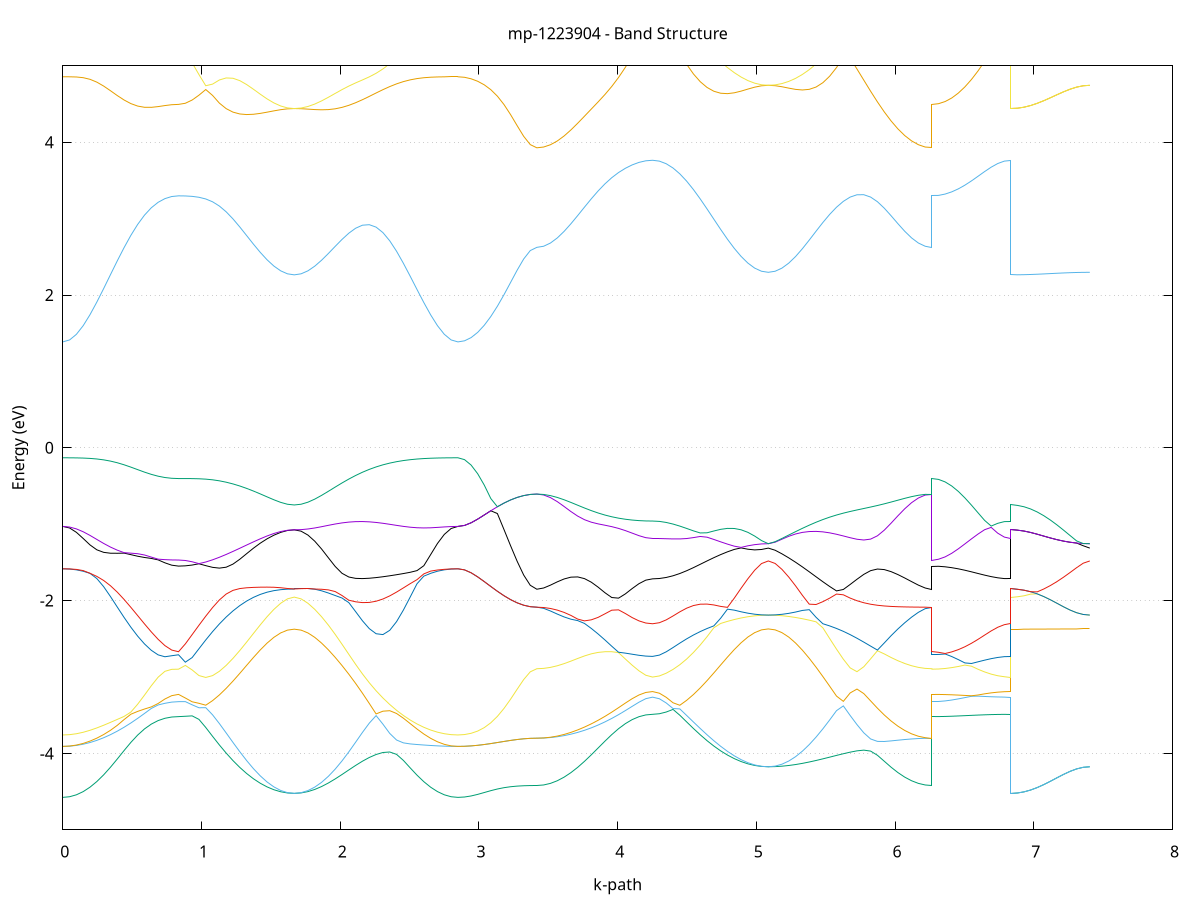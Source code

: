 set title 'mp-1223904 - Band Structure'
set xlabel 'k-path'
set ylabel 'Energy (eV)'
set grid y
set yrange [-5:5]
set terminal png size 800,600
set output 'mp-1223904_bands_gnuplot.png'
plot '-' using 1:2 with lines notitle, '-' using 1:2 with lines notitle, '-' using 1:2 with lines notitle, '-' using 1:2 with lines notitle, '-' using 1:2 with lines notitle, '-' using 1:2 with lines notitle, '-' using 1:2 with lines notitle, '-' using 1:2 with lines notitle, '-' using 1:2 with lines notitle, '-' using 1:2 with lines notitle, '-' using 1:2 with lines notitle, '-' using 1:2 with lines notitle, '-' using 1:2 with lines notitle, '-' using 1:2 with lines notitle, '-' using 1:2 with lines notitle, '-' using 1:2 with lines notitle, '-' using 1:2 with lines notitle, '-' using 1:2 with lines notitle, '-' using 1:2 with lines notitle, '-' using 1:2 with lines notitle, '-' using 1:2 with lines notitle, '-' using 1:2 with lines notitle, '-' using 1:2 with lines notitle, '-' using 1:2 with lines notitle, '-' using 1:2 with lines notitle, '-' using 1:2 with lines notitle, '-' using 1:2 with lines notitle, '-' using 1:2 with lines notitle, '-' using 1:2 with lines notitle, '-' using 1:2 with lines notitle, '-' using 1:2 with lines notitle, '-' using 1:2 with lines notitle, '-' using 1:2 with lines notitle, '-' using 1:2 with lines notitle, '-' using 1:2 with lines notitle, '-' using 1:2 with lines notitle, '-' using 1:2 with lines notitle, '-' using 1:2 with lines notitle, '-' using 1:2 with lines notitle, '-' using 1:2 with lines notitle, '-' using 1:2 with lines notitle, '-' using 1:2 with lines notitle, '-' using 1:2 with lines notitle, '-' using 1:2 with lines notitle, '-' using 1:2 with lines notitle, '-' using 1:2 with lines notitle, '-' using 1:2 with lines notitle, '-' using 1:2 with lines notitle, '-' using 1:2 with lines notitle, '-' using 1:2 with lines notitle, '-' using 1:2 with lines notitle, '-' using 1:2 with lines notitle, '-' using 1:2 with lines notitle, '-' using 1:2 with lines notitle, '-' using 1:2 with lines notitle, '-' using 1:2 with lines notitle, '-' using 1:2 with lines notitle, '-' using 1:2 with lines notitle, '-' using 1:2 with lines notitle, '-' using 1:2 with lines notitle, '-' using 1:2 with lines notitle, '-' using 1:2 with lines notitle, '-' using 1:2 with lines notitle, '-' using 1:2 with lines notitle
0.000000 -22.794433
0.049080 -22.793733
0.098160 -22.791733
0.147240 -22.788833
0.196320 -22.785333
0.245400 -22.781733
0.294481 -22.778933
0.343561 -22.777633
0.392641 -22.778633
0.441721 -22.782333
0.490801 -22.788933
0.539881 -22.798033
0.588961 -22.808833
0.638041 -22.820133
0.687121 -22.830633
0.736201 -22.838933
0.785282 -22.844433
0.834362 -22.846233
0.834362 -22.846233
0.883442 -22.847533
0.932522 -22.851233
0.981602 -22.857633
1.030682 -22.866633
1.079762 -22.878433
1.128842 -22.892933
1.177922 -22.910033
1.227002 -22.929233
1.276082 -22.949933
1.325163 -22.971333
1.374243 -22.992533
1.423323 -23.012633
1.472403 -23.030433
1.521483 -23.045333
1.570563 -23.056433
1.619643 -23.063333
1.668723 -23.065633
1.668723 -23.065633
1.717888 -23.063333
1.767054 -23.056333
1.816219 -23.044833
1.865384 -23.029133
1.914549 -23.009533
1.963715 -22.986633
2.012880 -22.961133
2.062045 -22.933633
2.111210 -22.905333
2.160376 -22.877333
2.209541 -22.850933
2.258706 -22.827433
2.307871 -22.807933
2.357037 -22.793333
2.406202 -22.783633
2.455367 -22.778533
2.504532 -22.777133
2.553697 -22.778533
2.602863 -22.781433
2.652028 -22.785133
2.701193 -22.788733
2.750358 -22.791733
2.799524 -22.793733
2.848689 -22.794433
2.848689 -22.794433
2.896089 -22.792833
2.943489 -22.788033
2.990890 -22.780433
3.038290 -22.770033
3.085690 -22.757633
3.133091 -22.743633
3.180491 -22.728933
3.227891 -22.714533
3.275292 -22.701433
3.322692 -22.690933
3.370092 -22.684133
3.417493 -22.681733
3.417493 -22.681733
3.466573 -22.682933
3.515653 -22.686333
3.564733 -22.692033
3.613813 -22.700333
3.662893 -22.711233
3.711973 -22.724733
3.761053 -22.740533
3.810133 -22.758433
3.859214 -22.777633
3.908294 -22.797333
3.957374 -22.816733
4.006454 -22.834833
4.055534 -22.850833
4.104614 -22.864033
4.153694 -22.873933
4.202774 -22.879933
4.251854 -22.881933
4.251854 -22.881933
4.300934 -22.882633
4.350015 -22.884533
4.399095 -22.887933
4.448175 -22.892933
4.497255 -22.899933
4.546335 -22.909033
4.595415 -22.920233
4.644495 -22.933633
4.693575 -22.948833
4.742655 -22.965133
4.791735 -22.981933
4.840815 -22.998333
4.889896 -23.013233
4.938976 -23.025833
4.988056 -23.035433
5.037136 -23.041433
5.086216 -23.043533
5.086216 -23.043533
5.135381 -23.041433
5.184546 -23.035333
5.233712 -23.025333
5.282877 -23.011733
5.332042 -22.994933
5.381207 -22.975433
5.430373 -22.953633
5.479538 -22.930233
5.528703 -22.905933
5.577868 -22.881233
5.627034 -22.856733
5.676199 -22.833033
5.725364 -22.810433
5.774529 -22.789133
5.823694 -22.769533
5.872860 -22.751633
5.922025 -22.735533
5.971190 -22.721533
6.020355 -22.709533
6.069521 -22.699533
6.118686 -22.691833
6.167851 -22.686233
6.217016 -22.682933
6.266182 -22.681733
6.266182 -22.846233
6.313582 -22.846933
6.360982 -22.848733
6.408382 -22.851733
6.455783 -22.855533
6.503183 -22.859933
6.550583 -22.864533
6.597984 -22.869133
6.645384 -22.873333
6.692784 -22.876933
6.740185 -22.879633
6.787585 -22.881433
6.834985 -22.881933
6.834985 -23.065633
6.882386 -23.065333
6.929786 -23.064233
6.977186 -23.062533
7.024587 -23.060233
7.071987 -23.057633
7.119387 -23.054733
7.166788 -23.051933
7.214188 -23.049133
7.261588 -23.046833
7.308989 -23.045033
7.356389 -23.043933
7.403789 -23.043533
e
0.000000 -22.136433
0.049080 -22.140533
0.098160 -22.152633
0.147240 -22.172133
0.196320 -22.197833
0.245400 -22.228533
0.294481 -22.262433
0.343561 -22.298233
0.392641 -22.334333
0.441721 -22.369433
0.490801 -22.402633
0.539881 -22.433133
0.588961 -22.460333
0.638041 -22.483733
0.687121 -22.502733
0.736201 -22.516733
0.785282 -22.525433
0.834362 -22.528333
0.834362 -22.528333
0.883442 -22.528733
0.932522 -22.530033
0.981602 -22.532633
1.030682 -22.536833
1.079762 -22.543333
1.128842 -22.552533
1.177922 -22.565033
1.227002 -22.580633
1.276082 -22.598933
1.325163 -22.619333
1.374243 -22.640533
1.423323 -22.661233
1.472403 -22.680133
1.521483 -22.696033
1.570563 -22.708133
1.619643 -22.715733
1.668723 -22.718233
1.668723 -22.718233
1.717888 -22.715633
1.767054 -22.708033
1.816219 -22.695333
1.865384 -22.677933
1.914549 -22.656133
1.963715 -22.630333
2.012880 -22.601233
2.062045 -22.569533
2.111210 -22.536033
2.160376 -22.501833
2.209541 -22.467533
2.258706 -22.433733
2.307871 -22.400633
2.357037 -22.367733
2.406202 -22.334933
2.455367 -22.302233
2.504532 -22.269933
2.553697 -22.239033
2.602863 -22.210433
2.652028 -22.185333
2.701193 -22.164633
2.750358 -22.149133
2.799524 -22.139633
2.848689 -22.136433
2.848689 -22.136433
2.896089 -22.136233
2.943489 -22.135733
2.990890 -22.134833
3.038290 -22.133733
3.085690 -22.132433
3.133091 -22.131033
3.180491 -22.129633
3.227891 -22.128333
3.275292 -22.127133
3.322692 -22.126233
3.370092 -22.125733
3.417493 -22.125533
3.417493 -22.125533
3.466573 -22.130933
3.515653 -22.146633
3.564733 -22.170933
3.613813 -22.202333
3.662893 -22.239533
3.711973 -22.281333
3.761053 -22.326333
3.810133 -22.373233
3.859214 -22.420433
3.908294 -22.466433
3.957374 -22.509733
4.006454 -22.549033
4.055534 -22.583133
4.104614 -22.610733
4.153694 -22.631233
4.202774 -22.643733
4.251854 -22.647933
4.251854 -22.647933
4.300934 -22.646733
4.350015 -22.643233
4.399095 -22.637633
4.448175 -22.630233
4.497255 -22.621633
4.546335 -22.612233
4.595415 -22.603033
4.644495 -22.594733
4.693575 -22.588333
4.742655 -22.584633
4.791735 -22.583933
4.840815 -22.586033
4.889896 -22.590233
4.938976 -22.595333
4.988056 -22.600133
5.037136 -22.603533
5.086216 -22.604733
5.086216 -22.604733
5.135381 -22.603533
5.184546 -22.599733
5.233712 -22.593533
5.282877 -22.584633
5.332042 -22.572933
5.381207 -22.558333
5.430373 -22.540733
5.479538 -22.519933
5.528703 -22.496033
5.577868 -22.469033
5.627034 -22.439433
5.676199 -22.407433
5.725364 -22.373833
5.774529 -22.339433
5.823694 -22.305033
5.872860 -22.271633
5.922025 -22.240133
5.971190 -22.211333
6.020355 -22.186033
6.069521 -22.164633
6.118686 -22.147733
6.167851 -22.135533
6.217016 -22.128133
6.266182 -22.125533
6.266182 -22.528333
6.313582 -22.530933
6.360982 -22.538333
6.408382 -22.549633
6.455783 -22.563733
6.503183 -22.579133
6.550583 -22.594733
6.597984 -22.609433
6.645384 -22.622533
6.692784 -22.633333
6.740185 -22.641333
6.787585 -22.646333
6.834985 -22.647933
6.834985 -22.718233
6.882386 -22.716633
6.929786 -22.711833
6.977186 -22.704033
7.024587 -22.693533
7.071987 -22.680933
7.119387 -22.666833
7.166788 -22.652033
7.214188 -22.637433
7.261588 -22.624333
7.308989 -22.613833
7.356389 -22.607033
7.403789 -22.604733
e
0.000000 -22.136433
0.049080 -22.135933
0.098160 -22.134733
0.147240 -22.132633
0.196320 -22.129833
0.245400 -22.126333
0.294481 -22.122233
0.343561 -22.117733
0.392641 -22.113033
0.441721 -22.108133
0.490801 -22.103233
0.539881 -22.098533
0.588961 -22.094233
0.638041 -22.090433
0.687121 -22.087333
0.736201 -22.085033
0.785282 -22.083633
0.834362 -22.083133
0.834362 -22.083133
0.883442 -22.084933
0.932522 -22.090333
0.981602 -22.098733
1.030682 -22.109133
1.079762 -22.120733
1.128842 -22.132433
1.177922 -22.143233
1.227002 -22.152433
1.276082 -22.159633
1.325163 -22.164633
1.374243 -22.167533
1.423323 -22.168633
1.472403 -22.168333
1.521483 -22.167333
1.570563 -22.166033
1.619643 -22.165033
1.668723 -22.164733
1.668723 -22.164733
1.717888 -22.165133
1.767054 -22.166133
1.816219 -22.167833
1.865384 -22.169733
1.914549 -22.171833
1.963715 -22.173733
2.012880 -22.175233
2.062045 -22.176333
2.111210 -22.176733
2.160376 -22.176433
2.209541 -22.175333
2.258706 -22.173533
2.307871 -22.171033
2.357037 -22.167833
2.406202 -22.164133
2.455367 -22.160033
2.504532 -22.155833
2.553697 -22.151533
2.602863 -22.147433
2.652028 -22.143733
2.701193 -22.140733
2.750358 -22.138333
2.799524 -22.136933
2.848689 -22.136433
2.848689 -22.136433
2.896089 -22.136233
2.943489 -22.135733
2.990890 -22.134833
3.038290 -22.133733
3.085690 -22.132433
3.133091 -22.131033
3.180491 -22.129633
3.227891 -22.128333
3.275292 -22.127133
3.322692 -22.126233
3.370092 -22.125733
3.417493 -22.125533
3.417493 -22.125533
3.466573 -22.125133
3.515653 -22.124133
3.564733 -22.122433
3.613813 -22.120133
3.662893 -22.117233
3.711973 -22.114033
3.761053 -22.110433
3.810133 -22.106533
3.859214 -22.102633
3.908294 -22.098733
3.957374 -22.095033
4.006454 -22.091633
4.055534 -22.088633
4.104614 -22.086233
4.153694 -22.084433
4.202774 -22.083333
4.251854 -22.082933
4.251854 -22.082933
4.300934 -22.085233
4.350015 -22.092133
4.399095 -22.102833
4.448175 -22.116433
4.497255 -22.131833
4.546335 -22.147533
4.595415 -22.162533
4.644495 -22.175533
4.693575 -22.186033
4.742655 -22.193533
4.791735 -22.198033
4.840815 -22.199833
4.889896 -22.199633
4.938976 -22.198133
4.988056 -22.196133
5.037136 -22.194533
5.086216 -22.193933
5.086216 -22.193933
5.135381 -22.194533
5.184546 -22.196533
5.233712 -22.199933
5.282877 -22.204733
5.332042 -22.210733
5.381207 -22.217433
5.430373 -22.224033
5.479538 -22.230033
5.528703 -22.234733
5.577868 -22.237733
5.627034 -22.238633
5.676199 -22.237433
5.725364 -22.233933
5.774529 -22.228133
5.823694 -22.220233
5.872860 -22.210433
5.922025 -22.198933
5.971190 -22.186133
6.020355 -22.172733
6.069521 -22.159133
6.118686 -22.146333
6.167851 -22.135433
6.217016 -22.128033
6.266182 -22.125533
6.266182 -22.083133
6.313582 -22.083133
6.360982 -22.083133
6.408382 -22.083033
6.455783 -22.083033
6.503183 -22.083033
6.550583 -22.083033
6.597984 -22.083033
6.645384 -22.082933
6.692784 -22.082933
6.740185 -22.082933
6.787585 -22.082933
6.834985 -22.082933
6.834985 -22.164733
6.882386 -22.165233
6.929786 -22.166633
6.977186 -22.168933
7.024587 -22.171933
7.071987 -22.175333
7.119387 -22.179133
7.166788 -22.182933
7.214188 -22.186433
7.261588 -22.189533
7.308989 -22.191933
7.356389 -22.193433
7.403789 -22.193933
e
0.000000 -21.823533
0.049080 -21.824333
0.098160 -21.826833
0.147240 -21.831733
0.196320 -21.840233
0.245400 -21.854733
0.294481 -21.877333
0.343561 -21.906233
0.392641 -21.936933
0.441721 -21.965233
0.490801 -21.988633
0.539881 -22.005433
0.588961 -22.015133
0.638041 -22.017933
0.687121 -22.014433
0.736201 -22.005833
0.785282 -21.993333
0.834362 -21.978633
0.834362 -21.978633
0.883442 -21.978933
0.932522 -21.983433
0.981602 -21.990433
1.030682 -21.999533
1.079762 -22.009833
1.128842 -22.020233
1.177922 -22.029433
1.227002 -22.036633
1.276082 -22.041033
1.325163 -22.042533
1.374243 -22.041433
1.423323 -22.038433
1.472403 -22.034233
1.521483 -22.029833
1.570563 -22.025933
1.619643 -22.023333
1.668723 -22.022433
1.668723 -22.022433
1.717888 -22.023633
1.767054 -22.027433
1.816219 -22.033433
1.865384 -22.041233
1.914549 -22.050133
1.963715 -22.059433
2.012880 -22.067833
2.062045 -22.074233
2.111210 -22.077233
2.160376 -22.075133
2.209541 -22.066533
2.258706 -22.050433
2.307871 -22.026733
2.357037 -21.996133
2.406202 -21.960033
2.455367 -21.920633
2.504532 -21.879833
2.553697 -21.850733
2.602863 -21.842733
2.652028 -21.835933
2.701193 -21.830533
2.750358 -21.826633
2.799524 -21.824333
2.848689 -21.823533
2.848689 -21.823533
2.896089 -21.826233
2.943489 -21.834433
2.990890 -21.847533
3.038290 -21.864933
3.085690 -21.885533
3.133091 -21.908233
3.180491 -21.931633
3.227891 -21.954033
3.275292 -21.973833
3.322692 -21.989533
3.370092 -21.999633
3.417493 -22.003133
3.417493 -22.003133
3.466573 -22.001733
3.515653 -21.998133
3.564733 -21.993633
3.613813 -21.989033
3.662893 -21.984633
3.711973 -21.980533
3.761053 -21.976633
3.810133 -21.972433
3.859214 -21.967933
3.908294 -21.962833
3.957374 -21.957233
4.006454 -21.951433
4.055534 -21.945633
4.104614 -21.940333
4.153694 -21.936133
4.202774 -21.933333
4.251854 -21.932433
4.251854 -21.932433
4.300934 -21.932833
4.350015 -21.934333
4.399095 -21.936833
4.448175 -21.940233
4.497255 -21.944733
4.546335 -21.950133
4.595415 -21.956433
4.644495 -21.979033
4.693575 -22.006533
4.742655 -22.028533
4.791735 -22.043833
4.840815 -22.051733
4.889896 -22.052633
4.938976 -22.047633
4.988056 -22.038833
5.037136 -22.029533
5.086216 -22.025033
5.086216 -22.025033
5.135381 -22.029233
5.184546 -22.038033
5.233712 -22.046833
5.282877 -22.053233
5.332042 -22.056433
5.381207 -22.056233
5.430373 -22.053333
5.479538 -22.048033
5.528703 -22.041133
5.577868 -22.033033
5.627034 -22.024333
5.676199 -22.015633
5.725364 -22.007233
5.774529 -21.999633
5.823694 -21.993333
5.872860 -21.988533
5.922025 -21.985633
5.971190 -21.984833
6.020355 -21.986133
6.069521 -21.989133
6.118686 -21.993433
6.167851 -21.998033
6.217016 -22.001733
6.266182 -22.003133
6.266182 -21.978633
6.313582 -21.977833
6.360982 -21.975433
6.408382 -21.971633
6.455783 -21.966733
6.503183 -21.961133
6.550583 -21.955133
6.597984 -21.949133
6.645384 -21.943633
6.692784 -21.938933
6.740185 -21.935333
6.787585 -21.933133
6.834985 -21.932433
6.834985 -22.022433
6.882386 -22.022433
6.929786 -22.022533
6.977186 -22.022733
7.024587 -22.023033
7.071987 -22.023333
7.119387 -22.023733
7.166788 -22.024033
7.214188 -22.024433
7.261588 -22.024633
7.308989 -22.024933
7.356389 -22.025033
7.403789 -22.025033
e
0.000000 -21.704133
0.049080 -21.708433
0.098160 -21.720933
0.147240 -21.740333
0.196320 -21.763933
0.245400 -21.787533
0.294481 -21.807133
0.343561 -21.822233
0.392641 -21.835133
0.441721 -21.847933
0.490801 -21.861333
0.539881 -21.875733
0.588961 -21.891333
0.638041 -21.908033
0.687121 -21.925433
0.736201 -21.943333
0.785282 -21.961033
0.834362 -21.977433
0.834362 -21.977433
0.883442 -21.978833
0.932522 -21.979333
0.981602 -21.980333
1.030682 -21.981733
1.079762 -21.983533
1.128842 -21.985933
1.177922 -21.988833
1.227002 -21.992133
1.276082 -21.995933
1.325163 -22.000033
1.374243 -22.004333
1.423323 -22.008733
1.472403 -22.013033
1.521483 -22.016733
1.570563 -22.019733
1.619643 -22.021733
1.668723 -22.022433
1.668723 -22.022433
1.717888 -22.021333
1.767054 -22.018333
1.816219 -22.013333
1.865384 -22.006733
1.914549 -21.998633
1.963715 -21.989233
2.012880 -21.978833
2.062045 -21.967633
2.111210 -21.955633
2.160376 -21.943333
2.209541 -21.930633
2.258706 -21.917933
2.307871 -21.905433
2.357037 -21.893133
2.406202 -21.881333
2.455367 -21.870233
2.504532 -21.860033
2.553697 -21.839733
2.602863 -21.802333
2.652028 -21.769133
2.701193 -21.741633
2.750358 -21.721133
2.799524 -21.708433
2.848689 -21.704133
2.848689 -21.704133
2.896089 -21.704333
2.943489 -21.704933
2.990890 -21.705833
3.038290 -21.707033
3.085690 -21.708433
3.133091 -21.709933
3.180491 -21.711533
3.227891 -21.712933
3.275292 -21.714233
3.322692 -21.715133
3.370092 -21.715733
3.417493 -21.715933
3.417493 -21.715933
3.466573 -21.718133
3.515653 -21.724433
3.564733 -21.734133
3.613813 -21.745833
3.662893 -21.758433
3.711973 -21.770633
3.761053 -21.781533
3.810133 -21.790733
3.859214 -21.797933
3.908294 -21.803433
3.957374 -21.807433
4.006454 -21.810533
4.055534 -21.812833
4.104614 -21.814533
4.153694 -21.815733
4.202774 -21.816533
4.251854 -21.816833
4.251854 -21.816833
4.300934 -21.819333
4.350015 -21.827233
4.399095 -21.841033
4.448175 -21.861133
4.497255 -21.886833
4.546335 -21.916733
4.595415 -21.948333
4.644495 -21.963633
4.693575 -21.971633
4.742655 -21.980133
4.791735 -21.988933
4.840815 -21.997733
4.889896 -22.006233
4.938976 -22.013733
4.988056 -22.019733
5.037136 -22.023733
5.086216 -22.025033
5.086216 -22.025033
5.135381 -22.024033
5.184546 -22.021033
5.233712 -22.016033
5.282877 -22.009133
5.332042 -22.000433
5.381207 -21.990133
5.430373 -21.978133
5.479538 -21.964833
5.528703 -21.950133
5.577868 -21.934233
5.627034 -21.917333
5.676199 -21.899333
5.725364 -21.880533
5.774529 -21.861133
5.823694 -21.841133
5.872860 -21.821033
5.922025 -21.801133
5.971190 -21.781833
6.020355 -21.763833
6.069521 -21.747833
6.118686 -21.734433
6.167851 -21.724333
6.217016 -21.718133
6.266182 -21.715933
6.266182 -21.977433
6.313582 -21.974133
6.360982 -21.964733
6.408382 -21.950133
6.455783 -21.931933
6.503183 -21.911633
6.550583 -21.890733
6.597984 -21.870633
6.645384 -21.852633
6.692784 -21.837533
6.740185 -21.826233
6.787585 -21.819133
6.834985 -21.816833
6.834985 -22.022433
6.882386 -22.022433
6.929786 -22.022533
6.977186 -22.022733
7.024587 -22.023033
7.071987 -22.023333
7.119387 -22.023733
7.166788 -22.024033
7.214188 -22.024433
7.261588 -22.024633
7.308989 -22.024933
7.356389 -22.025033
7.403789 -22.025033
e
0.000000 -21.704133
0.049080 -21.704233
0.098160 -21.704533
0.147240 -21.704933
0.196320 -21.705633
0.245400 -21.706433
0.294481 -21.707433
0.343561 -21.708533
0.392641 -21.709733
0.441721 -21.711033
0.490801 -21.712333
0.539881 -21.713633
0.588961 -21.714833
0.638041 -21.715933
0.687121 -21.716833
0.736201 -21.717533
0.785282 -21.717933
0.834362 -21.718133
0.834362 -21.718133
0.883442 -21.719333
0.932522 -21.722933
0.981602 -21.728433
1.030682 -21.735133
1.079762 -21.742433
1.128842 -21.749733
1.177922 -21.756833
1.227002 -21.763533
1.276082 -21.769833
1.325163 -21.775633
1.374243 -21.781033
1.423323 -21.786033
1.472403 -21.790533
1.521483 -21.794333
1.570563 -21.797333
1.619643 -21.799233
1.668723 -21.799933
1.668723 -21.799933
1.717888 -21.799233
1.767054 -21.797333
1.816219 -21.794133
1.865384 -21.789933
1.914549 -21.784733
1.963715 -21.778733
2.012880 -21.772233
2.062045 -21.765333
2.111210 -21.758333
2.160376 -21.751333
2.209541 -21.744533
2.258706 -21.738033
2.307871 -21.732033
2.357037 -21.726533
2.406202 -21.721633
2.455367 -21.717433
2.504532 -21.713933
2.553697 -21.711033
2.602863 -21.708733
2.652028 -21.706933
2.701193 -21.705633
2.750358 -21.704833
2.799524 -21.704333
2.848689 -21.704133
2.848689 -21.704133
2.896089 -21.704333
2.943489 -21.704933
2.990890 -21.705833
3.038290 -21.707033
3.085690 -21.708433
3.133091 -21.709933
3.180491 -21.711533
3.227891 -21.712933
3.275292 -21.714233
3.322692 -21.715133
3.370092 -21.715733
3.417493 -21.715933
3.417493 -21.715933
3.466573 -21.715933
3.515653 -21.715933
3.564733 -21.716033
3.613813 -21.716033
3.662893 -21.716133
3.711973 -21.716233
3.761053 -21.716333
3.810133 -21.716433
3.859214 -21.716633
3.908294 -21.716833
3.957374 -21.717033
4.006454 -21.717233
4.055534 -21.717433
4.104614 -21.717533
4.153694 -21.717733
4.202774 -21.717733
4.251854 -21.717833
4.251854 -21.717833
4.300934 -21.720433
4.350015 -21.727933
4.399095 -21.738933
4.448175 -21.751733
4.497255 -21.765233
4.546335 -21.778933
4.595415 -21.793133
4.644495 -21.808033
4.693575 -21.823933
4.742655 -21.840833
4.791735 -21.858933
4.840815 -21.877933
4.889896 -21.897433
4.938976 -21.917033
4.988056 -21.935433
5.037136 -21.950233
5.086216 -21.956433
5.086216 -21.956433
5.135381 -21.950133
5.184546 -21.935033
5.233712 -21.915633
5.282877 -21.894433
5.332042 -21.872833
5.381207 -21.851633
5.430373 -21.831233
5.479538 -21.812133
5.528703 -21.794633
5.577868 -21.778933
5.627034 -21.765233
5.676199 -21.753533
5.725364 -21.743833
5.774529 -21.736133
5.823694 -21.730133
5.872860 -21.725633
5.922025 -21.722433
5.971190 -21.720233
6.020355 -21.718633
6.069521 -21.717533
6.118686 -21.716833
6.167851 -21.716333
6.217016 -21.716033
6.266182 -21.715933
6.266182 -21.718133
6.313582 -21.718133
6.360982 -21.718133
6.408382 -21.718033
6.455783 -21.718033
6.503183 -21.718033
6.550583 -21.717933
6.597984 -21.717933
6.645384 -21.717933
6.692784 -21.717833
6.740185 -21.717833
6.787585 -21.717833
6.834985 -21.717833
6.834985 -21.799933
6.882386 -21.802233
6.929786 -21.809233
6.977186 -21.820533
7.024587 -21.835433
7.071987 -21.853333
7.119387 -21.873033
7.166788 -21.893333
7.214188 -21.913033
7.261588 -21.930533
7.308989 -21.944433
7.356389 -21.953333
7.403789 -21.956433
e
0.000000 -17.093233
0.049080 -17.087833
0.098160 -17.071633
0.147240 -17.045733
0.196320 -17.011333
0.245400 -16.970033
0.294481 -16.923833
0.343561 -16.874433
0.392641 -16.823933
0.441721 -16.773833
0.490801 -16.725933
0.539881 -16.681433
0.588961 -16.641533
0.638041 -16.607233
0.687121 -16.579633
0.736201 -16.559433
0.785282 -16.546933
0.834362 -16.542833
0.834362 -16.542833
0.883442 -16.538933
0.932522 -16.527933
0.981602 -16.510033
1.030682 -16.486133
1.079762 -16.457433
1.128842 -16.425133
1.177922 -16.390633
1.227002 -16.355033
1.276082 -16.319933
1.325163 -16.286333
1.374243 -16.255233
1.423323 -16.227733
1.472403 -16.204233
1.521483 -16.185433
1.570563 -16.171733
1.619643 -16.163433
1.668723 -16.160633
1.668723 -16.160633
1.717888 -16.163433
1.767054 -16.171933
1.816219 -16.186133
1.865384 -16.206333
1.914549 -16.232233
1.963715 -16.263833
2.012880 -16.300933
2.062045 -16.343233
2.111210 -16.390333
2.160376 -16.441733
2.209541 -16.496833
2.258706 -16.555033
2.307871 -16.615533
2.357037 -16.677433
2.406202 -16.739633
2.455367 -16.800833
2.504532 -16.859933
2.553697 -16.915333
2.602863 -16.965633
2.652028 -17.009333
2.701193 -17.045033
2.750358 -17.071433
2.799524 -17.087733
2.848689 -17.093233
2.848689 -17.093233
2.896089 -17.090033
2.943489 -17.080933
2.990890 -17.066633
3.038290 -17.048633
3.085690 -17.028533
3.133091 -17.008033
3.180491 -16.988933
3.227891 -16.972233
3.275292 -16.958833
3.322692 -16.949033
3.370092 -16.943233
3.417493 -16.941233
3.417493 -16.941233
3.466573 -16.937433
3.515653 -16.926133
3.564733 -16.907933
3.613813 -16.883733
3.662893 -16.854733
3.711973 -16.822233
3.761053 -16.787633
3.810133 -16.752233
3.859214 -16.717333
3.908294 -16.684133
3.957374 -16.653533
4.006454 -16.626433
4.055534 -16.603533
4.104614 -16.585233
4.153694 -16.571933
4.202774 -16.563833
4.251854 -16.561033
4.251854 -16.561033
4.300934 -16.557033
4.350015 -16.545133
4.399095 -16.525933
4.448175 -16.500433
4.497255 -16.469633
4.546335 -16.435033
4.595415 -16.397933
4.644495 -16.359833
4.693575 -16.322133
4.742655 -16.285933
4.791735 -16.252533
4.840815 -16.222733
4.889896 -16.197333
4.938976 -16.177033
4.988056 -16.162233
5.037136 -16.153333
5.086216 -16.150233
5.086216 -16.150233
5.135381 -16.153333
5.184546 -16.162333
5.233712 -16.177233
5.282877 -16.197933
5.332042 -16.224133
5.381207 -16.255433
5.430373 -16.291433
5.479538 -16.331633
5.528703 -16.375433
5.577868 -16.422333
5.627034 -16.471533
5.676199 -16.522333
5.725364 -16.573933
5.774529 -16.625333
5.823694 -16.675833
5.872860 -16.724433
5.922025 -16.770133
5.971190 -16.812233
6.020355 -16.849633
6.069521 -16.881433
6.118686 -16.907033
6.167851 -16.925933
6.217016 -16.937433
6.266182 -16.941233
6.266182 -16.542833
6.313582 -16.543033
6.360982 -16.544033
6.408382 -16.545433
6.455783 -16.547333
6.503183 -16.549533
6.550583 -16.551833
6.597984 -16.554233
6.645384 -16.556433
6.692784 -16.558333
6.740185 -16.559833
6.787585 -16.560733
6.834985 -16.561033
6.834985 -16.160633
6.882386 -16.160533
6.929786 -16.160033
6.977186 -16.159133
7.024587 -16.158033
7.071987 -16.156833
7.119387 -16.155433
7.166788 -16.154133
7.214188 -16.152833
7.261588 -16.151733
7.308989 -16.150933
7.356389 -16.150433
7.403789 -16.150233
e
0.000000 -16.503833
0.049080 -16.497333
0.098160 -16.478033
0.147240 -16.446733
0.196320 -16.404833
0.245400 -16.353733
0.294481 -16.295433
0.343561 -16.232033
0.392641 -16.165833
0.441721 -16.098933
0.490801 -16.033833
0.539881 -15.972533
0.588961 -15.916933
0.638041 -15.868933
0.687121 -15.830033
0.736201 -15.801533
0.785282 -15.783933
0.834362 -15.778033
0.834362 -15.778033
0.883442 -15.771233
0.932522 -15.750933
0.981602 -15.718133
1.030682 -15.675733
1.079762 -15.657533
1.128842 -15.682733
1.177922 -15.713633
1.227002 -15.746433
1.276082 -15.780033
1.325163 -15.813033
1.374243 -15.844333
1.423323 -15.872933
1.472403 -15.897733
1.521483 -15.918033
1.570563 -15.933033
1.619643 -15.942133
1.668723 -15.945333
1.668723 -15.945333
1.717888 -15.942133
1.767054 -15.932733
1.816219 -15.917133
1.865384 -15.895633
1.914549 -15.868333
1.963715 -15.835833
2.012880 -15.798533
2.062045 -15.757533
2.111210 -15.713533
2.160376 -15.668033
2.209541 -15.656933
2.258706 -15.748733
2.307871 -15.845933
2.357037 -15.942133
2.406202 -16.035333
2.455367 -16.123833
2.504532 -16.206133
2.553697 -16.280633
2.602863 -16.346233
2.652028 -16.401533
2.701193 -16.445633
2.750358 -16.477733
2.799524 -16.497233
2.848689 -16.503833
2.848689 -16.503833
2.896089 -16.500733
2.943489 -16.491233
2.990890 -16.475133
3.038290 -16.451633
3.085690 -16.420733
3.133091 -16.381833
3.180491 -16.335633
3.227891 -16.283133
3.275292 -16.227333
3.322692 -16.173333
3.370092 -16.130933
3.417493 -16.114033
3.417493 -16.114033
3.466573 -16.110333
3.515653 -16.100133
3.564733 -16.086433
3.613813 -16.073233
3.662893 -16.065433
3.711973 -16.066133
3.761053 -16.075833
3.810133 -16.093033
3.859214 -16.115333
3.908294 -16.140133
3.957374 -16.165633
4.006454 -16.189933
4.055534 -16.211733
4.104614 -16.229933
4.153694 -16.243533
4.202774 -16.251933
4.251854 -16.254733
4.251854 -16.254733
4.300934 -16.247433
4.350015 -16.225533
4.399095 -16.190233
4.448175 -16.143033
4.497255 -16.085833
4.546335 -16.021033
4.595415 -15.951233
4.644495 -15.879333
4.693575 -15.808233
4.742655 -15.741033
4.791735 -15.681033
4.840815 -15.631733
4.889896 -15.596233
4.938976 -15.574733
4.988056 -15.564433
5.037136 -15.560533
5.086216 -15.559533
5.086216 -15.559533
5.135381 -15.560433
5.184546 -15.562833
5.233712 -15.566933
5.282877 -15.572533
5.332042 -15.579333
5.381207 -15.587433
5.430373 -15.596533
5.479538 -15.606233
5.528703 -15.616533
5.577868 -15.627133
5.627034 -15.653833
5.676199 -15.703433
5.725364 -15.753933
5.774529 -15.804333
5.823694 -15.853933
5.872860 -15.901633
5.922025 -15.946533
5.971190 -15.987733
6.020355 -16.024333
6.069521 -16.055533
6.118686 -16.080633
6.167851 -16.099033
6.217016 -16.110233
6.266182 -16.114033
6.266182 -15.778033
6.313582 -15.801533
6.360982 -15.853233
6.408382 -15.913633
6.455783 -15.974933
6.503183 -16.033833
6.550583 -16.088133
6.597984 -16.136533
6.645384 -16.177733
6.692784 -16.210833
6.740185 -16.235033
6.787585 -16.249733
6.834985 -16.254733
6.834985 -15.945333
6.882386 -15.941133
6.929786 -15.928433
6.977186 -15.907533
7.024587 -15.879433
7.071987 -15.844333
7.119387 -15.803433
7.166788 -15.757933
7.214188 -15.709333
7.261588 -15.659733
7.308989 -15.612733
7.356389 -15.575133
7.403789 -15.559533
e
0.000000 -15.193533
0.049080 -15.196633
0.098160 -15.206033
0.147240 -15.221433
0.196320 -15.242133
0.245400 -15.267733
0.294481 -15.297133
0.343561 -15.329533
0.392641 -15.363933
0.441721 -15.399133
0.490801 -15.434133
0.539881 -15.467633
0.588961 -15.498433
0.638041 -15.525533
0.687121 -15.547833
0.736201 -15.564533
0.785282 -15.574933
0.834362 -15.578433
0.834362 -15.578433
0.883442 -15.581333
0.932522 -15.590533
0.981602 -15.605133
1.030682 -15.623033
1.079762 -15.611633
1.128842 -15.553033
1.177922 -15.486133
1.227002 -15.415733
1.276082 -15.344633
1.325163 -15.275233
1.374243 -15.209933
1.423323 -15.150733
1.472403 -15.099533
1.521483 -15.058033
1.570563 -15.027233
1.619643 -15.008533
1.668723 -15.002133
1.668723 -15.002133
1.717888 -15.008533
1.767054 -15.027533
1.816219 -15.058733
1.865384 -15.101733
1.914549 -15.155633
1.963715 -15.219633
2.012880 -15.292633
2.062045 -15.373233
2.111210 -15.460233
2.160376 -15.551133
2.209541 -15.609633
2.258706 -15.566233
2.307871 -15.517933
2.357037 -15.470033
2.406202 -15.423833
2.455367 -15.379933
2.504532 -15.339333
2.553697 -15.302633
2.602863 -15.270433
2.652028 -15.243433
2.701193 -15.221833
2.750358 -15.206133
2.799524 -15.196633
2.848689 -15.193533
2.848689 -15.193533
2.896089 -15.199333
2.943489 -15.217133
2.990890 -15.246033
3.038290 -15.285533
3.085690 -15.334433
3.133091 -15.391633
3.180491 -15.454933
3.227891 -15.522133
3.275292 -15.589833
3.322692 -15.652133
3.370092 -15.699733
3.417493 -15.718333
3.417493 -15.718333
3.466573 -15.717833
3.515653 -15.715333
3.564733 -15.708833
3.613813 -15.694833
3.662893 -15.670033
3.711973 -15.632233
3.761053 -15.582533
3.810133 -15.524133
3.859214 -15.460733
3.908294 -15.396233
3.957374 -15.333833
4.006454 -15.276333
4.055534 -15.226133
4.104614 -15.185133
4.153694 -15.154833
4.202774 -15.136133
4.251854 -15.129833
4.251854 -15.129833
4.300934 -15.132733
4.350015 -15.140933
4.399095 -15.154333
4.448175 -15.172333
4.497255 -15.194233
4.546335 -15.219233
4.595415 -15.246133
4.644495 -15.273733
4.693575 -15.300533
4.742655 -15.324933
4.791735 -15.344933
4.840815 -15.358133
4.889896 -15.362933
4.938976 -15.359333
4.988056 -15.351433
5.037136 -15.344233
5.086216 -15.341433
5.086216 -15.341433
5.135381 -15.344333
5.184546 -15.353133
5.233712 -15.367633
5.282877 -15.387733
5.332042 -15.413133
5.381207 -15.443533
5.430373 -15.478433
5.479538 -15.517533
5.528703 -15.560133
5.577868 -15.605833
5.627034 -15.637833
5.676199 -15.648433
5.725364 -15.658733
5.774529 -15.668433
5.823694 -15.677533
5.872860 -15.685933
5.922025 -15.693433
5.971190 -15.700033
6.020355 -15.705633
6.069521 -15.710133
6.118686 -15.713733
6.167851 -15.716333
6.217016 -15.717833
6.266182 -15.718333
6.266182 -15.578433
6.313582 -15.555333
6.360982 -15.505033
6.408382 -15.446833
6.455783 -15.388433
6.503183 -15.332933
6.550583 -15.282133
6.597984 -15.237433
6.645384 -15.199633
6.692784 -15.169533
6.740185 -15.147633
6.787585 -15.134333
6.834985 -15.129833
6.834985 -15.002133
6.882386 -15.005733
6.929786 -15.016033
6.977186 -15.032933
7.024587 -15.056333
7.071987 -15.085833
7.119387 -15.120633
7.166788 -15.160133
7.214188 -15.203033
7.261588 -15.247733
7.308989 -15.291133
7.356389 -15.326633
7.403789 -15.341433
e
0.000000 -4.575833
0.049080 -4.567433
0.098160 -4.542133
0.147240 -4.500233
0.196320 -4.442133
0.245400 -4.368633
0.294481 -4.281033
0.343561 -4.181633
0.392641 -4.073933
0.441721 -3.963033
0.490801 -3.856033
0.539881 -3.760033
0.588961 -3.679733
0.638041 -3.616733
0.687121 -3.570733
0.736201 -3.540533
0.785282 -3.523933
0.834362 -3.518733
0.834362 -3.518733
0.883442 -3.514133
0.932522 -3.508933
0.981602 -3.554933
1.030682 -3.660933
1.079762 -3.776733
1.128842 -3.889733
1.177922 -3.996233
1.227002 -4.094633
1.276082 -4.183733
1.325163 -4.263033
1.374243 -4.332033
1.423323 -4.390533
1.472403 -4.438333
1.521483 -4.475633
1.570563 -4.502133
1.619643 -4.518133
1.668723 -4.523433
1.668723 -4.523433
1.717888 -4.517633
1.767054 -4.500333
1.816219 -4.472233
1.865384 -4.434233
1.914549 -4.387633
1.963715 -4.334333
2.012880 -4.276533
2.062045 -4.216633
2.111210 -4.157533
2.160376 -4.102233
2.209541 -4.053633
2.258706 -4.014533
2.307871 -3.988333
2.357037 -3.981833
2.406202 -4.012933
2.455367 -4.091933
2.504532 -4.189833
2.553697 -4.285133
2.602863 -4.370533
2.652028 -4.442833
2.701193 -4.500333
2.750358 -4.542133
2.799524 -4.567433
2.848689 -4.575833
2.848689 -4.575833
2.896089 -4.571033
2.943489 -4.557333
2.990890 -4.536733
3.038290 -4.512433
3.085690 -4.487933
3.133091 -4.466233
3.180491 -4.448933
3.227891 -4.436533
3.275292 -4.428433
3.322692 -4.423633
3.370092 -4.421133
3.417493 -4.420433
3.417493 -4.420433
3.466573 -4.413433
3.515653 -4.392633
3.564733 -4.358333
3.613813 -4.311233
3.662893 -4.252233
3.711973 -4.182533
3.761053 -4.103933
3.810133 -4.018633
3.859214 -3.929533
3.908294 -3.840133
3.957374 -3.754533
4.006454 -3.676933
4.055534 -3.610733
4.104614 -3.557933
4.153694 -3.519733
4.202774 -3.496433
4.251854 -3.488533
4.251854 -3.488533
4.300934 -3.481033
4.350015 -3.458633
4.399095 -3.424233
4.448175 -3.500233
4.497255 -3.587633
4.546335 -3.674033
4.595415 -3.756533
4.644495 -3.833633
4.693575 -3.903933
4.742655 -3.966933
4.791735 -4.021833
4.840815 -4.068533
4.889896 -4.106933
4.938976 -4.136733
4.988056 -4.158033
5.037136 -4.170733
5.086216 -4.175033
5.086216 -4.175033
5.135381 -4.173133
5.184546 -4.167533
5.233712 -4.158433
5.282877 -4.146033
5.332042 -4.130633
5.381207 -4.112733
5.430373 -4.092833
5.479538 -4.071433
5.528703 -4.049133
5.577868 -4.026533
5.627034 -4.004533
5.676199 -3.983933
5.725364 -3.966733
5.774529 -3.957433
5.823694 -3.970033
5.872860 -4.024733
5.922025 -4.102633
5.971190 -4.180633
6.020355 -4.250933
6.069521 -4.310633
6.118686 -4.358033
6.167851 -4.392533
6.217016 -4.413433
6.266182 -4.420433
6.266182 -3.518733
6.313582 -3.518033
6.360982 -3.516333
6.408382 -3.513533
6.455783 -3.510033
6.503183 -3.506133
6.550583 -3.502133
6.597984 -3.498433
6.645384 -3.495033
6.692784 -3.492233
6.740185 -3.490233
6.787585 -3.489033
6.834985 -3.488533
6.834985 -4.523433
6.882386 -4.518433
6.929786 -4.503633
6.977186 -4.479633
7.024587 -4.447433
7.071987 -4.408733
7.119387 -4.365333
7.166788 -4.319833
7.214188 -4.275333
7.261588 -4.235233
7.308989 -4.203133
7.356389 -4.182233
7.403789 -4.175033
e
0.000000 -3.908533
0.049080 -3.905333
0.098160 -3.895833
0.147240 -3.879933
0.196320 -3.857833
0.245400 -3.829533
0.294481 -3.795233
0.343561 -3.755033
0.392641 -3.709233
0.441721 -3.658033
0.490801 -3.601933
0.539881 -3.541433
0.588961 -3.477433
0.638041 -3.411633
0.687121 -3.366133
0.736201 -3.344333
0.785282 -3.328733
0.834362 -3.322933
0.834362 -3.322933
0.883442 -3.322233
0.932522 -3.364233
0.981602 -3.402733
1.030682 -3.401533
1.079762 -3.495433
1.128842 -3.609833
1.177922 -3.732533
1.227002 -3.856933
1.276082 -3.978333
1.325163 -4.093533
1.374243 -4.199533
1.423323 -4.293633
1.472403 -4.373833
1.521483 -4.438133
1.570563 -4.485133
1.619643 -4.513833
1.668723 -4.523433
1.668723 -4.523433
1.717888 -4.514233
1.767054 -4.486933
1.816219 -4.441733
1.865384 -4.379233
1.914549 -4.300333
1.963715 -4.206133
2.012880 -4.098533
2.062045 -3.979733
2.111210 -3.853333
2.160376 -3.725133
2.209541 -3.604233
2.258706 -3.505533
2.307871 -3.617433
2.357037 -3.738533
2.406202 -3.824933
2.455367 -3.862233
2.504532 -3.875933
2.553697 -3.883833
2.602863 -3.890433
2.652028 -3.896433
2.701193 -3.901533
2.750358 -3.905333
2.799524 -3.907733
2.848689 -3.908533
2.848689 -3.908533
2.896089 -3.906833
2.943489 -3.902033
2.990890 -3.894233
3.038290 -3.883833
3.085690 -3.871533
3.133091 -3.857833
3.180491 -3.843833
3.227891 -3.830333
3.275292 -3.818433
3.322692 -3.809033
3.370092 -3.803033
3.417493 -3.801033
3.417493 -3.801033
3.466573 -3.798933
3.515653 -3.792633
3.564733 -3.782233
3.613813 -3.767533
3.662893 -3.748633
3.711973 -3.725333
3.761053 -3.697733
3.810133 -3.665633
3.859214 -3.629033
3.908294 -3.588033
3.957374 -3.542533
4.006454 -3.493033
4.055534 -3.439933
4.104614 -3.384533
4.153694 -3.329933
4.202774 -3.283933
4.251854 -3.263833
4.251854 -3.263833
4.300934 -3.284733
4.350015 -3.339733
4.399095 -3.412333
4.448175 -3.417833
4.497255 -3.502933
4.546335 -3.589033
4.595415 -3.674033
4.644495 -3.756233
4.693575 -3.834333
4.742655 -3.907133
4.791735 -3.973433
4.840815 -4.032033
4.889896 -4.081833
4.938976 -4.121833
4.988056 -4.151133
5.037136 -4.169033
5.086216 -4.175033
5.086216 -4.175033
5.135381 -4.166633
5.184546 -4.141433
5.233712 -4.100033
5.282877 -4.042833
5.332042 -3.970733
5.381207 -3.884933
5.430373 -3.786933
5.479538 -3.678533
5.528703 -3.562033
5.577868 -3.440533
5.627034 -3.378333
5.676199 -3.503733
5.725364 -3.623133
5.774529 -3.730733
5.823694 -3.811033
5.872860 -3.842933
5.922025 -3.844133
5.971190 -3.836533
6.020355 -3.827333
6.069521 -3.818633
6.118686 -3.811233
6.167851 -3.805633
6.217016 -3.802133
6.266182 -3.801033
6.266182 -3.322933
6.313582 -3.320433
6.360982 -3.313133
6.408382 -3.301533
6.455783 -3.286733
6.503183 -3.269933
6.550583 -3.252533
6.597984 -3.250533
6.645384 -3.254933
6.692784 -3.258633
6.740185 -3.261433
6.787585 -3.263233
6.834985 -3.263833
6.834985 -4.523433
6.882386 -4.518433
6.929786 -4.503633
6.977186 -4.479633
7.024587 -4.447433
7.071987 -4.408733
7.119387 -4.365333
7.166788 -4.319833
7.214188 -4.275333
7.261588 -4.235233
7.308989 -4.203133
7.356389 -4.182233
7.403789 -4.175033
e
0.000000 -3.908533
0.049080 -3.904133
0.098160 -3.891033
0.147240 -3.869333
0.196320 -3.839133
0.245400 -3.800533
0.294481 -3.753533
0.343561 -3.698033
0.392641 -3.633033
0.441721 -3.557533
0.490801 -3.487333
0.539881 -3.450333
0.588961 -3.419333
0.638041 -3.391433
0.687121 -3.346833
0.736201 -3.288133
0.785282 -3.244433
0.834362 -3.227633
0.834362 -3.227633
0.883442 -3.275033
0.932522 -3.324433
0.981602 -3.344333
1.030682 -3.369133
1.079762 -3.309433
1.128842 -3.234733
1.177922 -3.148433
1.227002 -3.053333
1.276082 -2.952133
1.325163 -2.848033
1.374243 -2.744733
1.423323 -2.646233
1.472403 -2.556933
1.521483 -2.481133
1.570563 -2.423033
1.619643 -2.386433
1.668723 -2.373933
1.668723 -2.373933
1.717888 -2.386533
1.767054 -2.423133
1.816219 -2.480833
1.865384 -2.555833
1.914549 -2.644333
1.963715 -2.743033
2.012880 -2.849833
2.062045 -2.963633
2.111210 -3.084333
2.160376 -3.212233
2.209541 -3.346233
2.258706 -3.483233
2.307871 -3.447633
2.357037 -3.441133
2.406202 -3.477733
2.455367 -3.539233
2.504532 -3.610233
2.553697 -3.681133
2.602863 -3.746533
2.652028 -3.802933
2.701193 -3.848333
2.750358 -3.881533
2.799524 -3.901733
2.848689 -3.908533
2.848689 -3.908533
2.896089 -3.906833
2.943489 -3.902033
2.990890 -3.894233
3.038290 -3.883833
3.085690 -3.871533
3.133091 -3.857833
3.180491 -3.843833
3.227891 -3.830333
3.275292 -3.818433
3.322692 -3.809033
3.370092 -3.803033
3.417493 -3.801033
3.417493 -3.801033
3.466573 -3.797933
3.515653 -3.788633
3.564733 -3.773333
3.613813 -3.752033
3.662893 -3.725133
3.711973 -3.692833
3.761053 -3.655533
3.810133 -3.613333
3.859214 -3.566733
3.908294 -3.515733
3.957374 -3.460533
4.006454 -3.401733
4.055534 -3.341533
4.104614 -3.284033
4.153694 -3.235433
4.202774 -3.202433
4.251854 -3.190733
4.251854 -3.190733
4.300934 -3.212133
4.350015 -3.265833
4.399095 -3.337133
4.448175 -3.370033
4.497255 -3.305733
4.546335 -3.229533
4.595415 -3.142733
4.644495 -3.047633
4.693575 -2.946533
4.742655 -2.842633
4.791735 -2.739533
4.840815 -2.641133
4.889896 -2.552033
4.938976 -2.476633
4.988056 -2.419133
5.037136 -2.383033
5.086216 -2.370733
5.086216 -2.370733
5.135381 -2.383033
5.184546 -2.419533
5.233712 -2.477933
5.282877 -2.555633
5.332042 -2.649233
5.381207 -2.755533
5.430373 -2.871433
5.479538 -2.994233
5.528703 -3.121133
5.577868 -3.250033
5.627034 -3.318833
5.676199 -3.208833
5.725364 -3.157933
5.774529 -3.217333
5.823694 -3.312733
5.872860 -3.408433
5.922025 -3.496933
5.971190 -3.575733
6.020355 -3.643533
6.069521 -3.699733
6.118686 -3.743833
6.167851 -3.775533
6.217016 -3.794633
6.266182 -3.801033
6.266182 -3.227633
6.313582 -3.228333
6.360982 -3.230133
6.408382 -3.233033
6.455783 -3.236833
6.503183 -3.241233
6.550583 -3.245833
6.597984 -3.235633
6.645384 -3.220433
6.692784 -3.207833
6.740185 -3.198433
6.787585 -3.192633
6.834985 -3.190733
6.834985 -2.373933
6.882386 -2.373933
6.929786 -2.373733
6.977186 -2.373433
7.024587 -2.373133
7.071987 -2.372733
7.119387 -2.372333
7.166788 -2.371933
7.214188 -2.371533
7.261588 -2.371133
7.308989 -2.370933
7.356389 -2.370733
7.403789 -2.370733
e
0.000000 -3.758833
0.049080 -3.754733
0.098160 -3.742833
0.147240 -3.723533
0.196320 -3.697733
0.245400 -3.666733
0.294481 -3.631733
0.343561 -3.594133
0.392641 -3.555333
0.441721 -3.516033
0.490801 -3.459033
0.539881 -3.355933
0.588961 -3.237433
0.638041 -3.114633
0.687121 -3.002833
0.736201 -2.925833
0.785282 -2.899833
0.834362 -2.897633
0.834362 -2.897633
0.883442 -2.848433
0.932522 -2.907733
0.981602 -2.981133
1.030682 -3.005833
1.079762 -2.982033
1.128842 -2.925533
1.177922 -2.848033
1.227002 -2.755833
1.276082 -2.653133
1.325163 -2.543433
1.374243 -2.430433
1.423323 -2.318333
1.472403 -2.211633
1.521483 -2.115433
1.570563 -2.035033
1.619643 -1.977233
1.668723 -1.954133
1.668723 -1.954133
1.717888 -1.977233
1.767054 -2.034633
1.816219 -2.114133
1.865384 -2.210533
1.914549 -2.320733
1.963715 -2.442033
2.012880 -2.570933
2.062045 -2.703433
2.111210 -2.834633
2.160376 -2.959833
2.209541 -3.075433
2.258706 -3.180333
2.307871 -3.274933
2.357037 -3.359933
2.406202 -3.436033
2.455367 -3.503733
2.504532 -3.563233
2.553697 -3.614733
2.602863 -3.658433
2.652028 -3.694333
2.701193 -3.722333
2.750358 -3.742533
2.799524 -3.754733
2.848689 -3.758833
2.848689 -3.758833
2.896089 -3.753533
2.943489 -3.737233
2.990890 -3.707933
3.038290 -3.662933
3.085690 -3.599333
3.133091 -3.515533
3.180491 -3.411833
3.227891 -3.291333
3.275292 -3.160933
3.322692 -3.033433
3.370092 -2.932233
3.417493 -2.891733
3.417493 -2.891733
3.466573 -2.887233
3.515653 -2.874133
3.564733 -2.853133
3.613813 -2.825233
3.662893 -2.792433
3.711973 -2.757533
3.761053 -2.724333
3.810133 -2.696733
3.859214 -2.678133
3.908294 -2.669233
3.957374 -2.669033
4.006454 -2.680833
4.055534 -2.764633
4.104614 -2.845433
4.153694 -2.919033
4.202774 -2.976833
4.251854 -3.000833
4.251854 -3.000833
4.300934 -2.986333
4.350015 -2.950533
4.399095 -2.901033
4.448175 -2.839333
4.497255 -2.765333
4.546335 -2.678933
4.595415 -2.581033
4.644495 -2.472433
4.693575 -2.354933
4.742655 -2.299233
4.791735 -2.271733
4.840815 -2.247833
4.889896 -2.227533
4.938976 -2.211133
4.988056 -2.199233
5.037136 -2.191933
5.086216 -2.189533
5.086216 -2.189533
5.135381 -2.191633
5.184546 -2.197733
5.233712 -2.207633
5.282877 -2.220833
5.332042 -2.237033
5.381207 -2.256033
5.430373 -2.277833
5.479538 -2.356433
5.528703 -2.497033
5.577868 -2.635433
5.627034 -2.766933
5.676199 -2.880733
5.725364 -2.930433
5.774529 -2.865933
5.823694 -2.762633
5.872860 -2.656333
5.922025 -2.697833
5.971190 -2.744733
6.020355 -2.786833
6.069521 -2.823133
6.118686 -2.852433
6.167851 -2.874033
6.217016 -2.887233
6.266182 -2.891733
6.266182 -2.897633
6.313582 -2.895333
6.360982 -2.888533
6.408382 -2.877433
6.455783 -2.862433
6.503183 -2.844033
6.550583 -2.858533
6.597984 -2.898533
6.645384 -2.933633
6.692784 -2.962333
6.740185 -2.983533
6.787585 -2.996433
6.834985 -3.000833
6.834985 -1.954133
6.882386 -1.949833
6.929786 -1.936833
6.977186 -1.915333
7.024587 -1.911633
7.071987 -1.947133
7.119387 -1.988833
7.166788 -2.034533
7.214188 -2.080833
7.261588 -2.123733
7.308989 -2.158633
7.356389 -2.181533
7.403789 -2.189533
e
0.000000 -1.583633
0.049080 -1.587033
0.098160 -1.597333
0.147240 -1.615633
0.196320 -1.643433
0.245400 -1.711333
0.294481 -1.817333
0.343561 -1.946433
0.392641 -2.083833
0.441721 -2.219833
0.490801 -2.348433
0.539881 -2.465233
0.588961 -2.567033
0.638041 -2.650533
0.687121 -2.710333
0.736201 -2.735033
0.785282 -2.721633
0.834362 -2.709133
0.834362 -2.709133
0.883442 -2.806033
0.932522 -2.745633
0.981602 -2.630033
1.030682 -2.515133
1.079762 -2.406233
1.128842 -2.305633
1.177922 -2.214933
1.227002 -2.134733
1.276082 -2.065233
1.325163 -2.006233
1.374243 -1.957633
1.423323 -1.919133
1.472403 -1.890033
1.521483 -1.869733
1.570563 -1.856833
1.619643 -1.849933
1.668723 -1.847833
1.668723 -1.847833
1.717888 -1.847833
1.767054 -1.847833
1.816219 -1.850733
1.865384 -1.871433
1.914549 -1.900433
1.963715 -1.933433
2.012880 -1.966133
2.062045 -2.026533
2.111210 -2.144733
2.160376 -2.264233
2.209541 -2.366733
2.258706 -2.433633
2.307871 -2.444733
2.357037 -2.389033
2.406202 -2.275433
2.455367 -2.124033
2.504532 -1.953033
2.553697 -1.779333
2.602863 -1.679633
2.652028 -1.642733
2.701193 -1.615333
2.750358 -1.597133
2.799524 -1.586933
2.848689 -1.583633
2.848689 -1.583633
2.896089 -1.597633
2.943489 -1.635633
2.990890 -1.689333
3.038290 -1.751033
3.085690 -1.815133
3.133091 -1.877733
3.180491 -1.935833
3.227891 -1.986833
3.275292 -2.028933
3.322692 -2.060333
3.370092 -2.079633
3.417493 -2.086233
3.417493 -2.086233
3.466573 -2.101133
3.515653 -2.135933
3.564733 -2.176233
3.613813 -2.213633
3.662893 -2.243333
3.711973 -2.261733
3.761053 -2.299133
3.810133 -2.364433
3.859214 -2.436833
3.908294 -2.514933
3.957374 -2.596833
4.006454 -2.675733
4.055534 -2.687433
4.104614 -2.701833
4.153694 -2.715933
4.202774 -2.726433
4.251854 -2.730333
4.251854 -2.730333
4.300934 -2.713433
4.350015 -2.670433
4.399095 -2.614833
4.448175 -2.556633
4.497255 -2.501033
4.546335 -2.450433
4.595415 -2.405333
4.644495 -2.365533
4.693575 -2.330333
4.742655 -2.230533
4.791735 -2.111833
4.840815 -2.124833
4.889896 -2.146333
4.938976 -2.164633
4.988056 -2.178233
5.037136 -2.186633
5.086216 -2.189533
5.086216 -2.189533
5.135381 -2.187033
5.184546 -2.179433
5.233712 -2.166933
5.282877 -2.149633
5.332042 -2.128633
5.381207 -2.118533
5.430373 -2.218433
5.479538 -2.302833
5.528703 -2.331433
5.577868 -2.364533
5.627034 -2.402433
5.676199 -2.445333
5.725364 -2.492733
5.774529 -2.543333
5.823694 -2.595633
5.872860 -2.647633
5.922025 -2.554633
5.971190 -2.459533
6.020355 -2.371333
6.069521 -2.290333
6.118686 -2.217133
6.167851 -2.153533
6.217016 -2.105533
6.266182 -2.086233
6.266182 -2.709133
6.313582 -2.705033
6.360982 -2.698933
6.408382 -2.732033
6.455783 -2.772233
6.503183 -2.815533
6.550583 -2.823233
6.597984 -2.801333
6.645384 -2.779633
6.692784 -2.759933
6.740185 -2.744133
6.787585 -2.733833
6.834985 -2.730333
6.834985 -1.847833
6.882386 -1.851833
6.929786 -1.863733
6.977186 -1.883633
7.024587 -1.911633
7.071987 -1.947133
7.119387 -1.988833
7.166788 -2.034533
7.214188 -2.080833
7.261588 -2.123733
7.308989 -2.158633
7.356389 -2.181533
7.403789 -2.189533
e
0.000000 -1.583633
0.049080 -1.585333
0.098160 -1.591633
0.147240 -1.607033
0.196320 -1.642233
0.245400 -1.682833
0.294481 -1.736433
0.343561 -1.805233
0.392641 -1.888833
0.441721 -1.984533
0.490801 -2.088333
0.539881 -2.196333
0.588961 -2.304833
0.638041 -2.409733
0.687121 -2.506633
0.736201 -2.589133
0.785282 -2.647433
0.834362 -2.669133
0.834362 -2.669133
0.883442 -2.566733
0.932522 -2.444933
0.981602 -2.322833
1.030682 -2.203633
1.079762 -2.091033
1.128842 -1.991433
1.177922 -1.914033
1.227002 -1.865933
1.276082 -1.842333
1.325163 -1.832133
1.374243 -1.827133
1.423323 -1.824433
1.472403 -1.823533
1.521483 -1.825333
1.570563 -1.831333
1.619643 -1.841333
1.668723 -1.847833
1.668723 -1.847833
1.717888 -1.843533
1.767054 -1.841433
1.816219 -1.848533
1.865384 -1.851433
1.914549 -1.859633
1.963715 -1.881433
2.012880 -1.933233
2.062045 -1.994733
2.111210 -2.015733
2.160376 -2.026133
2.209541 -2.023933
2.258706 -2.008133
2.307871 -1.979033
2.357037 -1.938233
2.406202 -1.888533
2.455367 -1.833833
2.504532 -1.778033
2.553697 -1.725533
2.602863 -1.650133
2.652028 -1.613733
2.701193 -1.599233
2.750358 -1.590433
2.799524 -1.585333
2.848689 -1.583633
2.848689 -1.583633
2.896089 -1.597633
2.943489 -1.635633
2.990890 -1.689333
3.038290 -1.751033
3.085690 -1.815133
3.133091 -1.877733
3.180491 -1.935833
3.227891 -1.986833
3.275292 -2.028933
3.322692 -2.060333
3.370092 -2.079633
3.417493 -2.086233
3.417493 -2.086233
3.466573 -2.090433
3.515653 -2.103033
3.564733 -2.124233
3.613813 -2.154433
3.662893 -2.193633
3.711973 -2.241933
3.761053 -2.265333
3.810133 -2.251533
3.859214 -2.219533
3.908294 -2.173133
3.957374 -2.125433
4.006454 -2.121033
4.055534 -2.168933
4.104614 -2.222233
4.153694 -2.265433
4.202774 -2.293333
4.251854 -2.303033
4.251854 -2.303033
4.300934 -2.289433
4.350015 -2.252433
4.399095 -2.201333
4.448175 -2.147033
4.497255 -2.099133
4.546335 -2.064733
4.595415 -2.047033
4.644495 -2.045633
4.693575 -2.056733
4.742655 -2.075833
4.791735 -2.088333
4.840815 -1.967733
4.889896 -1.838133
4.938976 -1.713933
4.988056 -1.601633
5.037136 -1.515133
5.086216 -1.480933
5.086216 -1.480933
5.135381 -1.513633
5.184546 -1.591233
5.233712 -1.692133
5.282877 -1.807333
5.332042 -1.931333
5.381207 -2.046533
5.430373 -2.051033
5.479538 -2.013833
5.528703 -1.967633
5.577868 -1.914333
5.627034 -1.924133
5.676199 -1.967133
5.725364 -2.001633
5.774529 -2.028033
5.823694 -2.047433
5.872860 -2.061033
5.922025 -2.070233
5.971190 -2.076233
6.020355 -2.080133
6.069521 -2.082633
6.118686 -2.084333
6.167851 -2.085433
6.217016 -2.086033
6.266182 -2.086233
6.266182 -2.669133
6.313582 -2.676833
6.360982 -2.692433
6.408382 -2.671533
6.455783 -2.642033
6.503183 -2.604333
6.550583 -2.558833
6.597984 -2.507133
6.645384 -2.451733
6.692784 -2.396933
6.740185 -2.348933
6.787585 -2.315233
6.834985 -2.303033
6.834985 -1.847833
6.882386 -1.851833
6.929786 -1.863733
6.977186 -1.883633
7.024587 -1.885633
7.071987 -1.848033
7.119387 -1.803033
7.166788 -1.751433
7.214188 -1.694033
7.261588 -1.632233
7.308989 -1.568733
7.356389 -1.510333
7.403789 -1.480933
e
0.000000 -1.028733
0.049080 -1.049333
0.098160 -1.106333
0.147240 -1.187033
0.196320 -1.271133
0.245400 -1.334933
0.294481 -1.368233
0.343561 -1.379633
0.392641 -1.380433
0.441721 -1.378433
0.490801 -1.398433
0.539881 -1.419033
0.588961 -1.435333
0.638041 -1.447833
0.687121 -1.466733
0.736201 -1.505433
0.785282 -1.536333
0.834362 -1.548333
0.834362 -1.548333
0.883442 -1.544833
0.932522 -1.534533
0.981602 -1.517733
1.030682 -1.542333
1.079762 -1.564633
1.128842 -1.574733
1.177922 -1.562633
1.227002 -1.522033
1.276082 -1.458633
1.325163 -1.385933
1.374243 -1.314133
1.423323 -1.248533
1.472403 -1.191533
1.521483 -1.144033
1.570563 -1.106933
1.619643 -1.082333
1.668723 -1.073533
1.668723 -1.073533
1.717888 -1.091033
1.767054 -1.141933
1.816219 -1.221833
1.865384 -1.324033
1.914549 -1.439133
1.963715 -1.552833
2.012880 -1.642533
2.062045 -1.691133
2.111210 -1.708933
2.160376 -1.711733
2.209541 -1.707233
2.258706 -1.698733
2.307871 -1.687733
2.357037 -1.675033
2.406202 -1.661033
2.455367 -1.645933
2.504532 -1.629333
2.553697 -1.607233
2.602863 -1.542933
2.652028 -1.397533
2.701193 -1.251833
2.750358 -1.133533
2.799524 -1.055933
2.848689 -1.028733
2.848689 -1.028733
2.896089 -1.015933
2.943489 -0.981433
2.990890 -0.933333
3.038290 -0.879133
3.085690 -0.823933
3.133091 -0.860633
3.180491 -1.069033
3.227891 -1.280433
3.275292 -1.484233
3.322692 -1.665533
3.370092 -1.799433
3.417493 -1.850933
3.417493 -1.850933
3.466573 -1.834933
3.515653 -1.797533
3.564733 -1.754533
3.613813 -1.716933
3.662893 -1.693033
3.711973 -1.689933
3.761053 -1.712233
3.810133 -1.758933
3.859214 -1.823833
3.908294 -1.896433
3.957374 -1.959633
4.006454 -1.967733
4.055534 -1.912233
4.104614 -1.842433
4.153694 -1.778433
4.202774 -1.732233
4.251854 -1.715133
4.251854 -1.715133
4.300934 -1.710633
4.350015 -1.697133
4.399095 -1.675133
4.448175 -1.645433
4.497255 -1.609233
4.546335 -1.568433
4.595415 -1.524833
4.644495 -1.480733
4.693575 -1.437833
4.742655 -1.397733
4.791735 -1.361433
4.840815 -1.329933
4.889896 -1.310133
4.938976 -1.327233
4.988056 -1.336233
5.037136 -1.330733
5.086216 -1.312833
5.086216 -1.312833
5.135381 -1.340633
5.184546 -1.387833
5.233712 -1.440633
5.282877 -1.497833
5.332042 -1.558833
5.381207 -1.622733
5.430373 -1.688133
5.479538 -1.753033
5.528703 -1.815433
5.577868 -1.873033
5.627034 -1.854233
5.676199 -1.788733
5.725364 -1.720633
5.774529 -1.656533
5.823694 -1.607933
5.872860 -1.586733
5.922025 -1.593833
5.971190 -1.620733
6.020355 -1.659133
6.069521 -1.703733
6.118686 -1.751033
6.167851 -1.797133
6.217016 -1.834933
6.266182 -1.850933
6.266182 -1.548333
6.313582 -1.550633
6.360982 -1.557533
6.408382 -1.568833
6.455783 -1.583933
6.503183 -1.602333
6.550583 -1.623133
6.597984 -1.645033
6.645384 -1.666533
6.692784 -1.685933
6.740185 -1.701533
6.787585 -1.711633
6.834985 -1.715133
6.834985 -1.073533
6.882386 -1.077633
6.929786 -1.089633
6.977186 -1.107933
7.024587 -1.130733
7.071987 -1.155433
7.119387 -1.179833
7.166788 -1.202133
7.214188 -1.221033
7.261588 -1.235933
7.308989 -1.246633
7.356389 -1.281833
7.403789 -1.312833
e
0.000000 -1.028733
0.049080 -1.037033
0.098160 -1.061233
0.147240 -1.098933
0.196320 -1.146533
0.245400 -1.199133
0.294481 -1.251533
0.343561 -1.299133
0.392641 -1.339433
0.441721 -1.372233
0.490801 -1.378933
0.539881 -1.386033
0.588961 -1.402833
0.638041 -1.430333
0.687121 -1.457233
0.736201 -1.463733
0.785282 -1.467533
0.834362 -1.468833
0.834362 -1.468833
0.883442 -1.474833
0.932522 -1.491633
0.981602 -1.515833
1.030682 -1.494633
1.079762 -1.466033
1.128842 -1.432733
1.177922 -1.395733
1.227002 -1.356033
1.276082 -1.314733
1.325163 -1.272833
1.374243 -1.231333
1.423323 -1.191333
1.472403 -1.154133
1.521483 -1.121533
1.570563 -1.095833
1.619643 -1.079233
1.668723 -1.073533
1.668723 -1.073533
1.717888 -1.070733
1.767054 -1.062533
1.816219 -1.049333
1.865384 -1.032633
1.914549 -1.014533
1.963715 -0.997333
2.012880 -0.982833
2.062045 -0.972233
2.111210 -0.966233
2.160376 -0.965233
2.209541 -0.968833
2.258706 -0.976733
2.307871 -0.987833
2.357037 -1.001133
2.406202 -1.015133
2.455367 -1.028333
2.504532 -1.039133
2.553697 -1.046233
2.602863 -1.048733
2.652028 -1.046833
2.701193 -1.041633
2.750358 -1.035533
2.799524 -1.030633
2.848689 -1.028733
2.848689 -1.028733
2.896089 -1.015933
2.943489 -0.981433
2.990890 -0.933333
3.038290 -0.879133
3.085690 -0.823933
3.133091 -0.771333
3.180491 -0.723633
3.227891 -0.682533
3.275292 -0.649433
3.322692 -0.625133
3.370092 -0.610233
3.417493 -0.605233
3.417493 -0.605233
3.466573 -0.617333
3.515653 -0.651733
3.564733 -0.704233
3.613813 -0.767833
3.662893 -0.833933
3.711973 -0.893833
3.761053 -0.940833
3.810133 -0.973533
3.859214 -0.995533
3.908294 -1.013133
3.957374 -1.031733
4.006454 -1.054733
4.055534 -1.083433
4.104614 -1.116533
4.153694 -1.149833
4.202774 -1.176233
4.251854 -1.186533
4.251854 -1.186533
4.300934 -1.187533
4.350015 -1.190033
4.399095 -1.192533
4.448175 -1.192633
4.497255 -1.187433
4.546335 -1.175233
4.595415 -1.160433
4.644495 -1.169833
4.693575 -1.199433
4.742655 -1.230733
4.791735 -1.260533
4.840815 -1.287433
4.889896 -1.303533
4.938976 -1.282633
4.988056 -1.267433
5.037136 -1.258133
5.086216 -1.255033
5.086216 -1.255033
5.135381 -1.235333
5.184546 -1.196133
5.233712 -1.158033
5.282877 -1.127633
5.332042 -1.106933
5.381207 -1.095933
5.430373 -1.093933
5.479538 -1.100033
5.528703 -1.113033
5.577868 -1.131533
5.627034 -1.153633
5.676199 -1.176733
5.725364 -1.196833
5.774529 -1.206633
5.823694 -1.195033
5.872860 -1.151633
5.922025 -1.078033
5.971190 -0.986633
6.020355 -0.890033
6.069521 -0.798133
6.118686 -0.718533
6.167851 -0.657133
6.217016 -0.618433
6.266182 -0.605233
6.266182 -1.468833
6.313582 -1.458133
6.360982 -1.427533
6.408382 -1.380733
6.455783 -1.322533
6.503183 -1.258133
6.550583 -1.192233
6.597984 -1.128933
6.645384 -1.071933
6.692784 -1.041433
6.740185 -1.117333
6.787585 -1.168333
6.834985 -1.186533
6.834985 -1.073533
6.882386 -1.077633
6.929786 -1.089633
6.977186 -1.107933
7.024587 -1.130733
7.071987 -1.155433
7.119387 -1.179833
7.166788 -1.202133
7.214188 -1.221033
7.261588 -1.235933
7.308989 -1.246633
7.356389 -1.252933
7.403789 -1.255033
e
0.000000 -0.130333
0.049080 -0.130633
0.098160 -0.131733
0.147240 -0.134133
0.196320 -0.138533
0.245400 -0.146033
0.294481 -0.157433
0.343561 -0.173733
0.392641 -0.195233
0.441721 -0.221933
0.490801 -0.252633
0.539881 -0.285533
0.588961 -0.318033
0.638041 -0.347333
0.687121 -0.371333
0.736201 -0.388633
0.785282 -0.398833
0.834362 -0.402233
0.834362 -0.402233
0.883442 -0.402333
0.932522 -0.402933
0.981602 -0.405133
1.030682 -0.410033
1.079762 -0.418733
1.128842 -0.431933
1.177922 -0.449933
1.227002 -0.472633
1.276082 -0.499733
1.325163 -0.530933
1.374243 -0.565633
1.423323 -0.602933
1.472403 -0.641733
1.521483 -0.679833
1.570563 -0.713933
1.619643 -0.738733
1.668723 -0.747933
1.668723 -0.747933
1.717888 -0.738533
1.767054 -0.711833
1.816219 -0.671733
1.865384 -0.622733
1.914549 -0.569033
1.963715 -0.514033
2.012880 -0.460033
2.062045 -0.408933
2.111210 -0.361933
2.160376 -0.319533
2.209541 -0.282233
2.258706 -0.250033
2.307871 -0.222633
2.357037 -0.199933
2.406202 -0.181433
2.455367 -0.166733
2.504532 -0.155333
2.553697 -0.146733
2.602863 -0.140533
2.652028 -0.136233
2.701193 -0.133333
2.750358 -0.131633
2.799524 -0.130633
2.848689 -0.130333
2.848689 -0.130333
2.896089 -0.154633
2.943489 -0.225633
2.990890 -0.338833
3.038290 -0.487433
3.085690 -0.664033
3.133091 -0.771333
3.180491 -0.723633
3.227891 -0.682533
3.275292 -0.649433
3.322692 -0.625133
3.370092 -0.610233
3.417493 -0.605233
3.417493 -0.605233
3.466573 -0.610433
3.515653 -0.625633
3.564733 -0.649333
3.613813 -0.679833
3.662893 -0.714633
3.711973 -0.751333
3.761053 -0.787733
3.810133 -0.822033
3.859214 -0.853033
3.908294 -0.879933
3.957374 -0.902433
4.006454 -0.920733
4.055534 -0.934933
4.104614 -0.945533
4.153694 -0.952833
4.202774 -0.957133
4.251854 -0.958533
4.251854 -0.958533
4.300934 -0.963133
4.350015 -0.976733
4.399095 -0.997833
4.448175 -1.024633
4.497255 -1.055133
4.546335 -1.086933
4.595415 -1.114333
4.644495 -1.112133
4.693575 -1.088633
4.742655 -1.067033
4.791735 -1.054733
4.840815 -1.055833
4.889896 -1.072833
4.938976 -1.106433
4.988056 -1.155333
5.037136 -1.214133
5.086216 -1.255033
5.086216 -1.255033
5.135381 -1.228633
5.184546 -1.186033
5.233712 -1.141533
5.282877 -1.097133
5.332042 -1.053833
5.381207 -1.012633
5.430373 -0.974133
5.479538 -0.938933
5.528703 -0.907433
5.577868 -0.879533
5.627034 -0.855033
5.676199 -0.833233
5.725364 -0.813333
5.774529 -0.794333
5.823694 -0.775133
5.872860 -0.754933
5.922025 -0.733233
5.971190 -0.709933
6.020355 -0.685533
6.069521 -0.661333
6.118686 -0.639133
6.167851 -0.621133
6.217016 -0.609333
6.266182 -0.605233
6.266182 -0.402233
6.313582 -0.413433
6.360982 -0.446333
6.408382 -0.499433
6.455783 -0.570233
6.503183 -0.655133
6.550583 -0.750133
6.597984 -0.850233
6.645384 -0.949633
6.692784 -1.024233
6.740185 -0.988333
6.787585 -0.966033
6.834985 -0.958533
6.834985 -0.747933
6.882386 -0.753833
6.929786 -0.771533
6.977186 -0.800333
7.024587 -0.839633
7.071987 -0.888333
7.119387 -0.945133
7.166788 -1.008633
7.214188 -1.077033
7.261588 -1.148133
7.308989 -1.218833
7.356389 -1.252933
7.403789 -1.255033
e
0.000000 1.386667
0.049080 1.412367
0.098160 1.486067
0.147240 1.599767
0.196320 1.743567
0.245400 1.907767
0.294481 2.084367
0.343561 2.266167
0.392641 2.446767
0.441721 2.620567
0.490801 2.781667
0.539881 2.924867
0.588961 3.045967
0.638041 3.142367
0.687121 3.213867
0.736201 3.262167
0.785282 3.289767
0.834362 3.298667
0.834362 3.298667
0.883442 3.297167
0.932522 3.291767
0.981602 3.279967
1.030682 3.257767
1.079762 3.220767
1.128842 3.164967
1.177922 3.089467
1.227002 2.996467
1.276082 2.890967
1.325163 2.779067
1.374243 2.666667
1.423323 2.559267
1.472403 2.462067
1.521483 2.379867
1.570563 2.317167
1.619643 2.277867
1.668723 2.264367
1.668723 2.264367
1.717888 2.277867
1.767054 2.316867
1.816219 2.377767
1.865384 2.455467
1.914549 2.543967
1.963715 2.637067
2.012880 2.727967
2.062045 2.809867
2.111210 2.874767
2.160376 2.914367
2.209541 2.920967
2.258706 2.889067
2.307871 2.817467
2.357037 2.709867
2.406202 2.573267
2.455367 2.415967
2.504532 2.246367
2.553697 2.072367
2.602863 1.901167
2.652028 1.740567
2.701193 1.598867
2.750358 1.486067
2.799524 1.412367
2.848689 1.386667
2.848689 1.386667
2.896089 1.400867
2.943489 1.442767
2.990890 1.511167
3.038290 1.604067
3.085690 1.719267
3.133091 1.853767
3.180491 2.003767
3.227891 2.163667
3.275292 2.324667
3.322692 2.472167
3.370092 2.582267
3.417493 2.624367
3.417493 2.624367
3.466573 2.638867
3.515653 2.680967
3.564733 2.747367
3.613813 2.833067
3.662893 2.932667
3.711973 3.040367
3.761053 3.151067
3.810133 3.259867
3.859214 3.362467
3.908294 3.455267
3.957374 3.535867
4.006454 3.603667
4.055534 3.659267
4.104614 3.703567
4.153694 3.736567
4.202774 3.757267
4.251854 3.764367
4.251854 3.764367
4.300934 3.753067
4.350015 3.719067
4.399095 3.663167
4.448175 3.586567
4.497255 3.491467
4.546335 3.380767
4.595415 3.258067
4.644495 3.127367
4.693575 2.992967
4.742655 2.859267
4.791735 2.730567
4.840815 2.611367
4.889896 2.505867
4.938976 2.418267
4.988056 2.352467
5.037136 2.311567
5.086216 2.297667
5.086216 2.297667
5.135381 2.311567
5.184546 2.352567
5.233712 2.418167
5.282877 2.504567
5.332042 2.606967
5.381207 2.719367
5.430373 2.835667
5.479538 2.949767
5.528703 3.056067
5.577868 3.149667
5.627034 3.226467
5.676199 3.282367
5.725364 3.312767
5.774529 3.313467
5.823694 3.282467
5.872860 3.221767
5.922025 3.137367
5.971190 3.038367
6.020355 2.934467
6.069521 2.835167
6.118686 2.748467
6.167851 2.681367
6.217016 2.638967
6.266182 2.624367
6.266182 3.298667
6.313582 3.304567
6.360982 3.321967
6.408382 3.350667
6.455783 3.389767
6.503183 3.438267
6.550583 3.494067
6.597984 3.554667
6.645384 3.616267
6.692784 3.673767
6.740185 3.721467
6.787585 3.753167
6.834985 3.764367
6.834985 2.264367
6.882386 2.264967
6.929786 2.266567
6.977186 2.269167
7.024587 2.272567
7.071987 2.276567
7.119387 2.280867
7.166788 2.285167
7.214188 2.289267
7.261588 2.292667
7.308989 2.295367
7.356389 2.297067
7.403789 2.297667
e
0.000000 4.857167
0.049080 4.856967
0.098160 4.854567
0.147240 4.845367
0.196320 4.824067
0.245400 4.787167
0.294481 4.735767
0.343561 4.674967
0.392641 4.611667
0.441721 4.553367
0.490801 4.506067
0.539881 4.473767
0.588961 4.457967
0.638041 4.457267
0.687121 4.466867
0.736201 4.480367
0.785282 4.491567
0.834362 4.495767
0.834362 4.495767
0.883442 4.510567
0.932522 4.552967
0.981602 4.616367
1.030682 4.690267
1.079762 4.613167
1.128842 4.512467
1.177922 4.440267
1.227002 4.394467
1.276082 4.370467
1.325163 4.362767
1.374243 4.366567
1.423323 4.377967
1.472403 4.393867
1.521483 4.410967
1.570563 4.426567
1.619643 4.437367
1.668723 4.441267
1.668723 4.441267
1.717888 4.439167
1.767054 4.433867
1.816219 4.428067
1.865384 4.425067
1.914549 4.427667
1.963715 4.437967
2.012880 4.456667
2.062045 4.483567
2.111210 4.517667
2.160376 4.557367
2.209541 4.600567
2.258706 4.645067
2.307871 4.688567
2.357037 4.728867
2.406202 4.764467
2.455367 4.793967
2.504532 4.816967
2.553697 4.833667
2.602863 4.844867
2.652028 4.851567
2.701193 4.855067
2.750358 4.856567
2.799524 4.857167
2.848689 4.857167
2.848689 4.857167
2.896089 4.850567
2.943489 4.830967
2.990890 4.798667
3.038290 4.752167
3.085690 4.688367
3.133091 4.603267
3.180491 4.494167
3.227891 4.362867
3.275292 4.218167
3.322692 4.077567
3.370092 3.969367
3.417493 3.927467
3.417493 3.927467
3.466573 3.937667
3.515653 3.967767
3.564733 4.016667
3.613813 4.082167
3.662893 4.161167
3.711973 4.249167
3.761053 4.341567
3.810133 4.434767
3.859214 4.528167
3.908294 4.624967
3.957374 4.730267
4.006454 4.848367
4.055534 4.980767
4.104614 5.125467
4.153694 5.276867
4.202774 5.421267
4.251854 5.502167
4.251854 5.502167
4.300934 5.501867
4.350015 5.465867
4.399095 5.332167
4.448175 5.170167
4.497255 5.021067
4.546335 4.894467
4.595415 4.793067
4.644495 4.717767
4.693575 4.667967
4.742655 4.641967
4.791735 4.636567
4.840815 4.647567
4.889896 4.669467
4.938976 4.696267
4.988056 4.721367
5.037136 4.739167
5.086216 4.745567
5.086216 4.745567
5.135381 4.740467
5.184546 4.726767
5.233712 4.708667
5.282877 4.692267
5.332042 4.684667
5.381207 4.692767
5.430373 4.722967
5.479538 4.779867
5.528703 4.865367
5.577868 4.978067
5.627034 5.112167
5.676199 5.100567
5.725364 4.958867
5.774529 4.813167
5.823694 4.668167
5.872860 4.528467
5.922025 4.397767
5.971190 4.279267
6.020355 4.175267
6.069521 4.087867
6.118686 4.018467
6.167851 3.968167
6.217016 3.937667
6.266182 3.927467
6.266182 4.495767
6.313582 4.505167
6.360982 4.533167
6.408382 4.579467
6.455783 4.643567
6.503183 4.724567
6.550583 4.821667
6.597984 4.933567
6.645384 5.058067
6.692784 5.191967
6.740185 5.327967
6.787585 5.447467
6.834985 5.502167
6.834985 4.441267
6.882386 4.445867
6.929786 4.459267
6.977186 4.480967
7.024587 4.509767
7.071987 4.544167
7.119387 4.582267
7.166788 4.621867
7.214188 4.660267
7.261588 4.694567
7.308989 4.721867
7.356389 4.739467
7.403789 4.745567
e
0.000000 5.324967
0.049080 5.329067
0.098160 5.340767
0.147240 5.358467
0.196320 5.379467
0.245400 5.400467
0.294481 5.417867
0.343561 5.428467
0.392641 5.429467
0.441721 5.419767
0.490801 5.399967
0.539881 5.372467
0.588961 5.340767
0.638041 5.308767
0.687121 5.279967
0.736201 5.257367
0.785282 5.242967
0.834362 5.238067
0.834362 5.238067
0.883442 5.175667
0.932522 5.039667
0.981602 4.886267
1.030682 4.739967
1.079762 4.761267
1.128842 4.815367
1.177922 4.842067
1.227002 4.837867
1.276082 4.806567
1.325163 4.755767
1.374243 4.694167
1.423323 4.629467
1.472403 4.568167
1.521483 4.515467
1.570563 4.475167
1.619643 4.449867
1.668723 4.441267
1.668723 4.441267
1.717888 4.448167
1.767054 4.468167
1.816219 4.499967
1.865384 4.541267
1.914549 4.588967
1.963715 4.639467
2.012880 4.689267
2.062045 4.735567
2.111210 4.777167
2.160376 4.815867
2.209541 4.856167
2.258706 4.903067
2.307871 4.960267
2.357037 5.027467
2.406202 5.100667
2.455367 5.173667
2.504532 5.239967
2.553697 5.293467
2.602863 5.330067
2.652028 5.347967
2.701193 5.348467
2.750358 5.338967
2.799524 5.328967
2.848689 5.324967
2.848689 5.324967
2.896089 5.328167
2.943489 5.337767
2.990890 5.353267
3.038290 5.374167
3.085690 5.399567
3.133091 5.428267
3.180491 5.458567
3.227891 5.488567
3.275292 5.515967
3.322692 5.538067
3.370092 5.552567
3.417493 5.557567
3.417493 5.557567
3.466573 5.563167
3.515653 5.579267
3.564733 5.604567
3.613813 5.636867
3.662893 5.673267
3.711973 5.710967
3.761053 5.745167
3.810133 5.755067
3.859214 5.787867
3.908294 5.814467
3.957374 5.817767
4.006454 5.811967
4.055534 5.800567
4.104614 5.787467
4.153694 5.776067
4.202774 5.768467
4.251854 5.734667
4.251854 5.734667
4.300934 5.704667
4.350015 5.656467
4.399095 5.597867
4.448175 5.530467
4.497255 5.456767
4.546335 5.378367
4.595415 5.296767
4.644495 5.213767
4.693575 5.131467
4.742655 5.052067
4.791735 4.977867
4.840815 4.911167
4.889896 4.853767
4.938976 4.807467
4.988056 4.773367
5.037136 4.752567
5.086216 4.745567
5.086216 4.745567
5.135381 4.751267
5.184546 4.768267
5.233712 4.796767
5.282877 4.836667
5.332042 4.888067
5.381207 4.950367
5.430373 5.023067
5.479538 5.104867
5.528703 5.193467
5.577868 5.283867
5.627034 5.233067
5.676199 5.255467
5.725364 5.383267
5.774529 5.461367
5.823694 5.499567
5.872860 5.538467
5.922025 5.593567
5.971190 5.662767
6.020355 5.659567
6.069521 5.631267
6.118686 5.602867
6.167851 5.578967
6.217016 5.563067
6.266182 5.557567
6.266182 5.238067
6.313582 5.245467
6.360982 5.267267
6.408382 5.302767
6.455783 5.350467
6.503183 5.408167
6.550583 5.473167
6.597984 5.541767
6.645384 5.609667
6.692784 5.671467
6.740185 5.721567
6.787585 5.735067
6.834985 5.734667
6.834985 4.441267
6.882386 4.445867
6.929786 4.459267
6.977186 4.480967
7.024587 4.509767
7.071987 4.544167
7.119387 4.582267
7.166788 4.621867
7.214188 4.660267
7.261588 4.694567
7.308989 4.721867
7.356389 4.739467
7.403789 4.745567
e
0.000000 5.478767
0.049080 5.480767
0.098160 5.487167
0.147240 5.499867
0.196320 5.521067
0.245400 5.552167
0.294481 5.592167
0.343561 5.637967
0.392641 5.684967
0.441721 5.728767
0.490801 5.765267
0.539881 5.791167
0.588961 5.804967
0.638041 5.807467
0.687121 5.801967
0.736201 5.793267
0.785282 5.786067
0.834362 5.783267
0.834362 5.783267
0.883442 5.843267
0.932522 5.972467
0.981602 6.115467
1.030682 6.249167
1.079762 6.363567
1.128842 6.427467
1.177922 6.475367
1.227002 6.545067
1.276082 6.558867
1.325163 6.534967
1.374243 6.482567
1.423323 6.409167
1.472403 6.326267
1.521483 6.246167
1.570563 6.179967
1.619643 6.136367
1.668723 6.121167
1.668723 6.121167
1.717888 6.136467
1.767054 6.180267
1.816219 6.247267
1.865384 6.329167
1.914549 6.416267
1.963715 6.497967
2.012880 6.565267
2.062045 6.515867
2.111210 6.402767
2.160376 6.292367
2.209541 6.188567
2.258706 6.092867
2.307871 6.004267
2.357037 5.921167
2.406202 5.842167
2.455367 5.766667
2.504532 5.695467
2.553697 5.630267
2.602863 5.574167
2.652028 5.530667
2.701193 5.502467
2.750358 5.487567
2.799524 5.480767
2.848689 5.478767
2.848689 5.478767
2.896089 5.487667
2.943489 5.512367
2.990890 5.548567
3.038290 5.591667
3.085690 5.638467
3.133091 5.687367
3.180491 5.738167
3.227891 5.790767
3.275292 5.844667
3.322692 5.896767
3.370092 5.938867
3.417493 5.956367
3.417493 5.956367
3.466573 5.947067
3.515653 5.920567
3.564733 5.881067
3.613813 5.835367
3.662893 5.791667
3.711973 5.758967
3.761053 5.746667
3.810133 5.777467
3.859214 5.800767
3.908294 5.836767
3.957374 5.890067
4.006454 5.935467
4.055534 5.962867
4.104614 5.957367
4.153694 5.893767
4.202774 5.798667
4.251854 5.765867
4.251854 5.765867
4.300934 5.795967
4.350015 5.699167
4.399095 5.687767
4.448175 5.743367
4.497255 5.822467
4.546335 5.834367
4.595415 5.810467
4.644495 5.793667
4.693575 5.785967
4.742655 5.787567
4.791735 5.798267
4.840815 5.816967
4.889896 5.842067
4.938976 5.871067
4.988056 5.899767
5.037136 5.921867
5.086216 5.930367
5.086216 5.930367
5.135381 5.921667
5.184546 5.897667
5.233712 5.862167
5.282877 5.818367
5.332042 5.767067
5.381207 5.707967
5.430373 5.639267
5.479538 5.559167
5.528703 5.466067
5.577868 5.361267
5.627034 5.384267
5.676199 5.472867
5.725364 5.552767
5.774529 5.617867
5.823694 5.663967
5.872860 5.688967
5.922025 5.693867
5.971190 5.682367
6.020355 5.738167
6.069521 5.810567
6.118686 5.872367
6.167851 5.918667
6.217016 5.946867
6.266182 5.956367
6.266182 5.783267
6.313582 5.782467
6.360982 5.779867
6.408382 5.775767
6.455783 5.770367
6.503183 5.764067
6.550583 5.757267
6.597984 5.750567
6.645384 5.744567
6.692784 5.739767
6.740185 5.736567
6.787585 5.754367
6.834985 5.765867
6.834985 6.121167
6.882386 6.117667
6.929786 6.107567
6.977186 6.091567
7.024587 6.070967
7.071987 6.047467
7.119387 6.022567
7.166788 5.998167
7.214188 5.975767
7.261588 5.956767
7.308989 5.942367
7.356389 5.933367
7.403789 5.930367
e
0.000000 6.942767
0.049080 6.939667
0.098160 6.933667
0.147240 6.932567
0.196320 6.944467
0.245400 6.856367
0.294481 6.769567
0.343561 6.689367
0.392641 6.619967
0.441721 6.563667
0.490801 6.520967
0.539881 6.490767
0.588961 6.470867
0.638041 6.458467
0.687121 6.451267
0.736201 6.447467
0.785282 6.445667
0.834362 6.445067
0.834362 6.445067
0.883442 6.440567
0.932522 6.428367
0.981602 6.413267
1.030682 6.402267
1.079762 6.404367
1.128842 6.453567
1.177922 6.516867
1.227002 6.552467
1.276082 6.627667
1.325163 6.712967
1.374243 6.793367
1.423323 6.865267
1.472403 6.927767
1.521483 6.981467
1.570563 7.026167
1.619643 7.058367
1.668723 7.070767
1.668723 7.070767
1.717888 7.056567
1.767054 7.018867
1.816219 6.965067
1.865384 6.898367
1.914549 6.819367
1.963715 6.728367
2.012880 6.626067
2.062045 6.612967
2.111210 6.642067
2.160376 6.657067
2.209541 6.663767
2.258706 6.667667
2.307871 6.673367
2.357037 6.684767
2.406202 6.704867
2.455367 6.735667
2.504532 6.778267
2.553697 6.832167
2.602863 6.895667
2.652028 6.905267
2.701193 6.917667
2.750358 6.930267
2.799524 6.939467
2.848689 6.942767
2.848689 6.942767
2.896089 6.963167
2.943489 7.023367
2.990890 7.110167
3.038290 7.073367
3.085690 7.029567
3.133091 6.981267
3.180491 6.930267
3.227891 6.737267
3.275292 6.580867
3.322692 6.460967
3.370092 6.380567
3.417493 6.350967
3.417493 6.350967
3.466573 6.355167
3.515653 6.367167
3.564733 6.384667
3.613813 6.403867
3.662893 6.420067
3.711973 6.428467
3.761053 6.384167
3.810133 6.311767
3.859214 6.248067
3.908294 6.195867
3.957374 6.156767
4.006454 6.130267
4.055534 6.113767
4.104614 6.061067
4.153694 6.033567
4.202774 6.029167
4.251854 6.038267
4.251854 6.038267
4.300934 5.846167
4.350015 5.841567
4.399095 5.878167
4.448175 5.881467
4.497255 5.860967
4.546335 5.912767
4.595415 6.007067
4.644495 6.100067
4.693575 6.187167
4.742655 6.265167
4.791735 6.332267
4.840815 6.387467
4.889896 6.431067
4.938976 6.463867
4.988056 6.486667
5.037136 6.500067
5.086216 6.504567
5.086216 6.504567
5.135381 6.501067
5.184546 6.490267
5.233712 6.470967
5.282877 6.441567
5.332042 6.400267
5.381207 6.345067
5.430373 6.275167
5.479538 6.191267
5.528703 6.095967
5.577868 5.995167
5.627034 5.898567
5.676199 5.821967
5.725364 5.793167
5.774529 5.848067
5.823694 5.974767
5.872860 6.125267
5.922025 6.272067
5.971190 6.403367
6.020355 6.452267
6.069521 6.417067
6.118686 6.388767
6.167851 6.367967
6.217016 6.355267
6.266182 6.350967
6.266182 6.445067
6.313582 6.439167
6.360982 6.421667
6.408382 6.393967
6.455783 6.357767
6.503183 6.315667
6.550583 6.270367
6.597984 6.225167
6.645384 6.182867
6.692784 6.146567
6.740185 6.114567
6.787585 6.058167
6.834985 6.038267
6.834985 7.070767
6.882386 7.060867
6.929786 7.031867
6.977186 6.986167
7.024587 6.927267
7.071987 6.859467
7.119387 6.787167
7.166788 6.714867
7.214188 6.647267
7.261588 6.588667
7.308989 6.543267
7.356389 6.514367
7.403789 6.504567
e
0.000000 7.161267
0.049080 7.144267
0.098160 7.096967
0.147240 7.027267
0.196320 6.945567
0.245400 6.979567
0.294481 7.037167
0.343561 7.115967
0.392641 7.208167
0.441721 7.285567
0.490801 7.226067
0.539881 7.132267
0.588961 7.049267
0.638041 6.983767
0.687121 6.937467
0.736201 6.908567
0.785282 6.893467
0.834362 6.888967
0.834362 6.888967
0.883442 6.890567
0.932522 6.896067
0.981602 6.906567
1.030682 6.923767
1.079762 6.949167
1.128842 6.982567
1.177922 7.020267
1.227002 7.054867
1.276082 7.077467
1.325163 7.084867
1.374243 7.082767
1.423323 7.078267
1.472403 7.074667
1.521483 7.072467
1.570563 7.071467
1.619643 7.070967
1.668723 7.070767
1.668723 7.070767
1.717888 7.072767
1.767054 7.078767
1.816219 7.089767
1.865384 7.107567
1.914549 7.134967
1.963715 7.176167
2.012880 7.234667
2.062045 7.310967
2.111210 7.292167
2.160376 7.224167
2.209541 7.162867
2.258706 7.108667
2.307871 7.059967
2.357037 7.015167
2.406202 6.974167
2.455367 6.939367
2.504532 6.913767
2.553697 6.899867
2.602863 6.897867
2.652028 6.965267
2.701193 7.035667
2.750358 7.098867
2.799524 7.144367
2.848689 7.161267
2.848689 7.161267
2.896089 7.155367
2.943489 7.138067
2.990890 7.120667
3.038290 7.249767
3.085690 7.375867
3.133091 7.158367
3.180491 6.931667
3.227891 6.883767
3.275292 6.841167
3.322692 6.807467
3.370092 6.785767
3.417493 6.778267
3.417493 6.778267
3.466573 6.766667
3.515653 6.733167
3.564733 6.681067
3.613813 6.614967
3.662893 6.540167
3.711973 6.461667
3.761053 6.425367
3.810133 6.408567
3.859214 6.377567
3.908294 6.333067
3.957374 6.275867
4.006454 6.206867
4.055534 6.129667
4.104614 6.104067
4.153694 6.098667
4.202774 6.085967
4.251854 6.038367
4.251854 6.038367
4.300934 6.036767
4.350015 6.037067
4.399095 6.060567
4.448175 6.135667
4.497255 6.254667
4.546335 6.398667
4.595415 6.551567
4.644495 6.692867
4.693575 6.795867
4.742655 6.839667
4.791735 6.826667
4.840815 6.775667
4.889896 6.705967
4.938976 6.632467
4.988056 6.567167
5.037136 6.521267
5.086216 6.504567
5.086216 6.504567
5.135381 6.520467
5.184546 6.565667
5.233712 6.634367
5.282877 6.720567
5.332042 6.819067
5.381207 6.925467
5.430373 7.035167
5.479538 7.141667
5.528703 7.228367
5.577868 7.227967
5.627034 7.112467
5.676199 6.979867
5.725364 6.860567
5.774529 6.758867
5.823694 6.673867
5.872860 6.603267
5.922025 6.544267
5.971190 6.494467
6.020355 6.514767
6.069521 6.606067
6.118686 6.678667
6.167851 6.732767
6.217016 6.766667
6.266182 6.778267
6.266182 6.888967
6.313582 6.878867
6.360982 6.848667
6.408382 6.797767
6.455783 6.726767
6.503183 6.636967
6.550583 6.532367
6.597984 6.418967
6.645384 6.304967
6.692784 6.200067
6.740185 6.118667
6.787585 6.100367
6.834985 6.038367
6.834985 7.070767
6.882386 7.060867
6.929786 7.031867
6.977186 6.986167
7.024587 6.927267
7.071987 6.859467
7.119387 6.787167
7.166788 6.714867
7.214188 6.647267
7.261588 6.588667
7.308989 6.543267
7.356389 6.514367
7.403789 6.504567
e
0.000000 7.889967
0.049080 7.884867
0.098160 7.868467
0.147240 7.838067
0.196320 7.791567
0.245400 7.728167
0.294481 7.648867
0.343561 7.556567
0.392641 7.456867
0.441721 7.373667
0.490801 7.422467
0.539881 7.492967
0.588961 7.534267
0.638041 7.540767
0.687121 7.520667
0.736201 7.489767
0.785282 7.463967
0.834362 7.454167
0.834362 7.454167
0.883442 7.456567
0.932522 7.463567
0.981602 7.473867
1.030682 7.485867
1.079762 7.497567
1.128842 7.506967
1.177922 7.512067
1.227002 7.511667
1.276082 7.504567
1.325163 7.490367
1.374243 7.469167
1.423323 7.441467
1.472403 7.408467
1.521483 7.372567
1.570563 7.337367
1.619643 7.309367
1.668723 7.298067
1.668723 7.298067
1.717888 7.309467
1.767054 7.337767
1.816219 7.373767
1.865384 7.410067
1.914549 7.438167
1.963715 7.445067
2.012880 7.418367
2.062045 7.361567
2.111210 7.400867
2.160376 7.497767
2.209541 7.594867
2.258706 7.687067
2.307871 7.770767
2.357037 7.796167
2.406202 7.749067
2.455367 7.725367
2.504532 7.721867
2.553697 7.734467
2.602863 7.759067
2.652028 7.791467
2.701193 7.826667
2.750358 7.858967
2.799524 7.881767
2.848689 7.889967
2.848689 7.889967
2.896089 7.893367
2.943489 7.903467
2.990890 7.919467
3.038290 7.709067
3.085690 7.458567
3.133091 7.591967
3.180491 7.778767
3.227891 7.969667
3.275292 8.066767
3.322692 8.083867
3.370092 8.094667
3.417493 8.098367
3.417493 8.098367
3.466573 8.091567
3.515653 8.070167
3.564733 8.032067
3.613813 7.975467
3.662893 7.898867
3.711973 7.800267
3.761053 7.676267
3.810133 7.523567
3.859214 7.343467
3.908294 7.142767
3.957374 6.932067
4.006454 6.722567
4.055534 6.523867
4.104614 6.344067
4.153694 6.192367
4.202774 6.095867
4.251854 6.095067
4.251854 6.095067
4.300934 6.311267
4.350015 6.563967
4.399095 6.819067
4.448175 7.067067
4.497255 7.296867
4.546335 7.494767
4.595415 7.647067
4.644495 7.746867
4.693575 7.798867
4.742655 7.814067
4.791735 7.801067
4.840815 7.765467
4.889896 7.713667
4.938976 7.655567
4.988056 7.602767
5.037136 7.566067
5.086216 7.552967
5.086216 7.552967
5.135381 7.566167
5.184546 7.604267
5.233712 7.662467
5.282877 7.733967
5.332042 7.810167
5.381207 7.881867
5.430373 7.939667
5.479538 7.756267
5.528703 7.577367
5.577868 7.498167
5.627034 7.549167
5.676199 7.632367
5.725364 7.715667
5.774529 7.792267
5.823694 7.830767
5.872860 7.826867
5.922025 7.841667
5.971190 7.874867
6.020355 7.922467
6.069521 7.976167
6.118686 8.026667
6.167851 8.065967
6.217016 8.090267
6.266182 8.098367
6.266182 7.454167
6.313582 7.438367
6.360982 7.391567
6.408382 7.314967
6.455783 7.210567
6.503183 7.081467
6.550583 6.931567
6.597984 6.765967
6.645384 6.590367
6.692784 6.412067
6.740185 6.241667
6.787585 6.101067
6.834985 6.095067
6.834985 7.298067
6.882386 7.300967
6.929786 7.309567
6.977186 7.323767
7.024587 7.343267
7.071987 7.367767
7.119387 7.396667
7.166788 7.428767
7.214188 7.462767
7.261588 7.496067
7.308989 7.525167
7.356389 7.545567
7.403789 7.552967
e
0.000000 7.889967
0.049080 7.898167
0.098160 7.919767
0.147240 7.949167
0.196320 7.980667
0.245400 8.010967
0.294481 8.038567
0.343561 8.062867
0.392641 8.084167
0.441721 8.102867
0.490801 8.119567
0.539881 8.134467
0.588961 8.147767
0.638041 8.159167
0.687121 8.168467
0.736201 8.175567
0.785282 8.179867
0.834362 8.181367
0.834362 8.181367
0.883442 8.172967
0.932522 8.148167
0.981602 8.108167
1.030682 8.055367
1.079762 7.993667
1.128842 7.929667
1.177922 7.873467
1.227002 7.840167
1.276082 7.846567
1.325163 7.903367
1.374243 8.008467
1.423323 8.150867
1.472403 8.316967
1.521483 8.491167
1.570563 8.653467
1.619643 8.775167
1.668723 8.821767
1.668723 8.821767
1.717888 8.774767
1.767054 8.653367
1.816219 8.494167
1.865384 8.327767
1.914549 8.178067
1.963715 8.068267
2.012880 8.016767
2.062045 8.019867
2.111210 8.050467
2.160376 8.068667
2.209541 8.033767
2.258706 7.953367
2.307871 7.866767
2.357037 7.843467
2.406202 7.903867
2.455367 7.951067
2.504532 7.984267
2.553697 8.002367
2.602863 8.004467
2.652028 7.990467
2.701193 7.963167
2.750358 7.929667
2.799524 7.901267
2.848689 7.889967
2.848689 7.889967
2.896089 7.893367
2.943489 7.903467
2.990890 7.919467
3.038290 7.940467
3.085690 7.965267
3.133091 7.992067
3.180491 8.019167
3.227891 8.044667
3.275292 8.066767
3.322692 8.083867
3.370092 8.094667
3.417493 8.098367
3.417493 8.098367
3.466573 8.095067
3.515653 8.085167
3.564733 8.068667
3.613813 8.045967
3.662893 8.017567
3.711973 7.984367
3.761053 7.947467
3.810133 7.908067
3.859214 7.867667
3.908294 7.827567
3.957374 7.789367
4.006454 7.754367
4.055534 7.723867
4.104614 7.698867
4.153694 7.680367
4.202774 7.668967
4.251854 7.665067
4.251854 7.665067
4.300934 7.671967
4.350015 7.690067
4.399095 7.712667
4.448175 7.732167
4.497255 7.743367
4.546335 7.746167
4.595415 7.748567
4.644495 7.767667
4.693575 7.828367
4.742655 7.949567
4.791735 8.125367
4.840815 8.331767
4.889896 8.336967
4.938976 8.318567
4.988056 8.306367
5.037136 8.299667
5.086216 8.297567
5.086216 8.297567
5.135381 8.299567
5.184546 8.305167
5.233712 8.312667
5.282877 8.317267
5.332042 8.296767
5.381207 8.164767
5.430373 7.962067
5.479538 7.976267
5.528703 7.988267
5.577868 7.977867
5.627034 7.951467
5.676199 7.916667
5.725364 7.880767
5.774529 7.850267
5.823694 7.860167
5.872860 7.918667
5.922025 7.967867
5.971190 8.007767
6.020355 8.038967
6.069521 8.062367
6.118686 8.079067
6.167851 8.090067
6.217016 8.096367
6.266182 8.098367
6.266182 8.181367
6.313582 8.174267
6.360982 8.153267
6.408382 8.118967
6.455783 8.072867
6.503183 8.016867
6.550583 7.953467
6.597984 7.886267
6.645384 7.819467
6.692784 7.758567
6.740185 7.708967
6.787585 7.676467
6.834985 7.665067
6.834985 8.821767
6.882386 8.825867
6.929786 8.837767
6.977186 8.856067
7.024587 8.878667
7.071987 8.785967
7.119387 8.687867
7.166788 8.590467
7.214188 8.498967
7.261588 8.418367
7.308989 8.354167
7.356389 8.312267
7.403789 8.297567
e
0.000000 8.521467
0.049080 8.524267
0.098160 8.532667
0.147240 8.546067
0.196320 8.563367
0.245400 8.581667
0.294481 8.596467
0.343561 8.601767
0.392641 8.591267
0.441721 8.561867
0.490801 8.516967
0.539881 8.466467
0.588961 8.421267
0.638041 8.386967
0.687121 8.362967
0.736201 8.346767
0.785282 8.336967
0.834362 8.333667
0.834362 8.333667
0.883442 8.335767
0.932522 8.342167
0.981602 8.353967
1.030682 8.372867
1.079762 8.400567
1.128842 8.438667
1.177922 8.487467
1.227002 8.544167
1.276082 8.603067
1.325163 8.657067
1.374243 8.701867
1.423323 8.736967
1.472403 8.764867
1.521483 8.787367
1.570563 8.805167
1.619643 8.817367
1.668723 8.821767
1.668723 8.821767
1.717888 8.817867
1.767054 8.808167
1.816219 8.796767
1.865384 8.787567
1.914549 8.782767
1.963715 8.783467
2.012880 8.789167
2.062045 8.798567
2.111210 8.746467
2.160376 8.613767
2.209541 8.580467
2.258706 8.634367
2.307871 8.732467
2.357037 8.791667
2.406202 8.764167
2.455367 8.729667
2.504532 8.690267
2.553697 8.648967
2.602863 8.609467
2.652028 8.575767
2.701193 8.550267
2.750358 8.533467
2.799524 8.524367
2.848689 8.521467
2.848689 8.521467
2.896089 8.447267
2.943489 8.253067
2.990890 7.992467
3.038290 7.940467
3.085690 7.965267
3.133091 7.992067
3.180491 8.019167
3.227891 8.044667
3.275292 8.153167
3.322692 8.314567
3.370092 8.431567
3.417493 8.475667
3.417493 8.475667
3.466573 8.470067
3.515653 8.453267
3.564733 8.425367
3.613813 8.386467
3.662893 8.337067
3.711973 8.279767
3.761053 8.220267
3.810133 8.166467
3.859214 8.124467
3.908294 8.097967
3.957374 8.088567
4.006454 8.096167
4.055534 8.118467
4.104614 8.149167
4.153694 8.179367
4.202774 8.201067
4.251854 8.208867
4.251854 8.208867
4.300934 8.208867
4.350015 8.209067
4.399095 8.210667
4.448175 8.215467
4.497255 8.226467
4.546335 8.247867
4.595415 8.282367
4.644495 8.326267
4.693575 8.365167
4.742655 8.384067
4.791735 8.379267
4.840815 8.359567
4.889896 8.542067
4.938976 8.732767
4.988056 8.883967
5.037136 8.980667
5.086216 9.013867
5.086216 9.013867
5.135381 8.986667
5.184546 8.907267
5.233712 8.782367
5.282877 8.623467
5.332042 8.460767
5.381207 8.389467
5.430373 8.377767
5.479538 8.368867
5.528703 8.353667
5.577868 8.331167
5.627034 8.303567
5.676199 8.275167
5.725364 8.251367
5.774529 8.237367
5.823694 8.236367
5.872860 8.249867
5.922025 8.276267
5.971190 8.312067
6.020355 8.352267
6.069521 8.391967
6.118686 8.426767
6.167851 8.453467
6.217016 8.470067
6.266182 8.475667
6.266182 8.333667
6.313582 8.330067
6.360982 8.320067
6.408382 8.305467
6.455783 8.288467
6.503183 8.271067
6.550583 8.254867
6.597984 8.240667
6.645384 8.229067
6.692784 8.220067
6.740185 8.213767
6.787585 8.210067
6.834985 8.208867
6.834985 8.821767
6.882386 8.825867
6.929786 8.837767
6.977186 8.856067
7.024587 8.878667
7.071987 8.903567
7.119387 8.928767
7.166788 8.952467
7.214188 8.973467
7.261588 8.990667
7.308989 9.003467
7.356389 9.011267
7.403789 9.013867
e
0.000000 9.781267
0.049080 9.752067
0.098160 9.681767
0.147240 9.593467
0.196320 9.498967
0.245400 9.403667
0.294481 9.311867
0.343561 9.228467
0.392641 9.159667
0.441721 9.111167
0.490801 9.086467
0.539881 9.087967
0.588961 9.118267
0.638041 9.178267
0.687121 9.261867
0.736201 9.353167
0.785282 9.427367
0.834362 9.456767
0.834362 9.456767
0.883442 9.455367
0.932522 9.451467
0.981602 9.446367
1.030682 9.441967
1.079762 9.441867
1.128842 9.451067
1.177922 9.477067
1.227002 9.504367
1.276082 9.430267
1.325163 9.360767
1.374243 9.297067
1.423323 9.239667
1.472403 9.189167
1.521483 9.146267
1.570563 9.112767
1.619643 9.090767
1.668723 9.083067
1.668723 9.083067
1.717888 9.090767
1.767054 9.111767
1.816219 9.141967
1.865384 9.177267
1.914549 9.215167
1.963715 9.254067
2.012880 9.186167
2.062045 8.946267
2.111210 8.809267
2.160376 8.818567
2.209541 8.823367
2.258706 8.821367
2.307871 8.810967
2.357037 8.848667
2.406202 8.970567
2.455367 9.091867
2.504532 9.209267
2.553697 9.320767
2.602863 9.425667
2.652028 9.523467
2.701193 9.613667
2.750358 9.693967
2.799524 9.755967
2.848689 9.781267
2.848689 9.781267
2.896089 9.778767
2.943489 9.771467
2.990890 9.760067
3.038290 9.745067
3.085690 9.727667
3.133091 9.708967
3.180491 9.690367
3.227891 9.672967
3.275292 9.658067
3.322692 9.646667
3.370092 9.625767
3.417493 9.589167
3.417493 9.589167
3.466573 9.505067
3.515653 9.407067
3.564733 9.318667
3.613813 9.242567
3.662893 9.177867
3.711973 9.122067
3.761053 9.072567
3.810133 9.028467
3.859214 8.991467
3.908294 8.966267
3.957374 8.958767
4.006454 8.975467
4.055534 9.020167
4.104614 9.092367
4.153694 9.182067
4.202774 9.264567
4.251854 9.300167
4.251854 9.300167
4.300934 9.309867
4.350015 9.339867
4.399095 9.392667
4.448175 9.470867
4.497255 9.575467
4.546335 9.556167
4.595415 9.441567
4.644495 9.330767
4.693575 9.232367
4.742655 9.153967
4.791735 9.098867
4.840815 9.063667
4.889896 9.041967
4.938976 9.028467
4.988056 9.020067
5.037136 9.015367
5.086216 9.013867
5.086216 9.013867
5.135381 9.009267
5.184546 8.995867
5.233712 8.975067
5.282877 8.949167
5.332042 8.921467
5.381207 8.896767
5.430373 8.880567
5.479538 8.877667
5.528703 8.890067
5.577868 8.915667
5.627034 8.949667
5.676199 8.986867
5.725364 9.023867
5.774529 9.058567
5.823694 9.090467
5.872860 9.120267
5.922025 9.149467
5.971190 9.181167
6.020355 9.219267
6.069521 9.268367
6.118686 9.332367
6.167851 9.412467
6.217016 9.506067
6.266182 9.589167
6.266182 9.456767
6.313582 9.470267
6.360982 9.509267
6.408382 9.569567
6.455783 9.604667
6.503183 9.519567
6.550583 9.446867
6.597984 9.390567
6.645384 9.350767
6.692784 9.324967
6.740185 9.309967
6.787585 9.302367
6.834985 9.300167
6.834985 9.083067
6.882386 9.068467
6.929786 9.026567
6.977186 8.961567
7.024587 8.879167
7.071987 8.903567
7.119387 8.928767
7.166788 8.952467
7.214188 8.973467
7.261588 8.990667
7.308989 9.003467
7.356389 9.011267
7.403789 9.013867
e
0.000000 9.781267
0.049080 9.785667
0.098160 9.798567
0.147240 9.818367
0.196320 9.843067
0.245400 9.869967
0.294481 9.896767
0.343561 9.921367
0.392641 9.942267
0.441721 9.958767
0.490801 9.970467
0.539881 9.977867
0.588961 9.970867
0.638041 9.922767
0.687121 9.889767
0.736201 9.867967
0.785282 9.854667
0.834362 9.850067
0.834362 9.850067
0.883442 9.870467
0.932522 9.931167
0.981602 9.883967
1.030682 9.818567
1.079762 9.743867
1.128842 9.664367
1.177922 9.583967
1.227002 9.531267
1.276082 9.622767
1.325163 9.763667
1.374243 9.956367
1.423323 10.194567
1.472403 10.396867
1.521483 10.320467
1.570563 10.232167
1.619643 10.154567
1.668723 10.122467
1.668723 10.122467
1.717888 10.152867
1.767054 10.200367
1.816219 10.158067
1.865384 9.977667
1.914549 9.723167
1.963715 9.450367
2.012880 9.293367
2.062045 9.333267
2.111210 9.374367
2.160376 9.417367
2.209541 9.462967
2.258706 9.510667
2.307871 9.559567
2.357037 9.607467
2.406202 9.652167
2.455367 9.691367
2.504532 9.723367
2.553697 9.747567
2.602863 9.764167
2.652028 9.774067
2.701193 9.779067
2.750358 9.780867
2.799524 9.781267
2.848689 9.781267
2.848689 9.781267
2.896089 9.778767
2.943489 9.771467
2.990890 9.760067
3.038290 9.745067
3.085690 9.727667
3.133091 9.708967
3.180491 9.690367
3.227891 9.672967
3.275292 9.658067
3.322692 9.646667
3.370092 9.639467
3.417493 9.637067
3.417493 9.637067
3.466573 9.644767
3.515653 9.667067
3.564733 9.700867
3.613813 9.742267
3.662893 9.786967
3.711973 9.831467
3.761053 9.873067
3.810133 9.910367
3.859214 9.942367
3.908294 9.969267
3.957374 9.991167
4.006454 10.008767
4.055534 10.022467
4.104614 10.032567
4.153694 10.039567
4.202774 10.043767
4.251854 10.045067
4.251854 10.045067
4.300934 10.009867
4.350015 9.944567
4.399095 9.864467
4.448175 9.771567
4.497255 9.667867
4.546335 9.704867
4.595415 9.854567
4.644495 10.018167
4.693575 10.187967
4.742655 10.355967
4.791735 10.514667
4.840815 10.659267
4.889896 10.790467
4.938976 10.911867
4.988056 11.021667
5.037136 11.104967
5.086216 11.137167
5.086216 11.137167
5.135381 11.103767
5.184546 11.007767
5.233712 10.862867
5.282877 10.690467
5.332042 10.511667
5.381207 10.342467
5.430373 10.192767
5.479538 10.068167
5.528703 9.970867
5.577868 9.900267
5.627034 9.853667
5.676199 9.826167
5.725364 9.811967
5.774529 9.805167
5.823694 9.799867
5.872860 9.791467
5.922025 9.777267
5.971190 9.756567
6.020355 9.730967
6.069521 9.703367
6.118686 9.677167
6.167851 9.655767
6.217016 9.641867
6.266182 9.637067
6.266182 9.850067
6.313582 9.829767
6.360982 9.773667
6.408382 9.693667
6.455783 9.645367
6.503183 9.730267
6.550583 9.817567
6.597984 9.900967
6.645384 9.974967
6.692784 10.034967
6.740185 10.041067
6.787585 10.044067
6.834985 10.045067
6.834985 10.122467
6.882386 10.134367
6.929786 10.169767
6.977186 10.227667
7.024587 10.306367
7.071987 10.403667
7.119387 10.516667
7.166788 10.641467
7.214188 10.772967
7.261588 10.903267
7.308989 11.020267
7.356389 11.105367
7.403789 11.137167
e
0.000000 10.272667
0.049080 10.308267
0.098160 10.393967
0.147240 10.493367
0.196320 10.573367
0.245400 10.603667
0.294481 10.568867
0.343561 10.479467
0.392641 10.361167
0.441721 10.238467
0.490801 10.128067
0.539881 10.038367
0.588961 9.981667
0.638041 9.982867
0.687121 9.982367
0.736201 9.981267
0.785282 9.980267
0.834362 9.979767
0.834362 9.979767
0.883442 9.968467
0.932522 9.935467
0.981602 10.029567
1.030682 10.159067
1.079762 10.304167
1.128842 10.431767
1.177922 10.506267
1.227002 10.532967
1.276082 10.533967
1.325163 10.520167
1.374243 10.494167
1.423323 10.454167
1.472403 10.464867
1.521483 10.747767
1.570563 11.015667
1.619643 11.223567
1.668723 11.306267
1.668723 11.306267
1.717888 11.245067
1.767054 11.127967
1.816219 11.094167
1.865384 11.208867
1.914549 11.355067
1.963715 11.375467
2.012880 11.397567
2.062045 11.419067
2.111210 11.437167
2.160376 11.449567
2.209541 11.455967
2.258706 11.459467
2.307871 11.465067
2.357037 11.444067
2.406202 11.317467
2.455367 11.195067
2.504532 11.071367
2.553697 10.941667
2.602863 10.804967
2.652028 10.664067
2.701193 10.525967
2.750358 10.401967
2.799524 10.309067
2.848689 10.272667
2.848689 10.272667
2.896089 10.297667
2.943489 10.344967
2.990890 10.370767
3.038290 10.355567
3.085690 10.300567
3.133091 10.213467
3.180491 10.102667
3.227891 9.976467
3.275292 9.844467
3.322692 9.720367
3.370092 9.639467
3.417493 9.637067
3.417493 9.637067
3.466573 9.721167
3.515653 9.819067
3.564733 9.906067
3.613813 9.977767
3.662893 10.031867
3.711973 10.069667
3.761053 10.095167
3.810133 10.115067
3.859214 10.135467
3.908294 10.159867
3.957374 10.187167
4.006454 10.212767
4.055534 10.228767
4.104614 10.224467
4.153694 10.190967
4.202774 10.139567
4.251854 10.112667
4.251854 10.112667
4.300934 10.139867
4.350015 10.181967
4.399095 10.225667
4.448175 10.272967
4.497255 10.328467
4.546335 10.397167
4.595415 10.484867
4.644495 10.595667
4.693575 10.730367
4.742655 10.884667
4.791735 11.049867
4.840815 11.181467
4.889896 11.301067
4.938976 11.429967
4.988056 11.552367
5.037136 11.645767
5.086216 11.681967
5.086216 11.681967
5.135381 11.630567
5.184546 11.500467
5.233712 11.330867
5.282877 11.148167
5.332042 10.968467
5.381207 10.802167
5.430373 10.656267
5.479538 10.535067
5.528703 10.440167
5.577868 10.370367
5.627034 10.322167
5.676199 10.290567
5.725364 10.269467
5.774529 10.253167
5.823694 10.235967
5.872860 10.213167
5.922025 10.181167
5.971190 10.137167
6.020355 10.079467
6.069521 10.007767
6.118686 9.922767
6.167851 9.826467
6.217016 9.723167
6.266182 9.637067
6.266182 9.979767
6.313582 9.981067
6.360982 9.984567
6.408382 9.990167
6.455783 9.997267
6.503183 10.005267
6.550583 10.013867
6.597984 10.022267
6.645384 10.029767
6.692784 10.036267
6.740185 10.078367
6.787585 10.104267
6.834985 10.112667
6.834985 11.306267
6.882386 11.312167
6.929786 11.329767
6.977186 11.357867
7.024587 11.394767
7.071987 11.438267
7.119387 11.485767
7.166788 11.534267
7.214188 11.580667
7.261588 11.621667
7.308989 11.654067
7.356389 11.674767
7.403789 11.681967
e
0.000000 11.890667
0.049080 11.880767
0.098160 11.853667
0.147240 11.817767
0.196320 11.789967
0.245400 11.791667
0.294481 11.834367
0.343561 11.906267
0.392641 11.980667
0.441721 12.012567
0.490801 11.877267
0.539881 11.671167
0.588961 11.463467
0.638041 11.264467
0.687121 11.081867
0.736201 10.927567
0.785282 10.819967
0.834362 10.780567
0.834362 10.780567
0.883442 10.780167
0.932522 10.779467
0.981602 10.780867
1.030682 10.789867
1.079762 10.819167
1.128842 10.897267
1.177922 11.051667
1.227002 11.264267
1.276082 11.491167
1.325163 11.682467
1.374243 11.776067
1.423323 11.741667
1.472403 11.627467
1.521483 11.498367
1.570563 11.393267
1.619643 11.327967
1.668723 11.306267
1.668723 11.306267
1.717888 11.308167
1.767054 11.314067
1.816219 11.323867
1.865384 11.337567
1.914549 11.415967
1.963715 11.662267
2.012880 11.918267
2.062045 12.141467
2.111210 12.181767
2.160376 12.048167
2.209541 11.885967
2.258706 11.727467
2.307871 11.579967
2.357037 11.477867
2.406202 11.500967
2.455367 11.535567
2.504532 11.580967
2.553697 11.634867
2.602863 11.693867
2.652028 11.753267
2.701193 11.807767
2.750358 11.851967
2.799524 11.880667
2.848689 11.890667
2.848689 11.890667
2.896089 11.942767
2.943489 12.096667
2.990890 12.338067
3.038290 12.627267
3.085690 12.888667
3.133091 13.033767
3.180491 13.073367
3.227891 13.074267
3.275292 13.069967
3.322692 13.069567
3.370092 13.072067
3.417493 13.073567
3.417493 13.073567
3.466573 12.907167
3.515653 12.590767
3.564733 12.257967
3.613813 11.946267
3.662893 11.672367
3.711973 11.445867
3.761053 11.269867
3.810133 11.140667
3.859214 11.049367
3.908294 10.984667
3.957374 10.936667
4.006454 10.897467
4.055534 10.861967
4.104614 10.827167
4.153694 10.793267
4.202774 10.766567
4.251854 10.756767
4.251854 10.756767
4.300934 10.759167
4.350015 10.765967
4.399095 10.777167
4.448175 10.792367
4.497255 10.811367
4.546335 10.834667
4.595415 10.863067
4.644495 10.898367
4.693575 10.943567
4.742655 11.002867
4.791735 11.081167
4.840815 11.214467
4.889896 11.367067
4.938976 11.497667
4.988056 11.597567
5.037136 11.660467
5.086216 11.681967
5.086216 11.681967
5.135381 11.676567
5.184546 11.661367
5.233712 11.637967
5.282877 11.608067
5.332042 11.573067
5.381207 11.534267
5.430373 11.493367
5.479538 11.452167
5.528703 11.412567
5.577868 11.376767
5.627034 11.347267
5.676199 11.327267
5.725364 11.320567
5.774529 11.332167
5.823694 11.367567
5.872860 11.433167
5.922025 11.534567
5.971190 11.675767
6.020355 11.858567
6.069521 12.081767
6.118686 12.341367
6.167851 12.627567
6.217016 12.913167
6.266182 13.073567
6.266182 10.780567
6.313582 10.779167
6.360982 10.775667
6.408382 10.771567
6.455783 10.767967
6.503183 10.765167
6.550583 10.763067
6.597984 10.761367
6.645384 10.759967
6.692784 10.758667
6.740185 10.757767
6.787585 10.757067
6.834985 10.756767
6.834985 11.306267
6.882386 11.312167
6.929786 11.329767
6.977186 11.357867
7.024587 11.394767
7.071987 11.438267
7.119387 11.485767
7.166788 11.534267
7.214188 11.580667
7.261588 11.621667
7.308989 11.654067
7.356389 11.674767
7.403789 11.681967
e
0.000000 13.814767
0.049080 13.773667
0.098160 13.656367
0.147240 13.482367
0.196320 13.274667
0.245400 13.051167
0.294481 12.822067
0.343561 12.593467
0.392641 12.370667
0.441721 12.179967
0.490801 12.136767
0.539881 12.144867
0.588961 12.141867
0.638041 12.128167
0.687121 12.109767
0.736201 12.092367
0.785282 12.080067
0.834362 12.075667
0.834362 12.075667
0.883442 12.090567
0.932522 12.134067
0.981602 12.204067
1.030682 12.296867
1.079762 12.408167
1.128842 12.532967
1.177922 12.665767
1.227002 12.799967
1.276082 12.927967
1.325163 13.039667
1.374243 13.121867
1.423323 13.158967
1.472403 13.136767
1.521483 13.052067
1.570563 12.923067
1.619643 12.795267
1.668723 12.738667
1.668723 12.738667
1.717888 12.794767
1.767054 12.913567
1.816219 13.009267
1.865384 13.029567
1.914549 12.968567
1.963715 12.848967
2.012880 12.701167
2.062045 12.574567
2.111210 12.487767
2.160376 12.415267
2.209541 12.389067
2.258706 12.406467
2.307871 12.461367
2.357037 12.547167
2.406202 12.657867
2.455367 12.788267
2.504532 12.933767
2.553697 13.089267
2.602863 13.249267
2.652028 13.406967
2.701193 13.554067
2.750358 13.681367
2.799524 13.776167
2.848689 13.814767
2.848689 13.814767
2.896089 13.801167
2.943489 13.764967
2.990890 13.720767
3.038290 13.697867
3.085690 13.754367
3.133091 13.910067
3.180491 13.866067
3.227891 13.826067
3.275292 13.792267
3.322692 13.766567
3.370092 13.750567
3.417493 13.745067
3.417493 13.745067
3.466573 13.758167
3.515653 13.787467
3.564733 13.662667
3.613813 13.482467
3.662893 13.266267
3.711973 13.025667
3.761053 12.769067
3.810133 12.503867
3.859214 12.235567
3.908294 11.969467
3.957374 11.710167
4.006454 11.463867
4.055534 11.239567
4.104614 11.052067
4.153694 10.920267
4.202774 10.850867
4.251854 10.830467
4.251854 10.830467
4.300934 10.837467
4.350015 10.858967
4.399095 10.895767
4.448175 10.949467
4.497255 11.021567
4.546335 11.113767
4.595415 11.227467
4.644495 11.364067
4.693575 11.524367
4.742655 11.709467
4.791735 11.919567
4.840815 12.153067
4.889896 12.405967
4.938976 12.669967
4.988056 12.657567
5.037136 12.571367
5.086216 12.540067
5.086216 12.540067
5.135381 12.568867
5.184546 12.625967
5.233712 12.662467
5.282877 12.656467
5.332042 12.617067
5.381207 12.561467
5.430373 12.502767
5.479538 12.449567
5.528703 12.407467
5.577868 12.379967
5.627034 12.369367
5.676199 12.376967
5.725364 12.403267
5.774529 12.448367
5.823694 12.512367
5.872860 12.595367
5.922025 12.697867
5.971190 12.820367
6.020355 12.963167
6.069521 13.125567
6.118686 13.304467
6.167851 13.491067
6.217016 13.661567
6.266182 13.745067
6.266182 12.075667
6.313582 12.023567
6.360982 11.888567
6.408382 11.712267
6.455783 11.527867
6.503183 11.354967
6.550583 11.203767
6.597984 11.078967
6.645384 10.981767
6.692784 10.911067
6.740185 10.864567
6.787585 10.838667
6.834985 10.830467
6.834985 12.738667
6.882386 12.764467
6.929786 12.839767
6.977186 12.959467
7.024587 13.115767
7.071987 13.299667
7.119387 13.501767
7.166788 13.282767
7.214188 13.065867
7.261588 12.866367
7.308989 12.698567
7.356389 12.582467
7.403789 12.540067
e
0.000000 14.094067
0.049080 14.089467
0.098160 14.078767
0.147240 14.063367
0.196320 14.041867
0.245400 14.014367
0.294481 13.985367
0.343561 13.963167
0.392641 13.954267
0.441721 13.958667
0.490801 13.967167
0.539881 13.971567
0.588961 13.976067
0.638041 13.986067
0.687121 14.001267
0.736201 14.017867
0.785282 14.030567
0.834362 14.035267
0.834362 14.035267
0.883442 14.040167
0.932522 14.054467
0.981602 14.076967
1.030682 14.103967
1.079762 14.124167
1.128842 14.088367
1.177922 13.897567
1.227002 13.627067
1.276082 13.372167
1.325163 13.184967
1.374243 13.125167
1.423323 13.222667
1.472403 13.432167
1.521483 13.692567
1.570563 13.966767
1.619643 14.229067
1.668723 14.393267
1.668723 14.393267
1.717888 14.227767
1.767054 13.964267
1.816219 13.691867
1.865384 13.427667
1.914549 13.180567
1.963715 12.957267
2.012880 12.763667
2.062045 12.605367
2.111210 12.625067
2.160376 12.846967
2.209541 13.095167
2.258706 13.333667
2.307871 13.544267
2.357037 13.705167
2.406202 13.795067
2.455367 13.821767
2.504532 13.822867
2.553697 13.830467
2.602863 13.858667
2.652028 13.908367
2.701193 13.970967
2.750358 14.032467
2.799524 14.077467
2.848689 14.094067
2.848689 14.094067
2.896089 14.087267
2.943489 14.067567
2.990890 14.037067
3.038290 13.998567
3.085690 13.955167
3.133091 13.910067
3.180491 13.866067
3.227891 13.826067
3.275292 13.792267
3.322692 13.766567
3.370092 13.750567
3.417493 13.745067
3.417493 13.745067
3.466573 13.808467
3.515653 13.797067
3.564733 13.861367
3.613813 13.949867
3.662893 14.060367
3.711973 14.189767
3.761053 14.333567
3.810133 14.486367
3.859214 14.641367
3.908294 14.791467
3.957374 14.929867
4.006454 15.050867
4.055534 15.150667
4.104614 15.123467
4.153694 15.002967
4.202774 14.929167
4.251854 14.904367
4.251854 14.904367
4.300934 14.849167
4.350015 14.731467
4.399095 14.593667
4.448175 14.446867
4.497255 14.293067
4.546335 14.132567
4.595415 13.965867
4.644495 13.793767
4.693575 13.618267
4.742655 13.441267
4.791735 13.265467
4.840815 13.094067
4.889896 12.931067
4.938976 12.782367
4.988056 12.928667
5.037136 13.145467
5.086216 13.239467
5.086216 13.239467
5.135381 13.219467
5.184546 13.197867
5.233712 13.222767
5.282877 13.306067
5.332042 13.439467
5.381207 13.609467
5.430373 13.778767
5.479538 13.891767
5.528703 13.988267
5.577868 14.065267
5.627034 14.122967
5.676199 14.163667
5.725364 14.191767
5.774529 14.212367
5.823694 14.230267
5.872860 14.249067
5.922025 14.270167
5.971190 14.292567
6.020355 14.312467
6.069521 14.322767
6.118686 14.312967
6.167851 14.271567
6.217016 13.927767
6.266182 13.745067
6.266182 14.035267
6.313582 14.083567
6.360982 14.220867
6.408382 14.426667
6.455783 14.668667
6.503183 14.900667
6.550583 15.062067
6.597984 15.114667
6.645384 15.084467
6.692784 15.021967
6.740185 14.960967
6.787585 14.919067
6.834985 14.904367
6.834985 14.393267
6.882386 14.359767
6.929786 14.263867
6.977186 14.117467
7.024587 13.933967
7.071987 13.726567
7.119387 13.506167
7.166788 13.555267
7.214188 13.444767
7.261588 13.356667
7.308989 13.292167
7.356389 13.252767
7.403789 13.239467
e
0.000000 14.094067
0.049080 14.108867
0.098160 14.153667
0.147240 14.229067
0.196320 14.335767
0.245400 14.466467
0.294481 14.355267
0.343561 14.266467
0.392641 14.198167
0.441721 14.153267
0.490801 14.138867
0.539881 14.157167
0.588961 14.194767
0.638041 14.235767
0.687121 14.271167
0.736201 14.297067
0.785282 14.312367
0.834362 14.317467
0.834362 14.317467
0.883442 14.325167
0.932522 14.347167
0.981602 14.379967
1.030682 14.418867
1.079762 14.458267
1.128842 14.493167
1.177922 14.418267
1.227002 14.451567
1.276082 14.519367
1.325163 14.544467
1.374243 14.542967
1.423323 14.546567
1.472403 14.561767
1.521483 14.589267
1.570563 14.621767
1.619643 14.647567
1.668723 14.657267
1.668723 14.657267
1.717888 14.656267
1.767054 14.662767
1.816219 14.695167
1.865384 14.755267
1.914549 14.814767
1.963715 14.848067
2.012880 14.792867
2.062045 14.719767
2.111210 14.649067
2.160376 14.582767
2.209541 14.522467
2.258706 14.469267
2.307871 14.424067
2.357037 14.387267
2.406202 14.359067
2.455367 14.338567
2.504532 14.323667
2.553697 14.310367
2.602863 14.292167
2.652028 14.262667
2.701193 14.219667
2.750358 14.167567
2.799524 14.117767
2.848689 14.094067
2.848689 14.094067
2.896089 14.087267
2.943489 14.067567
2.990890 14.037067
3.038290 13.998567
3.085690 13.955167
3.133091 13.955267
3.180491 14.227067
3.227891 14.343967
3.275292 14.298667
3.322692 14.225067
3.370092 14.169867
3.417493 14.149767
3.417493 14.149767
3.466573 14.227767
3.515653 14.492967
3.564733 14.838567
3.613813 15.188267
3.662893 15.516367
3.711973 15.809167
3.761053 16.039367
3.810133 16.137967
3.859214 16.069167
3.908294 15.900867
3.957374 15.692767
4.006454 15.480167
4.055534 15.285567
4.104614 15.227667
4.153694 15.281567
4.202774 15.313467
4.251854 15.323967
4.251854 15.323967
4.300934 15.387467
4.350015 15.528567
4.399095 15.698267
4.448175 15.872267
4.497255 16.024367
4.546335 16.113167
4.595415 16.088467
4.644495 15.929067
4.693575 15.660167
4.742655 15.322267
4.791735 14.948367
4.840815 14.562067
4.889896 14.182767
4.938976 13.830267
4.988056 13.529867
5.037136 13.318067
5.086216 13.239467
5.086216 13.239467
5.135381 13.243067
5.184546 13.262267
5.233712 13.314867
5.282877 13.407267
5.332042 13.526167
5.381207 13.654167
5.430373 13.803567
5.479538 14.010867
5.528703 14.221567
5.577868 14.427167
5.627034 14.619567
5.676199 14.792167
5.725364 14.940467
5.774529 15.062667
5.823694 15.159867
5.872860 15.234767
5.922025 15.289167
5.971190 15.316267
6.020355 15.271467
6.069521 15.037267
6.118686 14.667067
6.167851 14.278667
6.217016 14.199067
6.266182 14.149767
6.266182 14.317467
6.313582 14.398967
6.360982 14.620967
6.408382 14.939667
6.455783 15.317467
6.503183 15.727467
6.550583 15.729867
6.597984 15.613867
6.645384 15.513467
6.692784 15.432167
6.740185 15.372467
6.787585 15.336167
6.834985 15.323967
6.834985 14.657267
6.882386 14.571167
6.929786 14.392267
6.977186 14.196967
7.024587 14.009967
7.071987 13.839067
7.119387 13.686967
7.166788 13.555267
7.214188 13.444767
7.261588 13.356667
7.308989 13.292167
7.356389 13.252767
7.403789 13.239467
e
0.000000 15.260967
0.049080 15.136567
0.098160 14.945867
0.147240 14.764067
0.196320 14.602767
0.245400 14.474167
0.294481 14.643967
0.343561 14.843167
0.392641 15.066767
0.441721 15.305867
0.490801 15.545367
0.539881 15.765267
0.588961 15.948467
0.638041 16.088167
0.687121 16.187867
0.736201 16.253967
0.785282 16.291567
0.834362 16.303767
0.834362 16.303767
0.883442 16.131967
0.932522 15.805367
0.981602 15.448667
1.030682 15.092767
1.079762 14.757767
1.128842 14.498067
1.177922 14.520067
1.227002 14.536967
1.276082 14.544167
1.325163 14.602767
1.374243 14.695967
1.423323 14.794267
1.472403 14.889467
1.521483 14.958167
1.570563 14.937767
1.619643 14.791867
1.668723 14.657267
1.668723 14.657267
1.717888 14.786067
1.767054 14.929767
1.816219 14.990767
1.865384 14.979567
1.914549 14.930567
1.963715 14.864867
2.012880 14.853167
2.062045 14.836367
2.111210 14.801567
2.160376 14.750867
2.209541 14.686967
2.258706 14.616967
2.307871 14.554967
2.357037 14.525967
2.406202 14.557667
2.455367 14.649567
2.504532 14.770867
2.553697 14.886667
2.602863 14.853867
2.652028 14.859967
2.701193 14.913367
2.750358 15.015467
2.799524 15.156367
2.848689 15.260967
2.848689 15.260967
2.896089 15.268067
2.943489 15.288567
2.990890 15.320567
3.038290 15.186467
3.085690 15.047667
3.133091 14.925867
3.180491 14.881467
3.227891 15.072067
3.275292 15.469467
3.322692 15.613667
3.370092 15.631767
3.417493 15.637967
3.417493 15.637967
3.466573 15.657567
3.515653 15.716467
3.564733 15.814667
3.613813 15.952267
3.662893 16.128867
3.711973 16.343767
3.761053 16.595267
3.810133 16.701367
3.859214 16.845967
3.908294 17.007567
3.957374 17.151867
4.006454 17.276667
4.055534 17.387667
4.104614 17.486267
4.153694 17.567067
4.202774 17.621567
4.251854 17.640967
4.251854 17.640967
4.300934 17.638667
4.350015 17.630867
4.399095 17.615467
4.448175 17.590667
4.497255 17.561167
4.546335 17.468667
4.595415 17.340467
4.644495 17.197867
4.693575 17.046867
4.742655 16.696867
4.791735 16.275667
4.840815 15.865067
4.889896 15.471067
4.938976 15.101067
4.988056 14.769067
5.037136 14.509467
5.086216 14.401367
5.086216 14.401367
5.135381 14.513267
5.184546 14.803567
5.233712 15.202367
5.282877 15.665567
5.332042 16.167467
5.381207 16.506867
5.430373 16.538167
5.479538 16.574767
5.528703 16.624267
5.577868 16.692667
5.627034 16.782967
5.676199 16.893767
5.725364 17.018067
5.774529 17.139967
5.823694 17.228267
5.872860 17.004167
5.922025 16.577567
5.971190 16.157767
6.020355 15.802567
6.069521 15.637267
6.118686 15.613867
6.167851 15.622667
6.217016 15.633567
6.266182 15.637967
6.266182 16.303767
6.313582 16.279067
6.360982 16.209767
6.408382 16.107167
6.455783 15.985167
6.503183 15.856067
6.550583 16.149367
6.597984 16.563667
6.645384 16.882967
6.692784 17.161067
6.740185 17.408767
6.787585 17.579767
6.834985 17.640967
6.834985 14.657267
6.882386 14.571167
6.929786 14.392267
6.977186 14.196967
7.024587 14.009967
7.071987 13.839067
7.119387 13.686967
7.166788 13.711567
7.214188 13.917467
7.261588 14.105967
7.308989 14.260967
7.356389 14.364567
7.403789 14.401367
e
0.000000 15.260967
0.049080 15.275867
0.098160 15.320467
0.147240 15.393067
0.196320 15.491767
0.245400 15.613467
0.294481 15.754967
0.343561 15.913567
0.392641 16.087667
0.441721 16.279767
0.490801 16.497667
0.539881 16.754767
0.588961 16.945967
0.638041 16.971167
0.687121 16.985167
0.736201 16.989667
0.785282 16.989067
0.834362 16.988267
0.834362 16.988267
0.883442 17.144567
0.932522 17.409667
0.981602 17.604667
1.030682 17.632567
1.079762 17.515867
1.128842 17.331067
1.177922 17.118167
1.227002 16.892267
1.276082 16.659867
1.325163 16.415467
1.374243 16.131767
1.423323 15.887167
1.472403 15.691267
1.521483 15.526867
1.570563 15.408467
1.619643 15.396367
1.668723 15.406867
1.668723 15.406867
1.717888 15.403967
1.767054 15.403067
1.816219 15.423267
1.865384 15.491267
1.914549 15.570867
1.963715 15.594467
2.012880 15.596367
2.062045 15.578367
2.111210 15.542967
2.160376 15.492567
2.209541 15.429667
2.258706 15.356667
2.307871 15.276367
2.357037 15.191367
2.406202 15.105167
2.455367 15.021667
2.504532 14.946267
2.553697 14.893667
2.602863 15.003367
2.652028 15.094567
2.701193 15.166167
2.750358 15.218167
2.799524 15.250067
2.848689 15.260967
2.848689 15.260967
2.896089 15.268067
2.943489 15.288567
2.990890 15.320567
3.038290 15.361367
3.085690 15.407467
3.133091 15.455767
3.180491 15.503367
3.227891 15.547367
3.275292 15.584867
3.322692 15.613667
3.370092 15.631767
3.417493 15.637967
3.417493 15.637967
3.466573 15.675367
3.515653 15.784967
3.564733 15.958467
3.613813 16.179467
3.662893 16.408867
3.711973 16.566367
3.761053 16.627467
3.810133 16.880367
3.859214 17.193867
3.908294 17.481067
3.957374 17.557267
4.006454 17.628967
4.055534 17.687667
4.104614 17.728967
4.153694 17.754067
4.202774 17.766367
4.251854 17.769767
4.251854 17.769767
4.300934 17.764667
4.350015 17.747767
4.399095 17.714067
4.448175 17.657967
4.497255 17.575967
4.546335 17.545467
4.595415 17.571767
4.644495 17.544367
4.693575 17.125267
4.742655 16.899067
4.791735 16.753867
4.840815 16.619867
4.889896 16.501467
4.938976 16.403467
4.988056 16.329667
5.037136 16.283667
5.086216 16.268067
5.086216 16.268067
5.135381 16.283367
5.184546 16.324267
5.233712 16.377767
5.282877 16.429967
5.332042 16.472867
5.381207 16.689867
5.430373 17.215167
5.479538 17.718067
5.528703 18.137567
5.577868 18.203467
5.627034 18.037267
5.676199 17.866967
5.725364 17.710067
5.774529 17.564667
5.823694 17.378967
5.872860 17.248867
5.922025 17.202867
5.971190 17.115067
6.020355 16.898267
6.069521 16.512267
6.118686 16.159367
6.167851 15.879367
6.217016 15.699567
6.266182 15.637967
6.266182 16.988267
6.313582 16.947567
6.360982 16.839067
6.408382 16.694867
6.455783 16.554267
6.503183 16.464067
6.550583 16.480467
6.597984 16.633167
6.645384 16.950267
6.692784 17.286067
6.740185 17.547267
6.787585 17.713067
6.834985 17.769767
6.834985 15.406867
6.882386 15.516867
6.929786 15.767767
6.977186 16.081867
7.024587 16.433067
7.071987 16.476267
7.119387 16.461467
7.166788 16.436867
7.214188 16.401967
7.261588 16.359267
7.308989 16.315267
7.356389 16.281067
7.403789 16.268067
e
0.000000 15.550967
0.049080 15.689867
0.098160 15.919267
0.147240 16.151867
0.196320 16.360867
0.245400 16.528067
0.294481 16.646867
0.343561 16.726267
0.392641 16.782567
0.441721 16.828767
0.490801 16.871567
0.539881 16.911567
0.588961 17.062567
0.638041 17.422067
0.687121 17.824367
0.736201 18.256267
0.785282 18.699767
0.834362 18.875667
0.834362 18.875667
0.883442 18.805067
0.932522 18.680167
0.981602 18.610167
1.030682 18.385367
1.079762 18.082067
1.128842 17.749967
1.177922 17.405367
1.227002 17.061367
1.276082 16.728367
1.325163 16.423967
1.374243 16.187267
1.423323 15.952567
1.472403 15.726267
1.521483 15.550067
1.570563 15.462467
1.619643 15.419167
1.668723 15.406867
1.668723 15.406867
1.717888 15.409067
1.767054 15.425267
1.816219 15.469367
1.865384 15.525967
1.914549 15.632767
1.963715 15.849367
2.012880 16.117267
2.062045 16.409567
2.111210 16.704467
2.160376 16.982467
2.209541 17.223867
2.258706 17.412167
2.307871 17.543567
2.357037 17.628867
2.406202 17.685967
2.455367 17.729867
2.504532 17.710467
2.553697 17.323767
2.602863 16.951767
2.652028 16.597567
2.701193 16.265067
2.750358 15.960167
2.799524 15.696567
2.848689 15.550967
2.848689 15.550967
2.896089 15.520967
2.943489 15.438867
2.990890 15.321767
3.038290 15.361367
3.085690 15.407467
3.133091 15.455767
3.180491 15.503367
3.227891 15.547367
3.275292 15.584867
3.322692 15.927167
3.370092 16.392767
3.417493 16.786867
3.417493 16.786867
3.466573 16.798267
3.515653 16.822667
3.564733 16.841267
3.613813 16.855267
3.662893 16.887667
3.711973 16.989567
3.761053 17.157767
3.810133 17.303867
3.859214 17.402767
3.908294 17.526867
3.957374 17.862967
4.006454 18.175267
4.055534 18.433467
4.104614 18.628567
4.153694 18.767467
4.202774 18.852667
4.251854 18.881767
4.251854 18.881767
4.300934 18.866867
4.350015 18.826067
4.399095 18.764667
4.448175 18.677967
4.497255 18.534167
4.546335 18.286767
4.595415 17.942267
4.644495 17.640267
4.693575 17.701267
4.742655 17.700267
4.791735 17.634867
4.840815 17.538067
4.889896 17.437567
4.938976 17.349467
4.988056 17.282167
5.037136 17.240267
5.086216 17.226167
5.086216 17.226167
5.135381 17.240667
5.184546 17.286267
5.233712 17.368067
5.282877 17.488667
5.332042 17.643167
5.381207 17.815967
5.430373 17.984267
5.479538 18.121967
5.528703 18.207367
5.577868 18.231867
5.627034 18.203367
5.676199 18.138967
5.725364 18.058967
5.774529 17.860467
5.823694 17.530067
5.872860 17.373067
5.922025 17.270367
5.971190 17.183367
6.020355 17.073367
6.069521 16.969667
6.118686 16.892967
6.167851 16.835267
6.217016 16.799167
6.266182 16.786867
6.266182 18.875667
6.313582 18.900567
6.360982 18.964767
6.408382 19.015867
6.455783 18.999567
6.503183 18.980367
6.550583 18.959967
6.597984 18.939567
6.645384 18.920667
6.692784 18.904467
6.740185 18.892067
6.787585 18.884367
6.834985 18.881767
6.834985 15.406867
6.882386 15.516867
6.929786 15.767767
6.977186 16.081867
7.024587 16.433067
7.071987 16.811467
7.119387 16.930567
7.166788 17.014767
7.214188 17.087667
7.261588 17.146967
7.308989 17.190567
7.356389 17.217167
7.403789 17.226167
e
0.000000 17.703267
0.049080 17.722967
0.098160 17.776067
0.147240 17.851567
0.196320 17.948167
0.245400 18.077167
0.294481 18.247567
0.343561 18.413867
0.392641 18.595167
0.441721 18.798667
0.490801 18.956467
0.539881 18.963867
0.588961 18.906067
0.638041 18.842367
0.687121 18.808967
0.736201 18.815967
0.785282 18.851567
0.834362 19.038967
0.834362 19.038967
0.883442 18.984167
0.932522 18.845467
0.981602 18.643567
1.030682 18.658267
1.079762 18.748267
1.128842 18.744667
1.177922 18.612267
1.227002 18.385767
1.276082 18.128567
1.325163 17.852667
1.374243 17.570867
1.423323 17.296467
1.472403 17.041767
1.521483 16.818967
1.570563 16.641367
1.619643 16.524567
1.668723 16.483467
1.668723 16.483467
1.717888 16.525367
1.767054 16.650767
1.816219 16.855067
1.865384 17.126567
1.914549 17.448167
1.963715 17.772467
2.012880 18.071667
2.062045 18.321467
2.111210 18.508667
2.160376 18.654567
2.209541 18.794167
2.258706 18.943667
2.307871 19.059267
2.357037 18.927667
2.406202 18.516167
2.455367 18.108967
2.504532 17.769867
2.553697 17.807567
2.602863 17.836867
2.652028 17.846067
2.701193 17.823967
2.750358 17.772667
2.799524 17.722867
2.848689 17.703267
2.848689 17.703267
2.896089 17.753367
2.943489 17.883867
2.990890 17.990367
3.038290 18.137567
3.085690 18.323867
3.133091 18.517367
3.180491 18.466167
3.227891 18.295067
3.275292 18.026767
3.322692 17.686067
3.370092 17.293667
3.417493 16.924267
3.417493 16.924267
3.466573 16.933067
3.515653 16.968767
3.564733 17.048867
3.613813 17.173467
3.662893 17.333467
3.711973 17.521867
3.761053 17.732867
3.810133 17.959967
3.859214 18.195867
3.908294 18.431867
3.957374 18.657567
4.006454 18.862567
4.055534 19.042067
4.104614 19.199067
4.153694 19.339967
4.202774 19.458067
4.251854 19.511067
4.251854 19.511067
4.300934 19.505267
4.350015 19.486467
4.399095 19.450067
4.448175 19.387867
4.497255 19.288667
4.546335 19.146067
4.595415 18.980967
4.644495 18.839667
4.693575 18.768767
4.742655 18.792567
4.791735 18.885967
4.840815 18.999967
4.889896 19.103667
4.938976 19.187167
4.988056 19.238367
5.037136 19.240267
5.086216 19.243467
5.086216 19.243467
5.135381 19.239767
5.184546 19.234867
5.233712 19.216567
5.282877 19.158067
5.332042 19.080567
5.381207 18.974067
5.430373 18.831367
5.479538 18.659567
5.528703 18.492167
5.577868 18.522267
5.627034 18.554867
5.676199 18.429467
5.725364 18.188167
5.774529 17.986667
5.823694 17.950267
5.872860 17.942667
5.922025 17.756367
5.971190 17.370767
6.020355 17.108367
6.069521 17.044967
6.118686 16.993767
6.167851 16.955667
6.217016 16.932267
6.266182 16.924267
6.266182 19.038967
6.313582 19.036267
6.360982 19.028467
6.408382 19.047767
6.455783 19.132867
6.503183 19.211367
6.550583 19.280967
6.597984 19.341567
6.645384 19.394267
6.692784 19.439367
6.740185 19.476167
6.787585 19.501667
6.834985 19.511067
6.834985 16.483467
6.882386 16.483867
6.929786 16.485067
6.977186 16.485667
7.024587 16.483367
7.071987 16.811467
7.119387 17.211267
7.166788 17.626767
7.214188 18.050767
7.261588 18.470767
7.308989 18.862367
7.356389 19.165867
7.403789 19.243467
e
0.000000 17.797867
0.049080 17.811167
0.098160 17.850867
0.147240 17.916067
0.196320 18.005767
0.245400 18.119067
0.294481 18.255167
0.343561 18.451767
0.392641 18.664567
0.441721 18.848267
0.490801 19.023167
0.539881 19.265167
0.588961 19.516567
0.638041 19.759167
0.687121 19.675467
0.736201 19.481167
0.785282 19.331467
0.834362 19.269167
0.834362 19.269167
0.883442 19.277567
0.932522 19.270867
0.981602 19.218967
1.030682 19.119067
1.079762 18.981367
1.128842 18.813167
1.177922 18.614967
1.227002 18.394567
1.276082 18.136067
1.325163 17.863367
1.374243 17.591767
1.423323 17.329867
1.472403 17.084667
1.521483 16.863667
1.570563 16.678867
1.619643 16.549867
1.668723 16.502267
1.668723 16.502267
1.717888 16.550667
1.767054 16.687767
1.816219 16.896367
1.865384 17.158767
1.914549 17.457967
1.963715 17.803167
2.012880 18.178567
2.062045 18.564267
2.111210 18.951667
2.160376 19.329567
2.209541 19.662467
2.258706 19.685467
2.307871 19.333567
2.357037 19.034267
2.406202 18.879067
2.455367 18.683367
2.504532 18.488467
2.553697 18.309067
2.602863 18.151067
2.652028 18.018367
2.701193 17.915867
2.750358 17.849367
2.799524 17.811067
2.848689 17.797867
2.848689 17.797867
2.896089 17.819467
2.943489 17.890767
2.990890 18.082367
3.038290 18.284567
3.085690 18.446567
3.133091 18.547267
3.180491 18.805367
3.227891 19.095667
3.275292 19.415367
3.322692 19.760667
3.370092 19.843467
3.417493 19.826467
3.417493 19.826467
3.466573 19.728467
3.515653 19.537267
3.564733 19.337167
3.613813 19.152767
3.662893 18.993267
3.711973 18.863967
3.761053 18.769467
3.810133 18.714267
3.859214 18.703967
3.908294 18.746067
3.957374 18.852067
4.006454 19.040767
4.055534 19.328567
4.104614 19.706067
4.153694 20.144467
4.202774 20.333267
4.251854 20.270267
4.251854 20.270267
4.300934 20.226967
4.350015 20.072167
4.399095 19.834467
4.448175 19.569367
4.497255 19.336567
4.546335 19.197467
4.595415 19.152967
4.644495 19.162867
4.693575 19.196267
4.742655 19.233167
4.791735 19.258367
4.840815 19.263567
4.889896 19.254367
4.938976 19.243567
4.988056 19.248367
5.037136 19.286367
5.086216 19.299367
5.086216 19.299367
5.135381 19.289267
5.184546 19.260567
5.233712 19.234467
5.282877 19.240867
5.332042 19.255767
5.381207 19.280067
5.430373 19.312967
5.479538 19.323567
5.528703 19.282767
5.577868 19.343967
5.627034 19.468467
5.676199 19.453367
5.725364 19.280267
5.774529 19.120867
5.823694 18.799267
5.872860 18.464867
5.922025 18.360567
5.971190 18.509467
6.020355 18.732567
6.069521 18.982767
6.118686 19.242767
6.167851 19.497667
6.217016 19.719967
6.266182 19.826467
6.266182 19.269167
6.313582 19.277167
6.360982 19.300667
6.408382 19.340167
6.455783 19.396167
6.503183 19.469167
6.550583 19.560567
6.597984 19.672167
6.645384 19.805467
6.692784 19.958467
6.740185 20.115967
6.787585 20.233767
6.834985 20.270267
6.834985 16.502267
6.882386 16.521467
6.929786 16.574867
6.977186 16.652667
7.024587 16.743567
7.071987 16.838567
7.119387 17.211267
7.166788 17.626767
7.214188 18.050767
7.261588 18.470767
7.308989 18.862367
7.356389 19.172167
7.403789 19.299367
e
0.000000 20.936567
0.049080 20.777267
0.098160 20.687167
0.147240 20.704667
0.196320 20.831867
0.245400 21.042067
0.294481 21.209067
0.343561 21.083167
0.392641 20.748767
0.441721 20.476267
0.490801 20.318567
0.539881 20.298067
0.588961 20.116667
0.638041 19.892167
0.687121 19.941667
0.736201 19.918467
0.785282 19.620967
0.834362 19.310967
0.834362 19.310967
0.883442 19.376367
0.932522 19.495167
0.981602 19.597267
1.030682 19.663067
1.079762 19.704767
1.128842 19.612767
1.177922 19.371867
1.227002 19.125467
1.276082 18.884667
1.325163 18.655367
1.374243 18.440967
1.423323 18.244867
1.472403 18.071867
1.521483 17.927967
1.570563 17.819467
1.619643 17.751767
1.668723 17.728767
1.668723 17.728767
1.717888 17.751967
1.767054 17.820267
1.816219 17.930967
1.865384 18.079967
1.914549 18.262767
1.963715 18.475267
2.012880 18.715867
2.062045 18.981067
2.111210 19.259167
2.160376 19.537667
2.209541 19.813867
2.258706 20.079567
2.307871 19.968067
2.357037 20.029167
2.406202 20.278067
2.455367 20.602767
2.504532 20.925067
2.553697 21.116667
2.602863 20.971367
2.652028 20.766167
2.701193 20.654567
2.750358 20.660367
2.799524 20.770067
2.848689 20.936567
2.848689 20.936567
2.896089 20.933967
2.943489 20.883767
2.990890 20.779767
3.038290 20.649467
3.085690 20.504167
3.133091 20.354867
3.180491 20.211467
3.227891 20.082467
3.275292 19.974667
3.322692 19.893767
3.370092 19.843467
3.417493 19.826467
3.417493 19.826467
3.466573 19.789367
3.515653 19.683767
3.564733 19.525267
3.613813 19.336467
3.662893 19.146167
3.711973 18.993667
3.761053 18.929367
3.810133 18.995967
3.859214 19.188767
3.908294 19.456067
3.957374 19.739667
4.006454 19.993567
4.055534 20.188067
4.104614 20.315367
4.153694 20.376167
4.202774 20.516067
4.251854 20.501367
4.251854 20.501367
4.300934 20.479967
4.350015 20.474167
4.399095 20.497367
4.448175 20.376467
4.497255 20.079667
4.546335 19.853067
4.595415 19.712567
4.644495 19.639867
4.693575 19.615867
4.742655 19.624267
4.791735 19.535167
4.840815 19.477667
4.889896 19.434867
4.938976 19.392167
4.988056 19.349267
5.037136 19.314267
5.086216 19.299367
5.086216 19.299367
5.135381 19.312167
5.184546 19.344367
5.233712 19.389967
5.282877 19.445767
5.332042 19.509867
5.381207 19.507467
5.430373 19.404367
5.479538 19.352267
5.528703 19.395667
5.577868 19.438967
5.627034 19.552167
5.676199 19.478467
5.725364 19.346967
5.774529 19.167267
5.823694 19.129267
5.872860 19.146767
5.922025 19.204267
5.971190 19.289367
6.020355 19.392267
6.069521 19.504367
6.118686 19.617067
6.167851 19.719767
6.217016 19.796767
6.266182 19.826467
6.266182 19.310967
6.313582 19.346667
6.360982 19.448567
6.408382 19.603967
6.455783 19.796867
6.503183 20.011467
6.550583 20.234067
6.597984 20.451867
6.645384 20.653667
6.692784 20.585167
6.740185 20.514767
6.787585 20.492567
6.834985 20.501367
6.834985 17.728767
6.882386 17.743967
6.929786 17.788967
6.977186 17.863067
7.024587 17.964867
7.071987 18.092367
7.119387 18.243067
7.166788 18.413767
7.214188 18.600567
7.261588 18.797667
7.308989 18.994867
7.356389 19.172167
7.403789 19.299367
e
0.000000 20.974567
0.049080 20.982167
0.098160 21.004867
0.147240 21.041467
0.196320 21.089667
0.245400 21.146867
0.294481 21.225667
0.343561 21.165667
0.392641 20.976867
0.441721 20.769567
0.490801 20.558167
0.539881 20.346667
0.588961 20.397767
0.638041 20.540267
0.687121 20.694767
0.736201 20.743867
0.785282 20.779267
0.834362 20.819367
0.834362 20.819367
0.883442 20.691667
0.932522 20.461867
0.981602 20.241167
1.030682 20.039967
1.079762 19.836067
1.128842 19.745867
1.177922 19.773867
1.227002 19.770267
1.276082 19.743967
1.325163 19.710467
1.374243 19.679567
1.423323 19.656367
1.472403 19.642167
1.521483 19.635567
1.570563 19.634067
1.619643 19.634667
1.668723 19.635067
1.668723 19.635067
1.717888 19.634567
1.767054 19.632967
1.816219 19.630767
1.865384 19.630567
1.914549 19.639167
1.963715 19.670567
2.012880 19.748067
2.062045 19.901067
2.111210 20.142667
2.160376 20.402367
2.209541 20.313667
2.258706 20.132867
2.307871 20.374267
2.357037 20.660267
2.406202 20.951967
2.455367 21.240267
2.504532 21.471267
2.553697 21.497267
2.602863 21.462867
2.652028 21.317867
2.701193 21.177367
2.750358 21.067167
2.799524 20.998067
2.848689 20.974567
2.848689 20.974567
2.896089 20.951167
2.943489 20.883767
2.990890 20.779767
3.038290 20.649467
3.085690 20.504167
3.133091 20.354867
3.180491 20.211467
3.227891 20.082467
3.275292 19.974667
3.322692 19.893767
3.370092 20.123167
3.417493 20.401267
3.417493 20.401267
3.466573 20.477767
3.515653 20.564467
3.564733 20.611067
3.613813 20.651067
3.662893 20.694167
3.711973 20.742567
3.761053 20.796767
3.810133 20.857167
3.859214 20.798167
3.908294 20.747767
3.957374 20.764767
4.006454 20.854167
4.055534 20.991267
4.104614 20.913367
4.153694 20.653867
4.202774 20.618567
4.251854 21.084267
4.251854 21.084267
4.300934 21.041567
4.350015 20.910767
4.399095 20.680367
4.448175 20.520767
4.497255 20.513667
4.546335 20.363467
4.595415 20.129267
4.644495 19.921267
4.693575 19.752467
4.742655 19.628767
4.791735 19.668967
4.840815 19.723967
4.889896 19.778967
4.938976 19.822867
4.988056 19.851367
5.037136 19.866167
5.086216 19.870667
5.086216 19.870667
5.135381 19.865967
5.184546 19.847167
5.233712 19.803267
5.282877 19.725967
5.332042 19.621267
5.381207 19.582867
5.430373 19.670867
5.479538 19.785667
5.528703 19.938367
5.577868 20.034767
5.627034 19.774067
5.676199 19.868067
5.725364 20.155467
5.774529 20.440467
5.823694 20.562867
5.872860 20.653667
5.922025 20.745667
5.971190 20.820667
6.020355 20.860867
6.069521 20.848367
6.118686 20.772267
6.167851 20.640167
6.217016 20.485967
6.266182 20.401267
6.266182 20.819367
6.313582 20.822567
6.360982 20.832367
6.408382 20.849367
6.455783 20.874067
6.503183 20.906267
6.550583 20.941767
6.597984 20.808967
6.645384 20.687167
6.692784 20.828467
6.740185 20.965467
6.787585 21.053667
6.834985 21.084267
6.834985 19.635067
6.882386 19.617267
6.929786 19.574467
6.977186 19.528067
7.024587 19.496367
7.071987 19.489767
7.119387 19.511567
7.166788 19.560367
7.214188 19.630267
7.261588 19.711567
7.308989 19.790167
7.356389 19.848767
7.403789 19.870667
e
0.000000 20.974567
0.049080 21.188267
0.098160 21.430467
0.147240 21.621867
0.196320 21.690567
0.245400 21.618567
0.294481 21.416367
0.343561 21.271667
0.392641 21.329367
0.441721 21.376167
0.490801 21.403867
0.539881 21.398267
0.588961 21.329367
0.638041 21.152767
0.687121 20.896967
0.736201 20.837867
0.785282 20.946467
0.834362 20.989267
0.834362 20.989267
0.883442 20.973467
0.932522 20.927667
0.981602 20.860667
1.030682 20.795867
1.079762 20.774767
1.128842 20.846567
1.177922 21.035467
1.227002 21.300867
1.276082 21.541067
1.325163 21.662067
1.374243 21.683167
1.423323 21.656467
1.472403 21.610767
1.521483 21.562567
1.570563 21.522067
1.619643 21.495667
1.668723 21.486567
1.668723 21.486567
1.717888 21.495667
1.767054 21.521767
1.816219 21.560367
1.865384 21.602567
1.914549 21.631467
1.963715 21.617467
2.012880 21.520067
2.062045 21.313767
2.111210 21.014467
2.160376 20.661767
2.209541 20.354167
2.258706 20.245967
2.307871 20.526567
2.357037 20.832967
2.406202 21.110867
2.455367 21.340967
2.504532 21.500867
2.553697 21.548167
2.602863 21.584467
2.652028 21.646667
2.701193 21.577467
2.750358 21.403367
2.799524 21.180367
2.848689 20.974567
2.848689 20.974567
2.896089 20.951167
2.943489 20.926267
2.990890 20.916467
3.038290 20.915267
3.085690 20.945367
3.133091 21.032167
3.180491 21.175067
3.227891 21.329167
3.275292 21.443667
3.322692 21.405767
3.370092 20.985167
3.417493 20.687567
3.417493 20.687567
3.466573 20.735467
3.515653 20.918967
3.564733 21.203067
3.613813 21.445167
3.662893 21.345167
3.711973 21.205067
3.761053 21.047567
3.810133 20.903667
3.859214 20.924767
3.908294 21.001567
3.957374 21.090267
4.006454 21.195467
4.055534 21.322367
4.104614 21.278767
4.153694 21.462067
4.202774 21.582767
4.251854 21.138567
4.251854 21.138567
4.300934 21.176167
4.350015 21.237767
4.399095 21.143767
4.448175 20.952467
4.497255 20.717367
4.546335 20.580367
4.595415 20.532367
4.644495 20.472567
4.693575 20.394367
4.742655 20.304667
4.791735 20.215067
4.840815 20.139267
4.889896 20.087667
4.938976 20.061667
4.988056 20.053367
5.037136 20.052767
5.086216 20.053267
5.086216 20.053267
5.135381 20.052567
5.184546 20.050767
5.233712 20.050567
5.282877 20.056167
5.332042 20.070267
5.381207 20.094567
5.430373 20.132267
5.479538 20.181367
5.528703 20.192167
5.577868 20.128867
5.627034 20.342167
5.676199 20.484267
5.725364 20.470467
5.774529 20.494567
5.823694 20.723567
5.872860 21.000267
5.922025 21.242767
5.971190 21.370067
6.020355 21.313367
6.069521 21.157167
6.118686 20.985467
6.167851 20.834467
6.217016 20.727467
6.266182 20.687567
6.266182 20.989267
6.313582 21.022667
6.360982 21.118467
6.408382 21.264267
6.455783 21.207767
6.503183 21.077567
6.550583 20.945067
6.597984 20.988067
6.645384 21.032367
6.692784 21.073867
6.740185 21.108067
6.787585 21.130667
6.834985 21.138567
6.834985 21.486567
6.882386 21.550867
6.929786 21.730267
6.977186 21.992567
7.024587 22.295867
7.071987 22.215167
7.119387 21.789467
7.166788 21.387367
7.214188 21.014167
7.261588 20.675167
7.308989 20.379167
7.356389 20.149967
7.403789 20.053267
e
0.000000 22.338067
0.049080 22.328467
0.098160 22.297267
0.147240 22.234867
0.196320 22.109767
0.245400 21.891867
0.294481 21.728067
0.343561 21.921067
0.392641 22.268067
0.441721 22.181067
0.490801 22.027767
0.539881 21.893367
0.588961 21.787367
0.638041 21.705867
0.687121 21.637567
0.736201 21.573967
0.785282 21.519767
0.834362 21.496067
0.834362 21.496067
0.883442 21.643767
0.932522 21.918767
0.981602 21.941667
1.030682 21.968767
1.079762 21.948167
1.128842 21.978367
1.177922 22.066367
1.227002 22.137967
1.276082 22.296867
1.325163 22.599267
1.374243 22.946067
1.423323 23.221267
1.472403 23.492767
1.521483 23.742667
1.570563 23.953967
1.619643 24.113367
1.668723 24.200567
1.668723 24.200567
1.717888 24.125167
1.767054 23.970667
1.816219 23.712467
1.865384 23.353667
1.914549 22.935967
1.963715 22.496667
2.012880 22.058567
2.062045 21.637067
2.111210 21.250367
2.160376 20.968667
2.209541 21.096467
2.258706 21.499367
2.307871 21.946167
2.357037 22.387867
2.406202 22.759367
2.455367 22.515867
2.504532 22.163867
2.553697 22.159067
2.602863 22.154267
2.652028 22.201767
2.701193 22.256567
2.750358 22.300867
2.799524 22.328667
2.848689 22.338067
2.848689 22.338067
2.896089 22.308267
2.943489 22.236367
2.990890 22.155567
3.038290 22.092367
3.085690 22.062767
3.133091 22.079167
3.180491 22.159667
3.227891 22.298367
3.275292 21.846867
3.322692 21.509267
3.370092 21.540867
3.417493 21.550167
3.417493 21.550167
3.466573 21.546767
3.515653 21.533867
3.564733 21.503967
3.613813 21.528667
3.662893 21.875567
3.711973 22.173367
3.761053 22.044667
3.810133 21.945267
3.859214 21.862267
3.908294 21.793067
3.957374 21.742367
4.006454 21.676367
4.055534 21.339467
4.104614 21.475267
4.153694 21.644767
4.202774 21.633067
4.251854 21.725867
4.251854 21.725867
4.300934 21.623167
4.350015 21.388567
4.399095 21.194967
4.448175 20.980267
4.497255 20.805367
4.546335 20.691067
4.595415 20.608167
4.644495 20.558067
4.693575 20.542367
4.742655 20.562867
4.791735 20.621767
4.840815 20.718467
4.889896 20.846667
4.938976 20.990867
4.988056 21.127867
5.037136 21.230967
5.086216 21.270667
5.086216 21.270667
5.135381 21.243367
5.184546 21.172667
5.233712 21.078367
5.282877 20.975267
5.332042 20.874967
5.381207 20.786767
5.430373 20.717467
5.479538 20.668567
5.528703 20.634067
5.577868 20.601967
5.627034 20.563567
5.676199 20.597767
5.725364 20.800367
5.774529 20.994867
5.823694 21.163267
5.872860 21.300767
5.922025 21.404467
5.971190 21.472167
6.020355 21.507367
6.069521 21.521867
6.118686 21.530167
6.167851 21.539167
6.217016 21.547067
6.266182 21.550167
6.266182 21.496067
6.313582 21.475367
6.360982 21.415667
6.408382 21.323567
6.455783 21.438667
6.503183 21.613667
6.550583 21.760267
6.597984 21.855367
6.645384 21.888767
6.692784 21.865867
6.740185 21.808367
6.787585 21.750267
6.834985 21.725867
6.834985 24.200567
6.882386 23.971967
6.929786 23.556267
6.977186 23.109667
7.024587 22.658167
7.071987 22.579467
7.119387 22.745867
7.166788 22.721067
7.214188 22.559767
7.261588 22.134967
7.308989 21.725467
7.356389 21.402567
7.403789 21.270667
e
0.000000 23.274967
0.049080 23.234867
0.098160 23.127467
0.147240 22.987867
0.196320 22.858267
0.245400 22.746067
0.294481 22.626667
0.343561 22.492967
0.392641 22.356067
0.441721 22.660567
0.490801 22.984367
0.539881 22.653367
0.588961 22.305067
0.638041 22.063567
0.687121 21.945967
0.736201 21.903567
0.785282 21.896467
0.834362 21.899567
0.834362 21.899567
0.883442 21.904367
0.932522 21.931167
0.981602 22.081667
1.030682 21.990067
1.079762 21.996467
1.128842 22.026267
1.177922 22.078367
1.227002 22.237167
1.276082 22.442267
1.325163 22.682267
1.374243 22.999967
1.423323 23.422567
1.472403 23.797867
1.521483 24.050367
1.570563 24.162367
1.619643 24.195167
1.668723 24.200567
1.668723 24.200567
1.717888 24.169867
1.767054 24.076067
1.816219 23.919067
1.865384 23.708267
1.914549 23.469867
1.963715 23.246167
2.012880 23.088567
2.062045 23.029267
2.111210 23.056367
2.160376 23.133867
2.209541 23.225667
2.258706 23.276667
2.307871 23.190767
2.357037 22.995267
2.406202 22.778667
2.455367 22.522267
2.504532 22.299567
2.553697 22.167267
2.602863 22.415767
2.652028 22.694267
2.701193 22.932367
2.750358 23.115867
2.799524 23.233967
2.848689 23.274967
2.848689 23.274967
2.896089 23.308067
2.943489 23.391167
2.990890 23.493567
3.038290 23.592967
3.085690 23.643167
3.133091 23.205167
3.180491 22.753667
3.227891 22.331367
3.275292 22.599567
3.322692 22.902767
3.370092 23.128367
3.417493 23.204667
3.417493 23.204667
3.466573 23.163267
3.515653 23.033067
3.564733 22.821967
3.613813 22.575767
3.662893 22.349267
3.711973 22.234667
3.761053 22.598867
3.810133 22.960267
3.859214 22.915867
3.908294 22.499667
3.957374 22.089367
4.006454 21.739467
4.055534 21.738567
4.104614 21.778967
4.153694 21.821767
4.202774 21.831467
4.251854 21.805967
4.251854 21.805967
4.300934 21.781467
4.350015 21.709867
4.399095 21.665467
4.448175 21.737467
4.497255 21.856367
4.546335 21.940067
4.595415 21.925867
4.644495 21.854967
4.693575 21.765367
4.742655 21.671067
4.791735 21.578467
4.840815 21.492267
4.889896 21.416167
4.938976 21.353967
4.988056 21.307867
5.037136 21.279967
5.086216 21.270667
5.086216 21.270667
5.135381 21.267067
5.184546 21.257967
5.233712 21.245267
5.282877 21.225567
5.332042 21.187367
5.381207 21.113067
5.430373 20.988867
5.479538 20.820867
5.528703 20.681367
5.577868 20.739967
5.627034 20.986867
5.676199 21.348067
5.725364 21.778867
5.774529 22.222367
5.823694 22.502467
5.872860 22.429667
5.922025 22.277367
5.971190 22.224467
6.020355 22.360067
6.069521 22.598467
6.118686 22.842867
6.167851 23.040667
6.217016 23.163767
6.266182 23.204667
6.266182 21.899567
6.313582 21.902867
6.360982 21.912267
6.408382 21.927167
6.455783 21.946167
6.503183 21.967567
6.550583 21.989067
6.597984 22.008267
6.645384 22.022767
6.692784 22.031067
6.740185 22.033367
6.787585 21.880667
6.834985 21.805967
6.834985 24.200567
6.882386 24.190167
6.929786 24.153767
6.977186 24.075067
7.024587 23.930067
7.071987 23.698967
7.119387 23.380967
7.166788 22.995367
7.214188 22.570267
7.261588 22.134967
7.308989 21.725467
7.356389 21.402567
7.403789 21.270667
e
0.000000 24.977067
0.049080 24.921967
0.098160 24.571567
0.147240 24.228167
0.196320 24.016367
0.245400 24.023167
0.294481 24.214867
0.343561 24.077367
0.392641 23.821367
0.441721 23.449967
0.490801 23.048467
0.539881 23.187667
0.588961 23.241667
0.638041 23.129567
0.687121 22.880467
0.736201 22.639867
0.785282 22.448567
0.834362 22.370367
0.834362 22.370367
0.883442 22.330867
0.932522 22.232067
0.981602 22.275267
1.030682 22.569967
1.079762 22.822567
1.128842 22.994167
1.177922 23.108267
1.227002 23.208067
1.276082 23.316267
1.325163 23.441367
1.374243 23.584667
1.423323 23.742267
1.472403 23.905767
1.521483 24.060467
1.570563 24.181967
1.619643 24.239167
1.668723 24.225867
1.668723 24.225867
1.717888 24.251467
1.767054 24.239267
1.816219 24.195067
1.865384 24.144567
1.914549 24.099467
1.963715 24.060967
2.012880 24.028167
2.062045 24.000067
2.111210 23.976367
2.160376 23.924667
2.209541 23.770467
2.258706 23.655967
2.307871 23.668667
2.357037 23.428367
2.406202 23.030367
2.455367 23.203467
2.504532 23.505967
2.553697 23.710667
2.602863 23.820767
2.652028 23.960467
2.701193 24.218467
2.750358 24.563767
2.799524 24.900067
2.848689 24.977067
2.848689 24.977067
2.896089 24.908567
2.943489 24.713867
2.990890 24.419267
3.038290 24.054067
3.085690 23.676767
3.133091 23.740867
3.180491 23.787667
3.227891 23.826467
3.275292 23.877267
3.322692 23.978967
3.370092 24.176467
3.417493 24.339267
3.417493 24.339267
3.466573 24.310767
3.515653 24.248767
3.564733 24.192767
3.613813 24.149967
3.662893 24.099267
3.711973 23.984567
3.761053 23.704367
3.810133 23.324967
3.859214 23.305167
3.908294 23.599567
3.957374 23.736967
4.006454 23.556167
4.055534 23.154967
4.104614 22.679767
4.153694 22.193067
4.202774 21.946867
4.251854 22.031267
4.251854 22.031267
4.300934 22.045167
4.350015 22.064367
4.399095 22.075967
4.448175 22.082767
4.497255 22.093067
4.546335 22.114967
4.595415 22.152567
4.644495 22.204067
4.693575 22.261067
4.742655 22.309867
4.791735 22.333667
4.840815 22.319967
4.889896 22.268067
4.938976 22.189867
4.988056 22.104167
5.037136 22.033867
5.086216 22.005467
5.086216 22.005467
5.135381 22.034167
5.184546 22.106667
5.233712 22.197367
5.282877 22.285367
5.332042 22.359067
5.381207 22.414967
5.430373 22.454967
5.479538 22.482467
5.528703 22.501867
5.577868 22.520567
5.627034 22.551567
5.676199 22.612567
5.725364 22.718167
5.774529 22.870967
5.823694 23.040267
5.872860 23.259667
5.922025 23.452767
5.971190 23.628867
6.020355 23.792067
6.069521 23.948767
6.118686 24.096767
6.167851 24.222867
6.217016 24.308767
6.266182 24.339267
6.266182 22.370367
6.313582 22.378967
6.360982 22.403267
6.408382 22.439767
6.455783 22.483067
6.503183 22.527467
6.550583 22.567567
6.597984 22.599267
6.645384 22.471367
6.692784 22.271367
6.740185 22.059767
6.787585 22.032267
6.834985 22.031267
6.834985 24.225867
6.882386 24.190167
6.929786 24.153767
6.977186 24.075067
7.024587 23.930067
7.071987 23.698967
7.119387 23.380967
7.166788 22.995367
7.214188 22.570267
7.261588 22.357867
7.308989 22.175867
7.356389 22.050367
7.403789 22.005467
e
0.000000 25.101267
0.049080 24.935867
0.098160 24.830567
0.147240 24.691867
0.196320 24.541367
0.245400 24.390067
0.294481 24.240367
0.343561 24.341567
0.392641 24.075167
0.441721 23.905867
0.490801 23.747367
0.539881 23.569667
0.588961 23.363267
0.638041 23.206967
0.687121 23.148567
0.736201 23.096467
0.785282 23.061767
0.834362 23.049467
0.834362 23.049467
0.883442 23.056867
0.932522 23.079167
0.981602 23.118567
1.030682 23.183667
1.079762 23.297567
1.128842 23.484067
1.177922 23.715867
1.227002 23.947567
1.276082 24.153867
1.325163 24.322367
1.374243 24.447467
1.423323 24.529967
1.472403 24.575967
1.521483 24.595367
1.570563 24.600267
1.619643 24.601667
1.668723 24.602767
1.668723 24.602767
1.717888 24.601067
1.767054 24.594167
1.816219 24.578567
1.865384 24.550767
1.914549 24.506767
1.963715 24.440567
2.012880 24.346667
2.062045 24.224167
2.111210 24.080067
2.160376 23.955867
2.209541 23.930367
2.258706 23.873367
2.307871 23.725867
2.357037 23.784067
2.406202 23.946967
2.455367 24.147367
2.504532 24.382567
2.553697 24.422567
2.602863 24.478967
2.652028 24.607467
2.701193 24.743467
2.750358 24.863567
2.799524 24.961867
2.848689 25.101267
2.848689 25.101267
2.896089 25.107167
2.943489 25.123467
2.990890 25.146067
3.038290 25.170267
3.085690 25.192767
3.133091 25.213767
3.180491 25.236067
3.227891 25.261467
3.275292 25.289067
3.322692 25.314667
3.370092 25.329467
3.417493 25.197567
3.417493 25.197567
3.466573 25.145267
3.515653 25.024567
3.564733 24.890167
3.613813 24.733667
3.662893 24.520767
3.711973 24.285467
3.761053 24.161267
3.810133 24.119067
3.859214 24.118367
3.908294 24.153967
3.957374 24.216067
4.006454 24.281167
4.055534 23.896567
4.104614 23.503367
4.153694 23.124467
4.202774 22.797267
4.251854 22.636367
4.251854 22.636367
4.300934 22.575167
4.350015 22.447667
4.399095 22.340667
4.448175 22.273767
4.497255 22.235667
4.546335 22.255667
4.595415 22.381867
4.644495 22.570567
4.693575 22.784667
4.742655 23.010967
4.791735 23.240867
4.840815 23.463567
4.889896 23.662367
4.938976 23.816067
4.988056 23.912267
5.037136 23.959067
5.086216 23.972467
5.086216 23.972467
5.135381 23.960967
5.184546 23.939867
5.233712 23.937467
5.282877 23.977467
5.332042 24.023367
5.381207 23.720467
5.430373 23.473667
5.479538 23.294067
5.528703 23.181867
5.577868 23.124567
5.627034 23.100367
5.676199 23.082167
5.725364 23.043267
5.774529 22.980867
5.823694 23.058767
5.872860 23.414367
5.922025 23.863067
5.971190 24.280467
6.020355 24.621067
6.069521 24.855167
6.118686 24.984267
6.167851 25.065767
6.217016 25.151167
6.266182 25.197567
6.266182 23.049467
6.313582 23.044767
6.360982 23.029167
6.408382 22.999267
6.455783 22.950267
6.503183 22.877367
6.550583 22.775667
6.597984 22.641067
6.645384 22.620467
6.692784 22.631867
6.740185 22.636067
6.787585 22.636567
6.834985 22.636367
6.834985 24.602767
6.882386 24.783667
6.929786 24.978367
6.977186 25.059567
7.024587 24.920167
7.071987 24.650567
7.119387 24.571667
7.166788 24.543867
7.214188 24.360467
7.261588 24.200467
7.308989 24.076867
7.356389 23.999067
7.403789 23.972467
e
0.000000 25.635267
0.049080 25.634867
0.098160 25.604467
0.147240 25.493667
0.196320 25.287967
0.245400 25.008067
0.294481 24.681467
0.343561 24.479967
0.392641 24.642967
0.441721 24.418067
0.490801 24.256267
0.539881 24.171667
0.588961 24.095667
0.638041 23.964267
0.687121 23.822167
0.736201 23.705767
0.785282 23.631567
0.834362 23.606367
0.834362 23.606367
0.883442 23.574467
0.932522 23.501667
0.981602 23.440267
1.030682 23.440867
1.079762 23.531167
1.128842 23.711567
1.177922 23.965767
1.227002 24.272667
1.276082 24.610067
1.325163 24.928667
1.374243 25.033667
1.423323 25.027167
1.472403 25.083667
1.521483 25.274767
1.570563 25.605067
1.619643 25.981467
1.668723 26.201967
1.668723 26.201967
1.717888 26.004967
1.767054 25.752067
1.816219 25.619367
1.865384 25.602067
1.914549 25.551767
1.963715 25.319767
2.012880 25.127967
2.062045 24.984167
2.111210 24.886867
2.160376 24.830167
2.209541 24.810767
2.258706 24.827267
2.307871 24.878267
2.357037 24.959767
2.406202 24.863867
2.455367 24.661967
2.504532 24.497367
2.553697 24.646067
2.602863 24.921967
2.652028 25.184267
2.701193 25.396567
2.750358 25.536567
2.799524 25.611767
2.848689 25.635267
2.848689 25.635267
2.896089 25.620267
2.943489 25.585767
2.990890 25.551067
3.038290 25.526167
3.085690 25.512467
3.133091 25.506267
3.180491 25.502367
3.227891 25.496767
3.275292 25.488067
3.322692 25.478467
3.370092 25.470767
3.417493 25.346767
3.417493 25.346767
3.466573 25.312567
3.515653 25.241967
3.564733 25.123367
3.613813 24.958767
3.662893 24.790667
3.711973 24.660267
3.761053 24.572367
3.810133 24.526667
3.859214 24.522067
3.908294 24.559067
3.957374 24.639167
4.006454 24.286767
4.055534 24.352067
4.104614 24.408967
4.153694 24.457867
4.202774 24.495167
4.251854 24.509967
4.251854 24.509967
4.300934 24.585067
4.350015 24.769267
4.399095 24.991367
4.448175 25.205867
4.497255 25.383867
4.546335 25.453167
4.595415 25.287967
4.644495 25.046367
4.693575 24.824867
4.742655 24.657767
4.791735 24.571267
4.840815 24.585367
4.889896 24.707467
4.938976 24.815667
4.988056 24.927767
5.037136 25.050067
5.086216 25.106367
5.086216 25.106367
5.135381 25.046767
5.184546 24.889967
5.233712 24.672967
5.282877 24.362467
5.332042 24.067367
5.381207 24.196767
5.430373 24.339767
5.479538 24.445767
5.528703 24.526867
5.577868 24.515967
5.627034 24.441767
5.676199 24.342267
5.725364 24.256067
5.774529 24.207467
5.823694 24.207867
5.872860 24.263967
5.922025 24.378267
5.971190 24.542367
6.020355 24.733867
6.069521 24.924967
6.118686 25.091567
6.167851 25.219367
6.217016 25.308067
6.266182 25.346767
6.266182 23.606367
6.313582 23.617867
6.360982 23.653667
6.408382 23.717567
6.455783 23.815667
6.503183 23.954467
6.550583 24.134867
6.597984 24.338867
6.645384 24.510667
6.692784 24.579167
6.740185 24.560867
6.787585 24.525167
6.834985 24.509967
6.834985 26.201967
6.882386 26.036967
6.929786 25.681567
6.977186 25.285367
7.024587 25.024867
7.071987 24.903967
7.119387 24.733067
7.166788 24.754267
7.214188 25.136567
7.261588 25.290167
7.308989 25.190167
7.356389 25.127667
7.403789 25.106367
e
0.000000 25.635267
0.049080 25.707567
0.098160 25.778767
0.147240 25.761167
0.196320 25.642667
0.245400 25.440267
0.294481 25.184167
0.343561 24.908467
0.392641 24.703467
0.441721 24.779567
0.490801 24.716667
0.539881 24.618867
0.588961 24.614367
0.638041 24.723967
0.687121 24.855267
0.736201 24.960067
0.785282 25.024567
0.834362 25.046067
0.834362 25.046067
0.883442 25.059167
0.932522 25.080167
0.981602 25.077467
1.030682 25.042667
1.079762 24.996267
1.128842 24.966667
1.177922 24.974067
1.227002 25.028267
1.276082 25.131267
1.325163 25.272167
1.374243 25.462367
1.423323 25.702267
1.472403 25.956667
1.521483 26.202367
1.570563 26.342167
1.619643 26.472267
1.668723 26.604067
1.668723 26.604067
1.717888 26.439467
1.767054 26.214267
1.816219 26.013767
1.865384 25.798767
1.914549 25.644067
1.963715 25.689567
2.012880 25.695167
2.062045 25.653267
2.111210 25.599567
2.160376 25.563467
2.209541 25.547167
2.258706 25.516567
2.307871 25.400867
2.357037 25.097167
2.406202 25.065167
2.455367 25.186567
2.504532 25.317067
2.553697 25.452467
2.602863 25.593867
2.652028 25.749667
2.701193 25.918067
2.750358 25.851167
2.799524 25.728767
2.848689 25.635267
2.848689 25.635267
2.896089 25.620267
2.943489 25.585767
2.990890 25.551067
3.038290 25.526167
3.085690 25.512467
3.133091 25.506267
3.180491 25.502367
3.227891 25.496767
3.275292 25.488067
3.322692 25.478467
3.370092 25.470767
3.417493 25.467867
3.417493 25.467867
3.466573 25.457367
3.515653 25.436067
3.564733 25.420767
3.613813 25.420767
3.662893 25.446667
3.711973 25.505867
3.761053 25.597167
3.810133 25.572167
3.859214 25.328267
3.908294 24.992767
3.957374 24.642667
4.006454 24.779267
4.055534 24.962667
4.104614 25.166567
4.153694 25.350467
4.202774 25.471467
4.251854 25.510567
4.251854 25.510567
4.300934 25.621567
4.350015 25.901267
4.399095 25.983267
4.448175 25.849367
4.497255 25.688067
4.546335 25.512667
4.595415 25.336367
4.644495 25.170367
4.693575 25.023467
4.742655 24.902167
4.791735 24.812267
4.840815 24.760667
4.889896 24.757967
4.938976 24.931967
4.988056 25.245867
5.037136 25.634467
5.086216 26.062867
5.086216 26.062867
5.135381 25.623067
5.184546 25.192367
5.233712 24.806867
5.282877 24.552667
5.332042 24.408867
5.381207 24.344067
5.430373 24.359267
5.479538 24.461667
5.528703 24.583167
5.577868 24.739767
5.627034 24.873367
5.676199 24.944667
5.725364 24.955167
5.774529 24.955867
5.823694 24.997067
5.872860 25.096667
5.922025 25.253167
5.971190 25.462167
6.020355 25.547467
6.069521 25.422967
6.118686 25.387167
6.167851 25.417867
6.217016 25.454167
6.266182 25.467867
6.266182 25.046067
6.313582 25.063267
6.360982 25.113167
6.408382 25.192367
6.455783 25.295467
6.503183 25.414567
6.550583 25.540167
6.597984 25.658467
6.645384 25.624867
6.692784 25.736867
6.740185 25.635667
6.787585 25.544167
6.834985 25.510567
6.834985 26.604067
6.882386 26.563667
6.929786 26.452767
6.977186 26.295767
7.024587 26.116467
7.071987 25.931367
7.119387 25.749467
7.166788 25.577167
7.214188 25.421567
7.261588 25.595267
7.308989 25.948067
7.356389 26.051667
7.403789 26.062867
e
0.000000 26.412867
0.049080 26.381967
0.098160 26.292367
0.147240 26.163967
0.196320 26.019367
0.245400 25.870567
0.294481 25.731567
0.343561 25.623167
0.392641 25.577967
0.441721 25.623567
0.490801 25.707067
0.539881 25.797267
0.588961 25.922267
0.638041 26.087467
0.687121 26.273567
0.736201 26.454967
0.785282 26.599967
0.834362 26.659067
0.834362 26.659067
0.883442 26.632367
0.932522 26.553767
0.981602 26.428067
1.030682 26.263867
1.079762 26.074067
1.128842 25.873067
1.177922 25.675167
1.227002 25.494367
1.276082 25.345867
1.325163 25.281067
1.374243 25.473467
1.423323 25.814067
1.472403 26.169067
1.521483 26.399567
1.570563 26.560467
1.619643 26.716767
1.668723 26.691367
1.668723 26.691367
1.717888 26.677667
1.767054 26.489667
1.816219 26.241667
1.865384 26.061867
1.914549 25.988167
1.963715 25.973467
2.012880 25.992567
2.062045 26.037267
2.111210 25.973367
2.160376 25.884167
2.209541 25.774167
2.258706 25.658567
2.307871 25.433867
2.357037 25.367767
2.406202 25.387367
2.455367 25.485767
2.504532 25.621067
2.553697 25.755467
2.602863 25.861767
2.652028 25.920267
2.701193 25.934867
2.750358 26.145167
2.799524 26.331967
2.848689 26.412867
2.848689 26.412867
2.896089 26.434567
2.943489 26.477667
2.990890 26.503567
3.038290 26.494767
3.085690 26.460267
3.133091 26.418667
3.180491 26.385567
3.227891 26.369167
3.275292 26.369867
3.322692 25.992867
3.370092 25.479067
3.417493 25.467867
3.417493 25.467867
3.466573 25.482867
3.515653 25.527267
3.564733 25.598567
3.613813 25.690867
3.662893 25.787467
3.711973 25.835567
3.761053 25.754067
3.810133 25.716567
3.859214 25.387767
3.908294 25.071367
3.957374 24.847167
4.006454 24.878667
4.055534 25.105667
4.104614 25.378567
4.153694 25.633967
4.202774 25.825567
4.251854 25.899667
4.251854 25.899667
4.300934 25.942067
4.350015 26.054367
4.399095 26.178767
4.448175 26.140067
4.497255 25.947167
4.546335 25.777867
4.595415 25.797267
4.644495 25.877467
4.693575 25.955367
4.742655 26.035167
4.791735 26.130667
4.840815 26.254767
4.889896 26.415467
4.938976 26.392967
4.988056 26.259567
5.037136 26.150567
5.086216 26.104467
5.086216 26.104467
5.135381 26.169667
5.184546 26.350267
5.233712 26.609167
5.282877 26.724767
5.332042 26.609767
5.381207 26.530767
5.430373 26.496267
5.479538 26.504067
5.528703 26.543267
5.577868 26.598567
5.627034 26.659167
5.676199 26.716767
5.725364 26.755267
5.774529 26.747367
5.823694 26.651267
5.872860 26.348367
5.922025 26.055167
5.971190 25.796767
6.020355 25.777167
6.069521 25.637767
6.118686 25.546267
6.167851 25.502067
6.217016 25.480467
6.266182 25.467867
6.266182 26.659067
6.313582 26.630267
6.360982 26.545767
6.408382 26.412567
6.455783 26.240967
6.503183 26.045367
6.550583 25.847467
6.597984 25.684867
6.645384 25.743767
6.692784 25.737367
6.740185 25.974467
6.787585 25.918567
6.834985 25.899667
6.834985 26.691367
6.882386 26.645167
6.929786 26.517467
6.977186 26.342367
7.024587 26.172067
7.071987 26.052067
7.119387 25.999067
7.166788 26.000567
7.214188 26.030467
7.261588 26.064167
7.308989 26.088367
7.356389 26.100767
7.403789 26.104467
e
0.000000 26.412867
0.049080 26.406667
0.098160 26.401767
0.147240 26.427567
0.196320 26.496667
0.245400 26.600767
0.294481 26.729067
0.343561 26.610267
0.392641 26.430567
0.441721 26.350967
0.490801 26.420967
0.539881 26.599567
0.588961 26.810767
0.638041 26.981167
0.687121 27.071667
0.736201 27.191867
0.785282 27.305867
0.834362 27.356267
0.834362 27.356267
0.883442 27.439967
0.932522 27.393467
0.981602 27.419967
1.030682 27.538167
1.079762 27.673367
1.128842 27.686967
1.177922 27.525767
1.227002 27.287467
1.276082 27.043767
1.325163 26.823367
1.374243 26.638567
1.423323 26.496367
1.472403 26.406267
1.521483 26.483367
1.570563 26.704767
1.619643 26.757967
1.668723 26.691367
1.668723 26.691367
1.717888 26.815967
1.767054 26.839867
1.816219 26.728367
1.865384 26.562567
1.914549 26.384367
1.963715 26.225367
2.012880 26.111667
2.062045 26.040467
2.111210 26.104967
2.160376 26.193467
2.209541 26.299567
2.258706 26.050167
2.307871 25.841267
2.357037 25.897567
2.406202 26.013067
2.455367 26.153967
2.504532 26.304067
2.553697 26.443767
2.602863 26.549467
2.652028 26.602767
2.701193 26.598667
2.750358 26.541967
2.799524 26.457267
2.848689 26.412867
2.848689 26.412867
2.896089 26.434567
2.943489 26.477667
2.990890 26.503567
3.038290 26.494767
3.085690 26.460267
3.133091 26.418667
3.180491 26.385567
3.227891 26.369167
3.275292 26.369867
3.322692 26.381567
3.370092 26.394567
3.417493 26.400167
3.417493 26.400167
3.466573 26.391667
3.515653 26.365967
3.564733 26.321867
3.613813 26.258767
3.662893 26.180267
3.711973 26.105567
3.761053 26.001867
3.810133 25.739667
3.859214 25.860867
3.908294 26.027967
3.957374 26.216467
4.006454 26.424767
4.055534 26.583867
4.104614 26.398767
4.153694 26.254867
4.202774 26.182267
4.251854 26.169467
4.251854 26.169467
4.300934 26.149067
4.350015 26.090067
4.399095 26.239167
4.448175 26.470967
4.497255 26.587667
4.546335 26.657467
4.595415 26.724267
4.644495 26.785967
4.693575 26.824067
4.742655 26.818867
4.791735 26.762067
4.840815 26.660667
4.889896 26.531667
4.938976 26.613567
4.988056 26.820367
5.037136 26.570567
5.086216 26.104467
5.086216 26.104467
5.135381 26.568567
5.184546 27.046667
5.233712 26.887367
5.282877 26.922867
5.332042 27.213367
5.381207 27.464567
5.430373 27.577167
5.479538 27.628767
5.528703 27.606067
5.577868 27.430067
5.627034 27.230867
5.676199 27.151467
5.725364 27.136167
5.774529 26.936867
5.823694 26.655967
5.872860 26.467467
5.922025 26.226467
5.971190 25.988067
6.020355 25.786367
6.069521 26.104367
6.118686 26.455667
6.167851 26.534567
6.217016 26.436867
6.266182 26.400167
6.266182 27.356267
6.313582 27.320067
6.360982 27.218467
6.408382 27.068467
6.455783 26.889867
6.503183 26.700267
6.550583 26.513567
6.597984 26.340567
6.645384 26.189167
6.692784 26.065667
6.740185 25.985967
6.787585 26.157267
6.834985 26.169467
6.834985 26.691367
6.882386 26.645167
6.929786 26.517467
6.977186 26.342367
7.024587 26.172067
7.071987 26.052067
7.119387 25.999067
7.166788 26.000567
7.214188 26.030467
7.261588 26.064167
7.308989 26.088367
7.356389 26.100767
7.403789 26.104467
e
0.000000 27.124967
0.049080 27.168567
0.098160 27.278367
0.147240 27.361167
0.196320 27.221167
0.245400 27.038567
0.294481 26.827067
0.343561 26.870367
0.392641 26.996867
0.441721 27.040667
0.490801 26.996667
0.539881 26.947967
0.588961 26.938567
0.638041 27.023867
0.687121 27.228267
0.736201 27.396567
0.785282 27.490567
0.834362 27.513667
0.834362 27.513667
0.883442 27.457167
0.932522 27.669767
0.981602 27.998267
1.030682 28.373667
1.079762 28.722467
1.128842 28.815967
1.177922 28.633067
1.227002 28.400167
1.276082 28.176667
1.325163 27.975567
1.374243 27.798967
1.423323 27.646667
1.472403 27.519367
1.521483 27.422967
1.570563 27.372067
1.619643 27.371967
1.668723 27.339867
1.668723 27.339867
1.717888 27.330367
1.767054 27.270267
1.816219 27.235967
1.865384 27.211367
1.914549 27.180767
1.963715 27.141767
2.012880 27.108667
2.062045 27.082767
2.111210 27.059367
2.160376 27.031567
2.209541 26.619767
2.258706 26.418967
2.307871 26.547067
2.357037 26.678767
2.406202 26.777067
2.455367 26.811967
2.504532 26.894667
2.553697 27.014867
2.602863 27.145267
2.652028 27.241567
2.701193 27.269667
2.750358 27.232967
2.799524 27.163967
2.848689 27.124967
2.848689 27.124967
2.896089 27.132967
2.943489 27.159567
2.990890 27.208667
3.038290 27.283767
3.085690 27.373967
3.133091 27.434867
3.180491 27.360267
3.227891 27.045767
3.275292 26.549267
3.322692 26.381567
3.370092 26.394567
3.417493 26.400167
3.417493 26.400167
3.466573 26.537867
3.515653 26.816867
3.564733 26.946967
3.613813 26.962767
3.662893 26.870567
3.711973 26.661767
3.761053 26.547767
3.810133 26.628767
3.859214 26.805567
3.908294 27.010967
3.957374 27.047467
4.006454 26.823167
4.055534 26.668667
4.104614 26.868767
4.153694 26.631067
4.202774 26.437767
4.251854 26.360967
4.251854 26.360967
4.300934 26.375767
4.350015 26.401167
4.399095 26.398267
4.448175 26.475167
4.497255 26.636867
4.546335 26.809967
4.595415 26.952167
4.644495 27.048267
4.693575 27.118467
4.742655 27.187667
4.791735 27.265667
4.840815 27.351467
4.889896 27.438667
4.938976 27.518467
4.988056 27.173867
5.037136 27.135767
5.086216 27.268267
5.086216 27.268267
5.135381 27.194467
5.184546 27.058767
5.233712 27.259167
5.282877 27.325967
5.332042 27.408367
5.381207 27.496967
5.430373 27.652867
5.479538 27.770467
5.528703 27.817467
5.577868 27.779567
5.627034 27.668367
5.676199 27.526067
5.725364 27.436167
5.774529 27.549867
5.823694 27.369667
5.872860 27.234967
5.922025 27.133967
5.971190 27.035967
6.020355 26.925767
6.069521 26.800167
6.118686 26.664467
6.167851 26.644267
6.217016 26.497067
6.266182 26.400167
6.266182 27.513667
6.313582 27.496167
6.360982 27.441367
6.408382 27.343267
6.455783 27.195067
6.503183 26.994767
6.550583 26.751567
6.597984 26.490367
6.645384 26.256867
6.692784 26.130467
6.740185 26.129167
6.787585 26.244167
6.834985 26.360967
6.834985 27.339867
6.882386 27.375267
6.929786 27.312567
6.977186 27.236867
7.024587 27.161967
7.071987 27.066067
7.119387 26.895367
7.166788 26.734767
7.214188 26.603967
7.261588 26.542967
7.308989 26.685467
7.356389 27.140267
7.403789 27.268267
e
0.000000 27.597467
0.049080 27.571267
0.098160 27.496167
0.147240 27.429467
0.196320 27.551767
0.245400 27.687067
0.294481 27.688067
0.343561 27.574667
0.392641 27.489867
0.441721 27.515667
0.490801 27.668667
0.539881 27.870467
0.588961 28.066067
0.638041 28.213667
0.687121 28.285167
0.736201 28.279167
0.785282 28.228567
0.834362 28.197667
0.834362 28.197667
0.883442 28.326467
0.932522 28.609367
0.981602 28.940167
1.030682 29.119667
1.079762 28.889567
1.128842 28.828167
1.177922 28.978867
1.227002 29.209067
1.276082 29.312067
1.325163 29.138467
1.374243 28.756767
1.423323 28.410567
1.472403 28.112567
1.521483 27.857967
1.570563 27.627867
1.619643 27.434167
1.668723 27.401067
1.668723 27.401067
1.717888 27.426567
1.767054 27.497167
1.816219 27.448967
1.865384 27.367767
1.914549 27.331067
1.963715 27.372367
2.012880 27.489867
2.062045 27.681067
2.111210 27.942367
2.160376 27.301867
2.209541 26.990767
2.258706 26.931867
2.307871 26.861667
2.357037 26.804067
2.406202 26.818367
2.455367 26.944867
2.504532 27.068767
2.553697 27.185067
2.602863 27.293467
2.652028 27.395067
2.701193 27.481567
2.750358 27.544867
2.799524 27.584067
2.848689 27.597467
2.848689 27.597467
2.896089 27.600567
2.943489 27.615467
2.990890 27.645667
3.038290 27.676067
3.085690 27.685867
3.133091 27.668267
3.180491 27.628167
3.227891 27.573867
3.275292 27.515567
3.322692 27.462967
3.370092 27.425767
3.417493 27.412267
3.417493 27.412267
3.466573 27.358267
3.515653 27.279167
3.564733 27.219267
3.613813 27.065367
3.662893 27.034167
3.711973 27.157667
3.761053 27.289167
3.810133 27.373667
3.859214 27.361567
3.908294 27.241367
3.957374 27.214267
4.006454 27.386867
4.055534 27.214267
4.104614 26.937867
4.153694 27.148767
4.202774 27.348367
4.251854 27.312367
4.251854 27.312367
4.300934 27.288167
4.350015 27.247667
4.399095 27.277767
4.448175 27.498267
4.497255 27.920567
4.546335 28.002267
4.595415 28.063567
4.644495 28.236267
4.693575 28.476367
4.742655 28.709467
4.791735 28.839967
4.840815 28.694167
4.889896 28.235567
4.938976 27.695767
4.988056 27.570167
5.037136 27.347267
5.086216 27.268267
5.086216 27.268267
5.135381 27.257967
5.184546 27.268367
5.233712 27.612267
5.282877 28.038067
5.332042 28.270467
5.381207 28.574267
5.430373 28.535167
5.479538 28.243867
5.528703 27.946467
5.577868 27.832967
5.627034 27.848867
5.676199 27.827267
5.725364 27.723667
5.774529 27.630367
5.823694 27.979167
5.872860 28.387367
5.922025 28.700267
5.971190 28.439067
6.020355 28.139967
6.069521 27.717467
6.118686 27.335267
6.167851 27.148467
6.217016 27.308667
6.266182 27.412267
6.266182 28.197667
6.313582 28.158767
6.360982 28.055767
6.408382 27.917767
6.455783 27.771667
6.503183 27.636167
6.550583 27.522667
6.597984 27.435967
6.645384 27.376467
6.692784 27.340467
6.740185 27.321967
6.787585 27.314367
6.834985 27.312367
6.834985 27.401067
6.882386 27.375267
6.929786 27.312567
6.977186 27.236867
7.024587 27.161967
7.071987 27.095667
7.119387 27.045867
7.166788 27.022267
7.214188 27.034667
7.261588 27.086267
7.308989 27.164367
7.356389 27.237667
7.403789 27.268267
e
0.000000 27.597467
0.049080 27.611167
0.098160 27.654667
0.147240 27.725167
0.196320 27.792967
0.245400 27.780867
0.294481 27.832867
0.343561 27.989367
0.392641 28.153967
0.441721 28.328167
0.490801 28.520067
0.539881 28.737667
0.588961 28.968367
0.638041 29.146367
0.687121 29.163467
0.736201 29.048567
0.785282 28.941767
0.834362 28.905567
0.834362 28.905567
0.883442 28.915667
0.932522 28.956567
0.981602 29.040467
1.030682 29.148767
1.079762 29.223967
1.128842 29.382967
1.177922 29.705667
1.227002 29.602967
1.276082 29.510767
1.325163 29.139067
1.374243 28.947967
1.423323 28.763367
1.472403 28.560467
1.521483 28.156767
1.570563 27.748767
1.619643 27.467967
1.668723 27.401067
1.668723 27.401067
1.717888 27.510467
1.767054 27.871267
1.816219 28.366867
1.865384 28.889067
1.914549 29.341467
1.963715 29.529967
2.012880 29.375067
2.062045 28.749267
2.111210 28.025667
2.160376 28.267567
2.209541 28.504367
2.258706 28.228767
2.307871 28.043867
2.357037 27.940667
2.406202 27.891767
2.455367 27.872967
2.504532 27.868667
2.553697 27.873367
2.602863 27.726967
2.652028 27.645467
2.701193 27.612067
2.750358 27.601867
2.799524 27.598467
2.848689 27.597467
2.848689 27.597467
2.896089 27.600567
2.943489 27.615467
2.990890 27.645667
3.038290 27.676067
3.085690 27.685867
3.133091 27.668267
3.180491 27.628167
3.227891 27.573867
3.275292 27.515567
3.322692 27.462967
3.370092 27.425767
3.417493 27.412267
3.417493 27.412267
3.466573 27.391267
3.515653 27.327567
3.564733 27.429167
3.613813 27.763567
3.662893 28.070367
3.711973 28.273567
3.761053 28.341167
3.810133 28.299267
3.859214 28.196067
3.908294 28.040167
3.957374 27.814467
4.006454 27.528467
4.055534 27.494867
4.104614 27.511467
4.153694 27.446767
4.202774 27.355667
4.251854 27.430867
4.251854 27.430867
4.300934 27.422467
4.350015 27.434967
4.399095 27.566167
4.448175 27.863367
4.497255 28.029267
4.546335 28.436567
4.595415 28.965967
4.644495 29.441567
4.693575 29.508567
4.742655 29.422367
4.791735 29.165567
4.840815 28.747467
4.889896 28.307667
4.938976 27.902967
4.988056 27.576567
5.037136 27.588767
5.086216 27.557367
5.086216 27.557367
5.135381 27.614467
5.184546 27.725967
5.233712 27.863367
5.282877 28.109867
5.332042 28.534267
5.381207 28.689367
5.430373 28.927667
5.479538 28.837267
5.528703 28.698267
5.577868 28.737467
5.627034 28.909467
5.676199 29.161867
5.725364 29.241067
5.774529 29.159767
5.823694 29.060467
5.872860 28.914167
5.922025 28.762667
5.971190 28.561567
6.020355 28.166867
6.069521 27.913667
6.118686 27.700667
6.167851 27.541867
6.217016 27.444867
6.266182 27.412267
6.266182 28.905567
6.313582 28.888867
6.360982 28.837067
6.408382 28.746767
6.455783 28.615867
6.503183 28.448367
6.550583 28.255567
6.597984 28.054867
6.645384 27.864467
6.692784 27.698867
6.740185 27.565967
6.787585 27.470567
6.834985 27.430867
6.834985 27.401067
6.882386 27.396367
6.929786 27.428067
6.977186 27.360667
7.024587 27.228667
7.071987 27.095667
7.119387 27.045867
7.166788 27.022267
7.214188 27.034667
7.261588 27.086267
7.308989 27.164367
7.356389 27.237667
7.403789 27.557367
e
0.000000 28.344867
0.049080 28.317067
0.098160 28.247467
0.147240 28.163367
0.196320 28.103567
0.245400 28.140067
0.294481 28.264467
0.343561 28.416267
0.392641 28.572067
0.441721 28.724267
0.490801 28.873067
0.539881 29.026467
0.588961 29.201367
0.638041 29.417467
0.687121 29.679667
0.736201 29.958867
0.785282 29.925067
0.834362 29.878767
0.834362 29.878767
0.883442 29.930867
0.932522 29.852567
0.981602 29.506067
1.030682 29.328767
1.079762 29.606767
1.128842 29.792967
1.177922 29.769267
1.227002 29.847867
1.276082 29.525067
1.325163 29.615067
1.374243 29.519167
1.423323 29.109567
1.472403 28.652767
1.521483 28.395367
1.570563 28.175267
1.619643 27.959767
1.668723 27.847867
1.668723 27.847867
1.717888 27.953167
1.767054 28.193867
1.816219 28.571767
1.865384 29.013967
1.914549 29.445267
1.963715 29.779967
2.012880 29.788667
2.062045 29.690667
2.111210 29.302267
2.160376 28.885667
2.209541 28.664367
2.258706 29.093867
2.307871 29.572367
2.357037 29.214367
2.406202 28.794667
2.455367 28.422167
2.504532 28.113067
2.553697 27.879667
2.602863 27.892267
2.652028 27.945667
2.701193 28.050967
2.750358 28.186567
2.799524 28.300367
2.848689 28.344867
2.848689 28.344867
2.896089 28.372667
2.943489 28.460067
2.990890 28.621667
3.038290 28.877567
3.085690 29.234667
3.133091 29.465467
3.180491 29.156667
3.227891 29.082267
3.275292 29.193767
3.322692 29.309667
3.370092 29.301567
3.417493 29.282767
3.417493 29.282767
3.466573 29.378867
3.515653 29.572567
3.564733 29.631667
3.613813 29.596667
3.662893 29.547767
3.711973 29.517367
3.761053 29.509367
3.810133 29.468767
3.859214 29.350367
3.908294 29.197167
3.957374 29.049967
4.006454 28.910367
4.055534 28.773667
4.104614 28.644267
4.153694 28.538667
4.202774 28.482067
4.251854 28.473967
4.251854 28.473967
4.300934 28.455167
4.350015 28.397367
4.399095 28.303067
4.448175 28.202267
4.497255 28.383267
4.546335 28.879667
4.595415 29.379667
4.644495 29.580867
4.693575 29.756667
4.742655 29.748767
4.791735 29.456067
4.840815 29.142967
4.889896 28.953667
4.938976 28.727567
4.988056 28.459267
5.037136 28.210667
5.086216 28.100767
5.086216 28.100767
5.135381 28.213067
5.184546 28.492967
5.233712 28.839767
5.282877 29.129567
5.332042 29.275267
5.381207 29.484567
5.430373 29.186267
5.479538 29.338467
5.528703 29.653867
5.577868 29.769367
5.627034 29.675467
5.676199 29.549867
5.725364 29.723267
5.774529 30.031867
5.823694 29.884367
5.872860 29.481367
5.922025 29.117167
5.971190 29.301267
6.020355 29.627067
6.069521 29.802467
6.118686 29.767067
6.167851 29.585167
6.217016 29.377867
6.266182 29.282767
6.266182 29.878767
6.313582 29.877067
6.360982 29.872267
6.408382 29.865767
6.455783 29.858467
6.503183 29.798467
6.550583 29.568067
6.597984 29.371467
6.645384 29.222567
6.692784 29.122967
6.740185 28.917567
6.787585 28.600367
6.834985 28.473967
6.834985 27.847867
6.882386 27.905867
6.929786 28.083967
6.977186 28.383567
7.024587 28.790367
7.071987 29.278967
7.119387 29.823767
7.166788 30.306967
7.214188 30.306867
7.261588 29.990167
7.308989 29.268067
7.356389 28.574167
7.403789 28.100767
e
0.000000 28.344867
0.049080 28.416267
0.098160 28.600267
0.147240 28.828267
0.196320 29.041967
0.245400 29.223767
0.294481 29.386967
0.343561 29.550367
0.392641 29.724167
0.441721 29.902467
0.490801 30.054967
0.539881 30.148467
0.588961 30.188467
0.638041 30.203967
0.687121 30.252567
0.736201 30.066967
0.785282 30.190867
0.834362 30.283267
0.834362 30.283267
0.883442 30.151167
0.932522 30.063967
0.981602 30.201067
1.030682 30.119867
1.079762 29.963567
1.128842 30.004667
1.177922 30.079167
1.227002 30.060967
1.276082 30.198167
1.325163 30.169567
1.374243 29.931667
1.423323 29.876867
1.472403 29.458967
1.521483 29.024267
1.570563 28.655167
1.619643 28.417367
1.668723 28.338867
1.668723 28.338867
1.717888 28.423967
1.767054 28.693867
1.816219 29.080067
1.865384 29.518367
1.914549 29.818267
1.963715 30.023067
2.012880 29.891067
2.062045 29.857967
2.111210 30.011267
2.160376 30.157667
2.209541 30.240167
2.258706 30.098867
2.307871 29.661667
2.357037 30.069767
2.406202 30.318867
2.455367 30.331267
2.504532 30.331567
2.553697 30.328567
2.602863 30.164367
2.652028 29.630767
2.701193 29.120467
2.750358 28.704567
2.799524 28.436267
2.848689 28.344867
2.848689 28.344867
2.896089 28.372667
2.943489 28.460067
2.990890 28.621667
3.038290 28.877567
3.085690 29.234667
3.133091 29.682067
3.180491 30.112867
3.227891 29.886067
3.275292 29.704367
3.322692 29.644567
3.370092 29.746667
3.417493 29.812867
3.417493 29.812867
3.466573 29.814567
3.515653 29.862467
3.564733 30.088967
3.613813 30.298167
3.662893 30.271967
3.711973 30.209067
3.761053 30.109267
3.810133 30.011367
3.859214 29.957867
3.908294 29.927567
3.957374 29.895367
4.006454 29.841567
4.055534 29.742967
4.104614 29.600767
4.153694 29.398667
4.202774 29.162067
4.251854 29.042467
4.251854 29.042467
4.300934 29.104467
4.350015 29.263767
4.399095 29.458967
4.448175 29.620867
4.497255 29.704267
4.546335 29.707567
4.595415 29.655367
4.644495 29.772267
4.693575 29.940967
4.742655 29.803467
4.791735 29.651367
4.840815 29.656667
4.889896 29.686467
4.938976 29.713767
4.988056 29.733267
5.037136 29.744967
5.086216 29.748967
5.086216 29.748967
5.135381 29.740067
5.184546 29.719467
5.233712 29.711067
5.282877 29.786367
5.332042 29.990667
5.381207 29.603267
5.430373 29.769267
5.479538 29.843867
5.528703 29.832867
5.577868 29.830067
5.627034 29.845867
5.676199 29.884867
5.725364 29.949267
5.774529 30.151767
5.823694 30.124467
5.872860 30.046667
5.922025 29.920667
5.971190 29.857667
6.020355 29.829567
6.069521 29.817767
6.118686 29.813367
6.167851 29.812267
6.217016 29.812567
6.266182 29.812867
6.266182 30.283267
6.313582 30.284167
6.360982 30.252667
6.408382 30.176967
6.455783 30.022167
6.503183 29.851167
6.550583 29.844467
6.597984 29.838567
6.645384 29.733467
6.692784 29.320567
6.740185 29.068067
6.787585 29.046667
6.834985 29.042467
6.834985 28.338867
6.882386 28.446467
6.929786 28.774367
6.977186 29.264967
7.024587 29.844067
7.071987 30.274367
7.119387 30.296167
7.166788 30.306967
7.214188 30.306867
7.261588 30.256367
7.308989 30.027767
7.356389 29.824567
7.403789 29.748967
e
0.000000 30.232567
0.049080 30.279767
0.098160 30.294067
0.147240 30.315667
0.196320 30.317667
0.245400 30.316067
0.294481 30.317067
0.343561 30.319967
0.392641 30.323467
0.441721 30.327167
0.490801 30.330167
0.539881 30.331167
0.588961 30.326967
0.638041 30.315267
0.687121 30.297967
0.736201 30.293267
0.785282 30.293367
0.834362 30.292767
0.834362 30.292767
0.883442 30.293467
0.932522 30.293767
0.981602 30.294167
1.030682 30.293767
1.079762 30.285567
1.128842 30.255367
1.177922 30.203767
1.227002 30.237267
1.276082 30.246367
1.325163 30.203467
1.374243 30.131067
1.423323 29.895167
1.472403 29.898867
1.521483 29.909367
1.570563 29.928767
1.619643 29.952067
1.668723 29.963267
1.668723 29.963267
1.717888 29.937767
1.767054 29.877867
1.816219 29.812567
1.865384 29.770367
1.914549 29.969367
1.963715 30.171267
2.012880 30.340967
2.062045 30.345367
2.111210 30.343367
2.160376 30.344767
2.209541 30.346767
2.258706 30.339267
2.307871 30.337967
2.357037 30.342667
2.406202 30.343367
2.455367 30.340767
2.504532 30.335867
2.553697 30.329067
2.602863 30.322967
2.652028 30.314667
2.701193 30.303567
2.750358 30.290567
2.799524 30.279167
2.848689 30.232567
2.848689 30.232567
2.896089 30.264967
2.943489 30.236067
2.990890 30.180067
3.038290 30.066867
3.085690 29.831367
3.133091 29.682067
3.180491 30.202167
3.227891 30.376567
3.275292 30.370067
3.322692 30.361467
3.370092 30.349567
3.417493 30.342267
3.417493 30.342267
3.466573 30.340867
3.515653 30.336167
3.564733 30.327567
3.613813 30.346967
3.662893 30.416667
3.711973 30.421267
3.761053 30.415967
3.810133 30.409867
3.859214 30.403467
3.908294 30.393167
3.957374 30.252867
4.006454 29.943167
4.055534 29.745167
4.104614 29.670967
4.153694 29.707367
4.202774 29.756767
4.251854 29.713467
4.251854 29.713467
4.300934 29.734667
4.350015 29.796867
4.399095 29.895767
4.448175 30.021167
4.497255 30.144767
4.546335 30.231767
4.595415 30.270467
4.644495 30.261867
4.693575 30.210767
4.742655 30.211067
4.791735 30.265767
4.840815 30.300767
4.889896 30.290567
4.938976 30.176367
4.988056 29.955567
5.037136 29.801867
5.086216 29.748967
5.086216 29.748967
5.135381 29.806367
5.184546 29.962767
5.233712 30.174667
5.282877 30.261767
5.332042 30.031367
5.381207 30.107167
5.430373 30.136867
5.479538 30.287667
5.528703 30.379767
5.577868 30.391967
5.627034 30.401167
5.676199 30.405167
5.725364 30.408067
5.774529 30.278767
5.823694 30.239267
5.872860 30.192767
5.922025 30.236367
5.971190 30.259567
6.020355 30.272467
6.069521 30.290467
6.118686 30.317567
6.167851 30.334367
6.217016 30.340767
6.266182 30.342267
6.266182 30.292767
6.313582 30.330867
6.360982 30.351867
6.408382 30.346567
6.455783 30.338367
6.503183 30.323367
6.550583 30.280667
6.597984 30.094467
6.645384 29.833767
6.692784 29.830167
6.740185 29.827867
6.787585 29.755967
6.834985 29.713467
6.834985 29.963267
6.882386 29.998467
6.929786 30.082567
6.977186 30.171167
7.024587 30.235467
7.071987 30.274367
7.119387 30.296167
7.166788 30.404667
7.214188 30.690567
7.261588 30.256367
7.308989 30.027767
7.356389 29.824567
7.403789 29.748967
e
0.000000 30.274667
0.049080 30.304767
0.098160 30.322867
0.147240 30.320767
0.196320 30.339967
0.245400 30.363267
0.294481 30.386167
0.343561 30.412767
0.392641 30.450767
0.441721 30.517067
0.490801 30.644567
0.539881 30.843267
0.588961 30.788967
0.638041 30.602567
0.687121 30.305467
0.736201 30.321167
0.785282 30.347967
0.834362 30.356167
0.834362 30.356167
0.883442 30.359067
0.932522 30.372867
0.981602 30.433367
1.030682 30.294467
1.079762 30.287267
1.128842 30.258567
1.177922 30.233167
1.227002 30.261467
1.276082 30.411067
1.325163 30.397467
1.374243 30.388367
1.423323 30.366467
1.472403 30.267267
1.521483 30.181167
1.570563 30.084467
1.619643 29.998667
1.668723 29.963267
1.668723 29.963267
1.717888 30.012367
1.767054 30.126067
1.816219 30.237467
1.865384 30.317967
1.914549 30.318067
1.963715 30.263867
2.012880 30.480967
2.062045 30.620667
2.111210 30.689167
2.160376 30.763567
2.209541 30.577467
2.258706 30.349067
2.307871 30.352767
2.357037 30.368767
2.406202 30.640667
2.455367 31.106267
2.504532 30.905267
2.553697 30.616867
2.602863 30.328367
2.652028 30.323367
2.701193 30.322967
2.750358 30.323367
2.799524 30.305967
2.848689 30.274667
2.848689 30.274667
2.896089 30.298967
2.943489 30.332667
2.990890 30.337967
3.038290 30.340967
3.085690 30.337867
3.133091 30.299867
3.180491 30.202167
3.227891 30.575767
3.275292 30.545467
3.322692 30.531067
3.370092 30.526367
3.417493 30.526067
3.417493 30.526067
3.466573 30.523867
3.515653 30.518767
3.564733 30.517167
3.613813 30.545867
3.662893 30.620367
3.711973 30.615867
3.761053 30.563067
3.810133 30.517567
3.859214 30.486067
3.908294 30.460867
3.957374 30.371167
4.006454 30.336767
4.055534 30.305267
4.104614 30.143567
4.153694 29.902867
4.202774 29.786367
4.251854 29.826267
4.251854 29.826267
4.300934 29.849867
4.350015 29.913567
4.399095 30.014867
4.448175 30.163067
4.497255 30.348367
4.546335 30.383667
4.595415 30.394367
4.644495 30.386167
4.693575 30.331067
4.742655 30.292867
4.791735 30.296167
4.840815 30.303367
4.889896 30.324867
4.938976 30.336867
4.988056 30.343567
5.037136 30.346967
5.086216 30.348067
5.086216 30.348067
5.135381 30.346767
5.184546 30.342067
5.233712 30.331267
5.282877 30.371267
5.332042 30.414067
5.381207 30.398167
5.430373 30.386667
5.479538 30.380167
5.528703 30.407767
5.577868 30.482867
5.627034 30.533767
5.676199 30.561167
5.725364 30.569967
5.774529 30.400967
5.823694 30.417067
5.872860 30.438967
5.922025 30.453367
5.971190 30.467767
6.020355 30.482067
6.069521 30.495567
6.118686 30.507567
6.167851 30.517267
6.217016 30.523767
6.266182 30.526067
6.266182 30.356167
6.313582 30.355067
6.360982 30.457467
6.408382 30.627867
6.455783 30.638667
6.503183 30.535667
6.550583 30.475267
6.597984 30.398367
6.645384 30.235167
6.692784 30.041067
6.740185 29.872667
6.787585 29.826667
6.834985 29.826267
6.834985 29.963267
6.882386 29.998467
6.929786 30.082567
6.977186 30.171167
7.024587 30.235467
7.071987 30.472867
7.119387 31.008467
7.166788 30.926667
7.214188 30.690567
7.261588 30.425067
7.308989 30.356767
7.356389 30.349267
7.403789 30.348067
e
0.000000 30.323667
0.049080 30.323567
0.098160 30.501967
0.147240 30.783767
0.196320 31.087367
0.245400 31.144467
0.294481 31.254467
0.343561 31.363567
0.392641 31.427267
0.441721 31.407667
0.490801 31.283767
0.539881 31.091467
0.588961 30.950667
0.638041 30.642667
0.687121 30.661367
0.736201 30.874067
0.785282 31.194167
0.834362 31.398167
0.834362 31.398167
0.883442 31.209267
0.932522 30.843267
0.981602 30.474967
1.030682 30.603567
1.079762 30.821367
1.128842 30.849967
1.177922 30.981667
1.227002 31.047667
1.276082 30.709567
1.325163 30.578667
1.374243 30.552267
1.423323 30.434767
1.472403 30.478967
1.521483 30.514467
1.570563 30.545167
1.619643 30.580067
1.668723 30.610167
1.668723 30.610167
1.717888 30.573567
1.767054 30.527167
1.816219 30.481667
1.865384 30.422767
1.914549 30.405367
1.963715 30.687967
2.012880 31.068267
2.062045 31.177167
2.111210 31.347967
2.160376 31.231167
2.209541 31.247067
2.258706 31.474867
2.307871 31.567367
2.357037 31.483867
2.406202 31.319867
2.455367 31.123967
2.504532 31.424067
2.553697 31.387867
2.602863 31.123267
2.652028 31.076867
2.701193 30.813467
2.750358 30.510867
2.799524 30.323567
2.848689 30.323667
2.848689 30.323667
2.896089 30.326667
2.943489 30.486367
2.990890 30.765967
3.038290 31.104267
3.085690 30.772167
3.133091 30.473367
3.180491 30.388867
3.227891 30.778967
3.275292 31.399367
3.322692 32.048967
3.370092 31.867367
3.417493 31.782367
3.417493 31.782367
3.466573 31.745867
3.515653 31.661567
3.564733 31.573767
3.613813 31.522367
3.662893 31.510267
3.711973 31.399467
3.761053 31.192167
3.810133 30.990967
3.859214 30.829067
3.908294 30.643167
3.957374 30.437467
4.006454 30.409567
4.055534 30.337467
4.104614 30.285467
4.153694 30.271467
4.202774 30.261467
4.251854 30.257467
4.251854 30.257467
4.300934 30.261867
4.350015 30.283567
4.399095 30.319667
4.448175 30.349867
4.497255 30.373767
4.546335 30.559067
4.595415 30.727167
4.644495 30.801167
4.693575 30.828667
4.742655 30.746967
4.791735 30.750867
4.840815 30.859367
4.889896 30.573967
4.938976 30.381167
4.988056 30.352967
5.037136 30.348767
5.086216 30.348067
5.086216 30.348067
5.135381 30.348867
5.184546 30.351767
5.233712 30.357767
5.282877 30.391067
5.332042 30.422667
5.381207 30.521767
5.430373 30.619867
5.479538 30.816067
5.528703 30.794167
5.577868 30.876467
5.627034 31.133667
5.676199 30.950467
5.725364 30.646267
5.774529 30.600667
5.823694 30.649767
5.872860 30.742667
5.922025 30.877067
5.971190 31.034467
6.020355 31.194767
6.069521 31.348867
6.118686 31.500767
6.167851 31.641367
6.217016 31.744067
6.266182 31.782367
6.266182 31.398167
6.313582 31.302767
6.360982 31.079267
6.408382 30.828367
6.455783 30.807967
6.503183 30.951567
6.550583 30.620467
6.597984 30.419467
6.645384 30.362967
6.692784 30.329967
6.740185 30.296867
6.787585 30.268667
6.834985 30.257467
6.834985 30.610167
6.882386 30.624367
6.929786 30.670667
6.977186 30.753667
7.024587 30.862167
7.071987 30.963767
7.119387 31.008467
7.166788 30.926667
7.214188 30.712867
7.261588 30.425067
7.308989 30.356767
7.356389 30.349267
7.403789 30.348067
e
0.000000 31.820467
0.049080 31.588967
0.098160 31.314267
0.147240 31.136667
0.196320 31.110567
0.245400 31.445867
0.294481 31.743367
0.343561 31.935267
0.392641 31.981567
0.441721 31.894367
0.490801 31.645967
0.539881 31.309967
0.588961 31.203667
0.638041 31.475867
0.687121 31.408467
0.736201 31.380667
0.785282 31.392967
0.834362 31.412167
0.834362 31.412167
0.883442 31.481867
0.932522 31.600267
0.981602 31.435267
1.030682 31.168167
1.079762 30.935467
1.128842 31.030767
1.177922 31.213367
1.227002 31.362867
1.276082 31.344567
1.325163 31.079367
1.374243 30.848067
1.423323 30.814067
1.472403 30.771767
1.521483 30.710267
1.570563 30.655167
1.619643 30.621267
1.668723 30.610167
1.668723 30.610167
1.717888 30.632167
1.767054 30.709767
1.816219 30.865867
1.865384 31.086167
1.914549 31.281967
1.963715 31.161467
2.012880 31.088567
2.062045 31.311767
2.111210 31.490167
2.160376 31.518167
2.209541 31.649867
2.258706 31.733867
2.307871 31.772767
2.357037 31.776967
2.406202 31.761467
2.455367 31.745967
2.504532 31.763867
2.553697 31.513467
2.602863 31.504167
2.652028 31.169467
2.701193 31.175267
2.750358 31.382967
2.799524 31.657267
2.848689 31.820467
2.848689 31.820467
2.896089 31.760867
2.943489 31.604967
2.990890 31.387967
3.038290 31.132067
3.085690 30.934467
3.133091 30.743667
3.180491 30.633767
3.227891 30.778967
3.275292 31.399367
3.322692 32.049067
3.370092 32.695867
3.417493 33.106967
3.417493 33.106967
3.466573 32.985167
3.515653 32.805667
3.564733 32.604967
3.613813 32.411467
3.662893 32.184867
3.711973 32.114267
3.761053 31.990667
3.810133 31.559067
3.859214 31.087767
3.908294 30.709867
3.957374 30.622067
4.006454 30.554167
4.055534 30.502067
4.104614 30.478067
4.153694 30.472467
4.202774 30.473667
4.251854 30.475367
4.251854 30.475367
4.300934 30.478967
4.350015 30.490967
4.399095 30.515067
4.448175 30.554867
4.497255 30.608067
4.546335 30.665967
4.595415 30.752967
4.644495 30.913767
4.693575 31.018067
4.742655 31.047467
4.791735 31.017967
4.840815 30.862467
4.889896 31.064767
4.938976 31.329667
4.988056 31.612367
5.037136 31.847567
5.086216 31.944367
5.086216 31.944367
5.135381 31.853267
5.184546 31.605367
5.233712 31.254167
5.282877 30.896667
5.332042 30.812467
5.381207 30.900767
5.430373 30.916767
5.479538 30.854167
5.528703 31.133867
5.577868 31.304067
5.627034 31.179267
5.676199 31.313367
5.725364 31.002367
5.774529 30.706567
5.823694 30.869767
5.872860 31.437367
5.922025 32.059667
5.971190 32.202167
6.020355 32.306867
6.069521 32.408067
6.118686 32.566667
6.167851 32.784867
6.217016 32.987267
6.266182 33.106967
6.266182 31.412167
6.313582 31.472167
6.360982 31.644167
6.408382 31.571367
6.455783 31.303667
6.503183 30.973867
6.550583 30.822367
6.597984 30.615367
6.645384 30.523367
6.692784 30.494767
6.740185 30.482667
6.787585 30.477067
6.834985 30.475367
6.834985 30.610167
6.882386 30.624367
6.929786 30.670667
6.977186 30.753667
7.024587 30.862167
7.071987 30.963767
7.119387 31.132967
7.166788 31.410867
7.214188 31.006967
7.261588 31.619367
7.308989 31.922567
7.356389 31.938167
7.403789 31.944367
e
0.000000 31.846367
0.049080 31.857067
0.098160 31.888467
0.147240 31.938767
0.196320 32.004767
0.245400 32.080767
0.294481 32.160467
0.343561 32.226567
0.392641 32.196267
0.441721 32.029067
0.490801 31.859767
0.539881 31.710367
0.588961 31.578567
0.638041 31.523567
0.687121 31.816067
0.736201 31.948367
0.785282 31.896767
0.834362 31.851867
0.834362 31.851867
0.883442 31.827067
0.932522 31.748867
0.981602 31.812867
1.030682 31.875567
1.079762 31.862067
1.128842 31.745667
1.177922 31.531067
1.227002 31.442067
1.276082 31.771267
1.325163 32.180367
1.374243 32.367967
1.423323 32.177067
1.472403 31.740167
1.521483 31.360167
1.570563 31.056267
1.619643 30.841267
1.668723 30.747167
1.668723 30.747167
1.717888 30.837267
1.767054 31.022867
1.816219 31.248967
1.865384 31.456067
1.914549 31.452067
1.963715 31.282367
2.012880 31.300267
2.062045 31.882067
2.111210 31.784767
2.160376 32.013567
2.209541 32.180567
2.258706 32.313667
2.307871 32.595967
2.357037 33.035467
2.406202 33.101767
2.455367 32.518267
2.504532 31.898367
2.553697 31.743067
2.602863 31.535867
2.652028 31.531867
2.701193 31.557767
2.750358 31.611267
2.799524 31.699767
2.848689 31.846367
2.848689 31.846367
2.896089 31.891467
2.943489 32.024567
2.990890 31.857967
3.038290 31.299667
3.085690 31.470667
3.133091 31.838967
3.180491 32.187567
3.227891 32.498167
3.275292 32.360667
3.322692 32.083367
3.370092 32.695867
3.417493 33.112767
3.417493 33.112767
3.466573 33.162667
3.515653 33.147567
3.564733 32.807267
3.613813 32.439867
3.662893 32.244567
3.711973 32.190267
3.761053 32.072367
3.810133 31.989167
3.859214 31.970567
3.908294 31.972367
3.957374 31.765167
4.006454 31.369167
4.055534 30.997267
4.104614 30.749067
4.153694 30.632867
4.202774 30.578967
4.251854 30.561867
4.251854 30.561867
4.300934 30.567367
4.350015 30.598667
4.399095 30.682567
4.448175 30.823967
4.497255 30.996467
4.546335 31.167967
4.595415 31.319667
4.644495 31.380167
4.693575 31.272267
4.742655 31.534767
4.791735 31.393767
4.840815 31.330367
4.889896 31.453567
4.938976 31.636267
4.988056 31.800167
5.037136 31.907567
5.086216 31.944367
5.086216 31.944367
5.135381 31.897867
5.184546 31.762067
5.233712 31.549267
5.282877 31.289067
5.332042 31.053567
5.381207 30.998267
5.430373 31.199967
5.479538 31.407367
5.528703 31.474867
5.577868 31.525367
5.627034 31.568267
5.676199 31.538967
5.725364 31.577767
5.774529 31.674167
5.823694 31.799367
5.872860 31.936367
5.922025 32.074467
5.971190 32.669267
6.020355 33.121367
6.069521 33.230467
6.118686 33.312367
6.167851 33.221967
6.217016 33.142367
6.266182 33.112767
6.266182 31.851967
6.313582 31.834167
6.360982 31.746267
6.408382 31.630567
6.455783 31.336567
6.503183 31.077167
6.550583 31.114867
6.597984 31.229167
6.645384 30.953167
6.692784 30.753467
6.740185 30.635267
6.787585 30.578267
6.834985 30.561867
6.834985 30.747167
6.882386 30.815967
6.929786 31.012167
6.977186 31.311467
7.024587 31.686467
7.071987 32.113167
7.119387 32.052567
7.166788 31.817967
7.214188 31.929967
7.261588 31.909067
7.308989 31.922567
7.356389 31.938167
7.403789 31.944367
e
0.000000 31.846367
0.049080 31.925067
0.098160 32.038467
0.147240 32.208667
0.196320 32.416167
0.245400 32.626067
0.294481 32.802267
0.343561 32.925267
0.392641 32.998167
0.441721 33.042167
0.490801 33.085267
0.539881 33.138667
0.588961 33.172067
0.638041 33.097467
0.687121 32.883767
0.736201 32.604767
0.785282 32.266567
0.834362 32.056567
0.834362 32.056567
0.883442 32.225267
0.932522 32.316967
0.981602 32.330667
1.030682 32.382167
1.079762 32.185567
1.128842 31.883367
1.177922 31.697467
1.227002 31.706867
1.276082 31.914167
1.325163 32.185767
1.374243 32.531267
1.423323 32.574567
1.472403 32.770367
1.521483 32.925367
1.570563 33.012767
1.619643 33.024567
1.668723 33.017267
1.668723 33.017867
1.717888 33.025867
1.767054 33.037567
1.816219 33.016567
1.865384 32.697767
1.914549 32.305267
1.963715 32.246567
2.012880 32.149167
2.062045 31.927467
2.111210 32.517767
2.160376 33.076167
2.209541 33.315367
2.258706 33.383567
2.307871 33.435067
2.357037 33.482267
2.406202 33.512067
2.455367 33.507767
2.504532 33.453467
2.553697 33.306567
2.602863 33.076067
2.652028 32.806767
2.701193 32.523967
2.750358 32.253667
2.799524 32.018967
2.848689 31.846367
2.848689 31.846367
2.896089 31.891467
2.943489 32.024567
2.990890 32.239867
3.038290 32.529167
3.085690 32.881667
3.133091 33.008867
3.180491 32.882567
3.227891 32.643967
3.275292 32.755667
3.322692 32.948067
3.370092 33.066867
3.417493 33.112767
3.417493 33.112767
3.466573 33.175067
3.515653 33.155467
3.564733 33.096967
3.613813 32.976867
3.662893 32.768167
3.711973 32.450867
3.761053 32.345167
3.810133 32.441467
3.859214 32.366567
3.908294 32.116767
3.957374 31.977667
4.006454 31.967767
4.055534 31.921967
4.104614 31.823367
4.153694 31.679667
4.202774 31.540167
4.251854 31.480167
4.251854 31.480167
4.300934 31.474167
4.350015 31.461667
4.399095 31.457567
4.448175 31.487167
4.497255 31.566767
4.546335 31.640167
4.595415 31.583867
4.644495 31.475267
4.693575 31.665567
4.742655 31.592767
4.791735 31.959767
4.840815 32.405667
4.889896 32.802267
4.938976 33.103267
4.988056 33.289267
5.037136 33.370767
5.086216 33.378567
5.086216 33.378567
5.135381 33.385067
5.184546 33.396167
5.233712 33.342267
5.282877 33.143767
5.332042 32.973667
5.381207 32.888467
5.430373 32.642867
5.479538 32.405867
5.528703 32.202267
5.577868 32.081467
5.627034 31.855967
5.676199 31.588967
5.725364 31.835067
5.774529 32.118967
5.823694 32.383067
5.872860 32.631167
5.922025 32.867267
5.971190 33.103367
6.020355 33.241167
6.069521 33.305367
6.118686 33.323867
6.167851 33.321667
6.217016 33.201967
6.266182 33.112767
6.266182 32.056567
6.313582 32.015167
6.360982 31.877767
6.408382 31.907567
6.455783 32.235467
6.503183 31.970667
6.550583 31.592867
6.597984 31.239667
6.645384 31.319567
6.692784 31.388967
6.740185 31.438967
6.787585 31.469867
6.834985 31.480167
6.834985 33.017267
6.882386 33.029867
6.929786 33.052867
6.977186 33.037567
7.024587 32.901267
7.071987 32.570567
7.119387 32.355567
7.166788 32.057667
7.214188 31.929967
7.261588 31.909067
7.308989 32.231867
7.356389 32.834567
7.403789 33.378567
e
0.000000 32.372167
0.049080 32.596267
0.098160 32.964967
0.147240 33.305367
0.196320 33.592267
0.245400 33.823067
0.294481 33.973467
0.343561 33.651267
0.392641 33.532767
0.441721 33.612167
0.490801 33.752667
0.539881 33.746667
0.588961 33.608667
0.638041 33.418467
0.687121 33.163067
0.736201 32.907067
0.785282 32.578767
0.834362 32.437167
0.834362 32.437167
0.883442 32.382567
0.932522 32.482467
0.981602 32.627067
1.030682 32.486967
1.079762 32.437767
1.128842 32.503167
1.177922 32.562667
1.227002 32.302367
1.276082 32.158067
1.325163 32.304367
1.374243 32.688867
1.423323 33.034167
1.472403 33.238867
1.521483 33.300167
1.570563 33.269267
1.619643 33.262567
1.668723 33.269567
1.668723 33.269867
1.717888 33.252467
1.767054 33.182667
1.816219 33.032667
1.865384 32.739267
1.914549 32.461467
1.963715 32.433167
2.012880 32.726667
2.062045 33.173167
2.111210 33.563267
2.160376 33.696567
2.209541 33.884967
2.258706 34.140267
2.307871 34.293367
2.357037 33.915767
2.406202 33.815267
2.455367 34.301167
2.504532 33.944267
2.553697 33.921467
2.602863 33.822267
2.652028 33.570067
2.701193 33.286167
2.750358 32.949467
2.799524 32.590967
2.848689 32.372167
2.848689 32.372167
2.896089 32.372167
2.943489 32.273967
2.990890 32.239867
3.038290 32.529167
3.085690 32.881667
3.133091 33.285967
3.180491 33.719867
3.227891 33.856767
3.275292 34.051067
3.322692 34.277867
3.370092 34.301367
3.417493 33.907267
3.417493 33.907267
3.466573 33.747867
3.515653 33.643867
3.564733 33.901967
3.613813 34.058867
3.662893 33.777267
3.711973 33.474567
3.761053 33.217367
3.810133 33.008567
3.859214 32.877267
3.908294 32.816767
3.957374 32.785167
4.006454 32.777367
4.055534 32.794667
4.104614 32.827267
4.153694 32.862967
4.202774 32.889467
4.251854 32.898467
4.251854 32.898867
4.300934 32.758867
4.350015 32.533567
4.399095 32.336867
4.448175 32.192667
4.497255 32.119967
4.546335 32.154967
4.595415 32.305467
4.644495 32.298467
4.693575 32.118667
4.742655 32.389167
4.791735 32.920267
4.840815 33.435967
4.889896 33.576267
4.938976 33.606267
4.988056 33.558667
5.037136 33.485067
5.086216 33.458767
5.086216 33.458767
5.135381 33.472367
5.184546 33.462067
5.233712 33.385967
5.282877 33.306067
5.332042 33.122867
5.381207 32.904567
5.430373 32.960067
5.479538 33.102267
5.528703 32.738667
5.577868 32.285667
5.627034 32.204867
5.676199 32.493867
5.725364 32.800967
5.774529 33.099467
5.823694 33.384967
5.872860 33.542567
5.922025 33.633767
5.971190 33.402867
6.020355 33.437367
6.069521 33.668867
6.118686 33.643467
6.167851 33.627567
6.217016 33.798767
6.266182 33.907267
6.266182 32.437167
6.313582 32.461067
6.360982 32.534067
6.408382 32.650867
6.455783 32.329567
6.503183 32.596367
6.550583 32.946767
6.597984 32.983367
6.645384 32.937467
6.692784 32.912867
6.740185 32.902567
6.787585 32.902767
6.834985 32.898567
6.834985 33.269567
6.882386 33.303267
6.929786 33.389467
6.977186 33.433967
7.024587 33.194267
7.071987 32.770967
7.119387 32.355567
7.166788 32.057667
7.214188 32.512467
7.261588 33.213767
7.308989 33.907867
7.356389 33.948167
7.403789 33.458767
e
0.000000 33.716467
0.049080 33.753767
0.098160 33.856767
0.147240 33.993967
0.196320 34.131667
0.245400 34.271167
0.294481 33.984567
0.343561 34.051367
0.392641 34.027767
0.441721 33.950067
0.490801 33.853167
0.539881 33.839567
0.588961 33.801167
0.638041 33.607167
0.687121 33.283867
0.736201 33.040767
0.785282 33.180667
0.834362 33.301567
0.834362 33.301167
0.883442 33.260967
0.932522 33.145467
0.981602 33.006767
1.030682 32.980367
1.079762 32.942867
1.128842 32.797267
1.177922 32.590367
1.227002 32.708567
1.276082 32.864267
1.325163 33.050267
1.374243 32.797967
1.423323 33.065867
1.472403 33.304367
1.521483 33.319267
1.570563 33.295567
1.619643 33.277567
1.668723 33.269567
1.668723 33.270167
1.717888 33.283967
1.767054 33.310467
1.816219 33.185267
1.865384 33.013867
1.914549 32.998267
1.963715 33.063567
2.012880 33.272667
2.062045 33.510867
2.111210 33.632067
2.160376 33.716267
2.209541 34.149467
2.258706 34.777367
2.307871 34.673367
2.357037 34.781367
2.406202 34.756567
2.455367 34.356067
2.504532 34.314967
2.553697 34.069267
2.602863 34.248067
2.652028 34.408467
2.701193 34.097167
2.750358 33.876667
2.799524 33.754767
2.848689 33.716467
2.848689 33.716567
2.896089 33.456567
2.943489 33.042467
2.990890 32.891767
3.038290 32.928567
3.085690 32.996567
3.133091 33.286167
3.180491 33.727967
3.227891 34.185567
3.275292 34.601767
3.322692 34.735767
3.370092 34.303167
3.417493 33.907767
3.417493 33.907267
3.466573 33.944667
3.515653 34.033367
3.564733 34.123967
3.613813 34.220367
3.662893 34.294867
3.711973 34.222967
3.761053 34.069967
3.810133 33.910167
3.859214 33.773967
3.908294 33.671667
3.957374 33.566267
4.006454 33.486767
4.055534 33.414767
4.104614 33.309067
4.153694 33.191967
4.202774 33.120367
4.251854 33.084067
4.251854 33.083267
4.300934 33.182267
4.350015 33.447967
4.399095 33.416867
4.448175 33.265567
4.497255 33.065867
4.546335 32.827467
4.595415 32.565367
4.644495 32.500567
4.693575 32.721067
4.742655 32.964967
4.791735 33.213967
4.840815 33.484167
4.889896 33.784367
4.938976 33.977667
4.988056 34.298967
5.037136 34.722667
5.086216 34.821567
5.086216 34.819767
5.135381 34.689567
5.184546 34.334867
5.233712 33.980967
5.282877 33.719867
5.332042 33.581267
5.381207 33.502367
5.430373 33.459067
5.479538 33.189067
5.528703 33.253067
5.577868 33.325667
5.627034 33.316667
5.676199 33.292067
5.725364 33.296967
5.774529 33.345367
5.823694 33.430767
5.872860 33.631267
5.922025 33.664967
5.971190 33.761067
6.020355 33.774167
6.069521 33.848067
6.118686 33.702067
6.167851 33.797567
6.217016 33.877367
6.266182 33.907367
6.266182 33.301467
6.313582 33.197467
6.360982 32.947367
6.408382 32.659567
6.455783 32.838967
6.503183 33.075967
6.550583 33.054767
6.597984 33.206767
6.645384 33.297567
6.692784 33.260567
6.740185 33.176467
6.787585 33.117867
6.834985 33.083467
6.834985 33.269667
6.882386 33.303367
6.929786 33.391167
6.977186 33.446367
7.024587 33.194467
7.071987 32.771067
7.119387 32.571267
7.166788 33.042567
7.214188 33.505867
7.261588 33.925967
7.308989 34.192667
7.356389 34.569767
7.403789 34.819167
e
0.000000 34.194867
0.049080 34.221167
0.098160 34.309567
0.147240 34.507567
0.196320 34.873967
0.245400 34.407467
0.294481 34.412867
0.343561 34.555167
0.392641 34.661767
0.441721 34.675567
0.490801 34.564967
0.539881 34.272467
0.588961 34.011367
0.638041 33.853867
0.687121 33.849267
0.736201 33.849267
0.785282 33.848767
0.834362 33.895067
0.834362 33.890867
0.883442 33.966167
0.932522 34.055767
0.981602 34.096867
1.030682 34.147467
1.079762 34.228367
1.128842 34.330467
1.177922 34.393167
1.227002 34.264067
1.276082 33.815867
1.325163 33.243567
1.374243 33.305867
1.423323 33.623067
1.472403 34.039467
1.521483 34.230467
1.570563 34.455367
1.619643 34.627467
1.668723 34.686467
1.668723 34.688867
1.717888 34.629167
1.767054 34.418767
1.816219 34.099567
1.865384 34.070467
1.914549 33.979767
1.963715 33.878967
2.012880 33.783667
2.062045 33.703867
2.111210 33.805567
2.160376 34.354467
2.209541 34.971467
2.258706 34.900067
2.307871 35.315867
2.357037 35.390067
2.406202 34.798867
2.455367 34.569467
2.504532 34.933767
2.553697 34.984167
2.602863 34.692867
2.652028 34.532867
2.701193 34.395267
2.750358 34.288967
2.799524 34.219167
2.848689 34.194867
2.848689 34.195767
2.896089 34.237067
2.943489 34.216067
2.990890 34.114067
3.038290 33.966267
3.085690 33.805467
3.133091 33.696467
3.180491 33.728367
3.227891 34.185667
3.275292 34.601967
3.322692 34.747667
3.370092 34.499667
3.417493 34.618067
3.417493 34.617467
3.466573 34.733167
3.515653 34.762567
3.564733 34.485467
3.613813 34.422567
3.662893 34.735267
3.711973 34.512567
3.761053 34.474167
3.810133 34.508867
3.859214 34.568467
3.908294 34.679567
3.957374 34.527267
4.006454 34.130967
4.055534 33.910867
4.104614 33.675967
4.153694 33.569067
4.202774 33.568367
4.251854 33.569967
4.251854 33.519767
4.300934 33.592967
4.350015 33.526567
4.399095 33.831067
4.448175 34.258467
4.497255 34.258167
4.546335 33.777067
4.595415 33.524667
4.644495 33.585167
4.693575 33.844667
4.742655 34.074367
4.791735 33.905367
4.840815 33.798567
4.889896 34.112967
4.938976 34.375067
4.988056 34.559567
5.037136 34.739067
5.086216 35.047967
5.086216 35.045367
5.135381 34.781767
5.184546 34.488967
5.233712 34.335467
5.282877 34.272367
5.332042 34.170767
5.381207 33.947367
5.430373 33.606667
5.479538 33.485567
5.528703 33.627167
5.577868 33.857567
5.627034 34.105667
5.676199 34.324367
5.725364 34.434867
5.774529 34.435167
5.823694 34.300467
5.872860 34.083667
5.922025 34.032967
5.971190 34.158167
6.020355 34.059267
6.069521 33.995767
6.118686 34.457667
6.167851 34.902467
6.217016 34.748167
6.266182 34.617567
6.266182 33.879067
6.313582 33.788067
6.360982 33.615067
6.408382 33.443267
6.455783 33.279367
6.503183 33.165767
6.550583 33.342867
6.597984 33.472067
6.645384 33.515967
6.692784 33.557467
6.740185 33.592267
6.787585 33.533767
6.834985 33.510967
6.834985 34.686467
6.882386 34.590967
6.929786 34.342267
6.977186 34.082867
7.024587 34.094367
7.071987 34.309567
7.119387 34.566267
7.166788 34.807267
7.214188 35.007167
7.261588 35.164167
7.308989 34.798167
7.356389 34.757667
7.403789 35.039567
e

